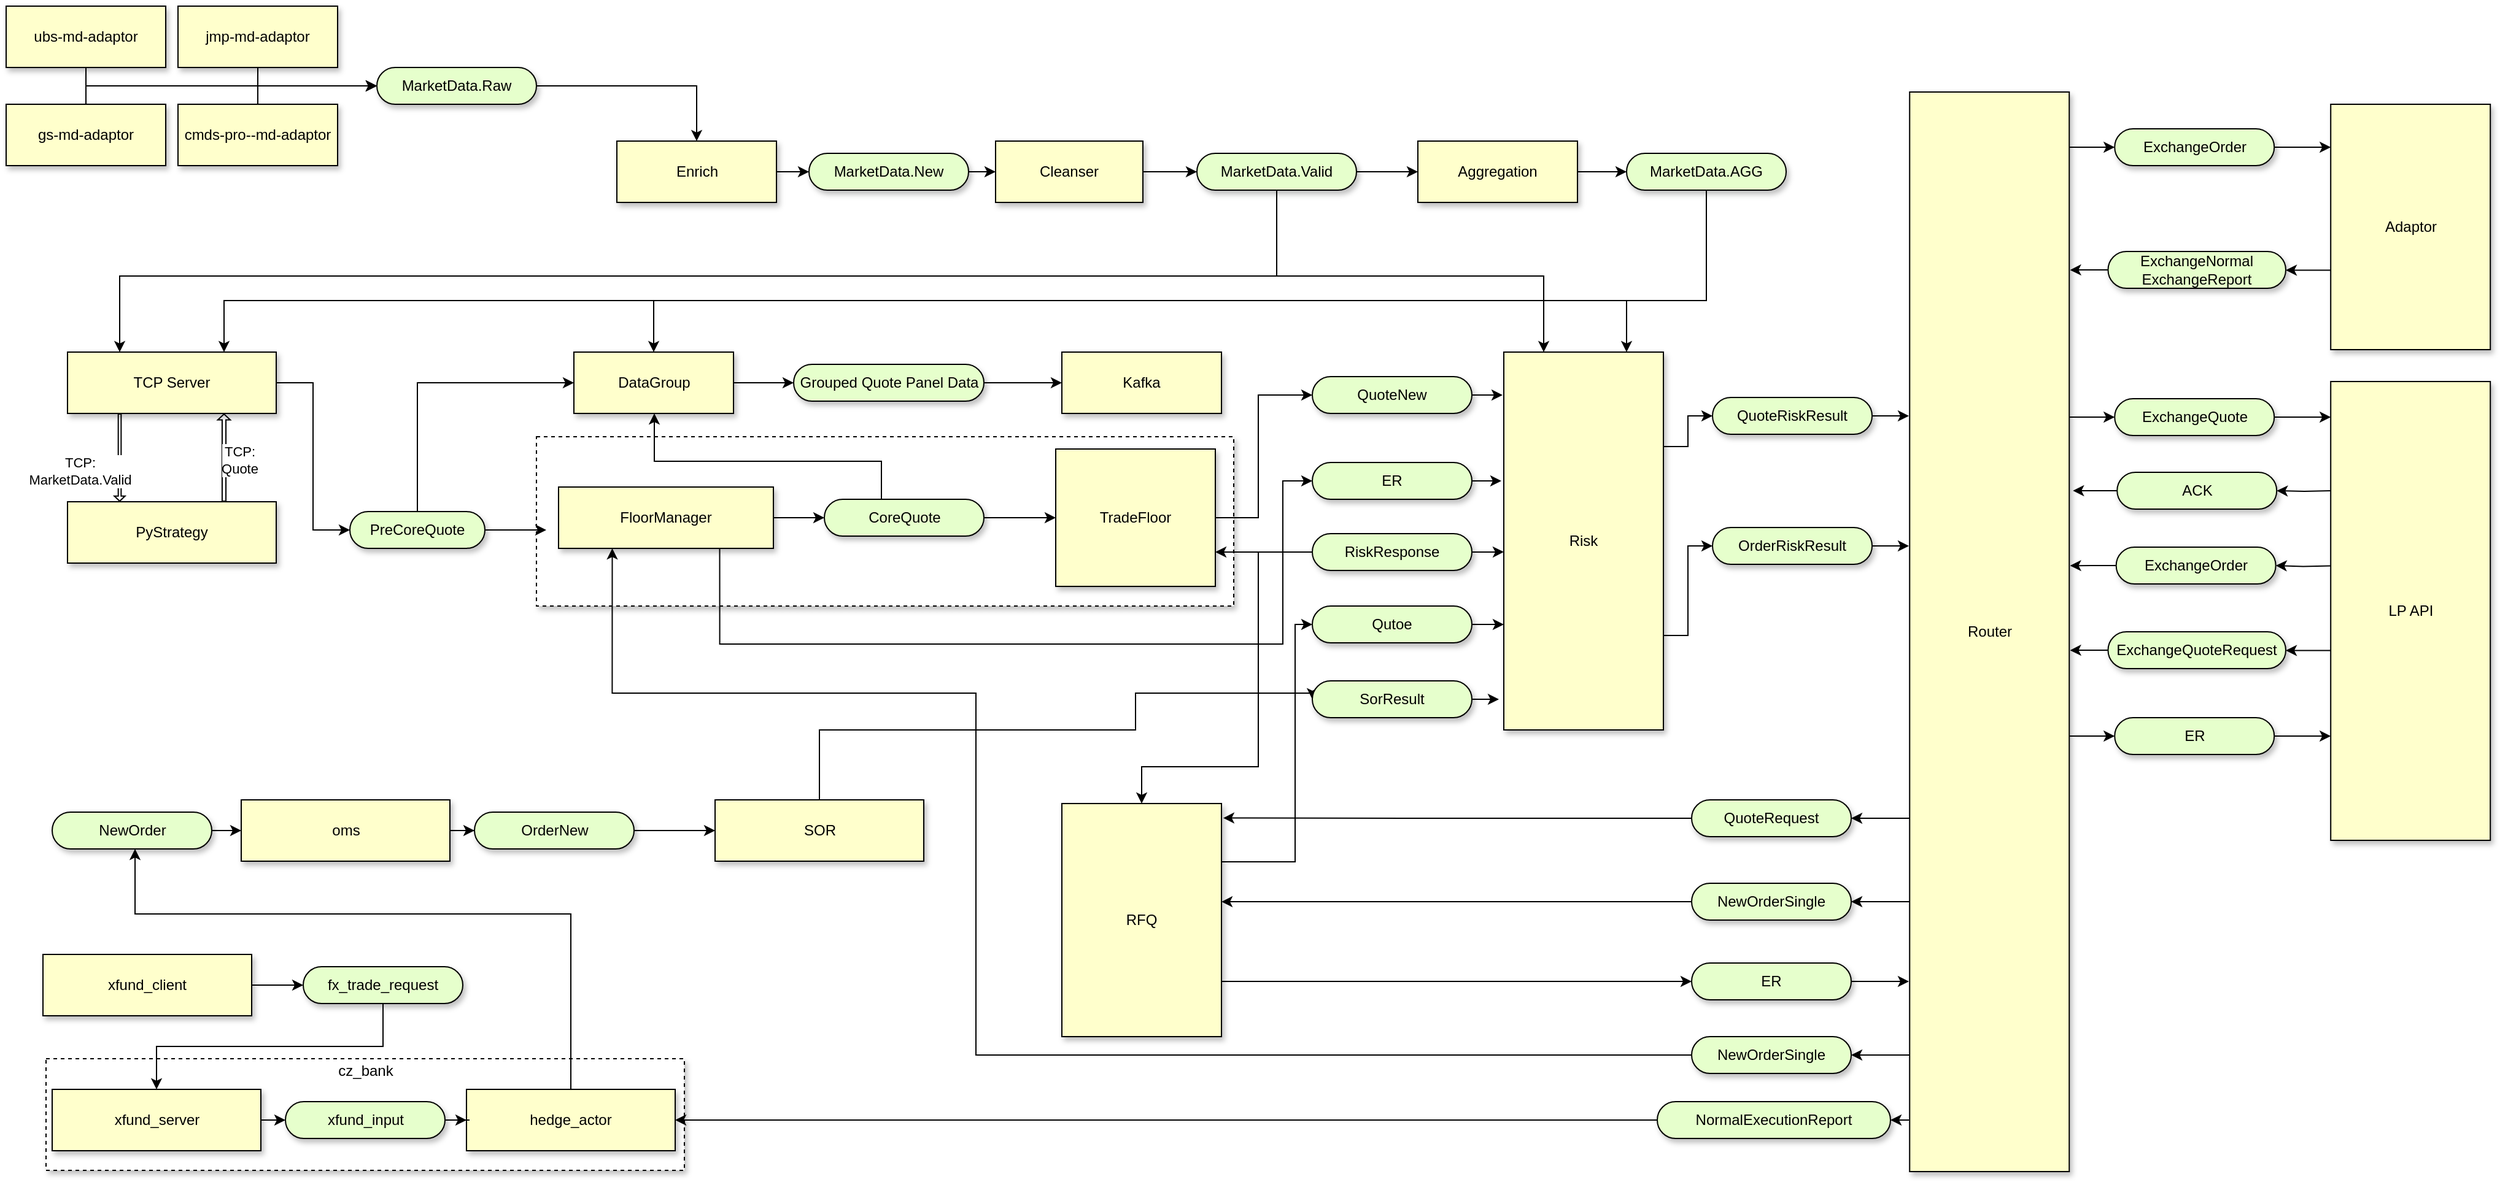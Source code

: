 <mxfile version="14.7.6" type="github" pages="8"><diagram id="7cdqucI70JMTOChthZgO" name="第 1 页"><mxGraphModel dx="946" dy="1684" grid="1" gridSize="10" guides="1" tooltips="1" connect="1" arrows="1" fold="1" page="1" pageScale="1" pageWidth="827" pageHeight="1169" math="0" shadow="0"><root><mxCell id="0"/><mxCell id="1" parent="0"/><mxCell id="JvOXnxsVkv2nwBDvT066-1" style="edgeStyle=orthogonalEdgeStyle;rounded=0;orthogonalLoop=1;jettySize=auto;html=1;entryX=1;entryY=0.5;entryDx=0;entryDy=0;" edge="1" parent="1" target="JvOXnxsVkv2nwBDvT066-79"><mxGeometry relative="1" as="geometry"><mxPoint x="2281" y="758" as="sourcePoint"/><mxPoint x="2244.0" y="643" as="targetPoint"/><Array as="points"><mxPoint x="2292" y="758"/></Array></mxGeometry></mxCell><mxCell id="JvOXnxsVkv2nwBDvT066-2" style="edgeStyle=orthogonalEdgeStyle;rounded=0;orthogonalLoop=1;jettySize=auto;html=1;exitX=0.5;exitY=1;exitDx=0;exitDy=0;" edge="1" parent="1" source="JvOXnxsVkv2nwBDvT066-3" target="JvOXnxsVkv2nwBDvT066-32"><mxGeometry relative="1" as="geometry"><Array as="points"><mxPoint x="796" y="-32"/></Array><mxPoint x="1025" y="-32" as="targetPoint"/></mxGeometry></mxCell><mxCell id="JvOXnxsVkv2nwBDvT066-3" value="ubs-md-adaptor" style="rounded=0;whiteSpace=wrap;html=1;fillColor=#FFFFCC;shadow=1;" vertex="1" parent="1"><mxGeometry x="731" y="-97" width="130" height="50" as="geometry"/></mxCell><mxCell id="JvOXnxsVkv2nwBDvT066-4" style="edgeStyle=orthogonalEdgeStyle;rounded=0;orthogonalLoop=1;jettySize=auto;html=1;exitX=0.5;exitY=1;exitDx=0;exitDy=0;" edge="1" parent="1" source="JvOXnxsVkv2nwBDvT066-5" target="JvOXnxsVkv2nwBDvT066-32"><mxGeometry relative="1" as="geometry"><Array as="points"><mxPoint x="936" y="-32"/></Array><mxPoint x="1025" y="-32" as="targetPoint"/></mxGeometry></mxCell><mxCell id="JvOXnxsVkv2nwBDvT066-5" value="jmp-md-adaptor" style="rounded=0;whiteSpace=wrap;html=1;fillColor=#FFFFCC;shadow=1;" vertex="1" parent="1"><mxGeometry x="871" y="-97" width="130" height="50" as="geometry"/></mxCell><mxCell id="JvOXnxsVkv2nwBDvT066-6" style="edgeStyle=orthogonalEdgeStyle;rounded=0;orthogonalLoop=1;jettySize=auto;html=1;exitX=0.5;exitY=0;exitDx=0;exitDy=0;" edge="1" parent="1" source="JvOXnxsVkv2nwBDvT066-7" target="JvOXnxsVkv2nwBDvT066-32"><mxGeometry relative="1" as="geometry"><Array as="points"><mxPoint x="796" y="-32"/></Array><mxPoint x="1025" y="-32" as="targetPoint"/></mxGeometry></mxCell><mxCell id="JvOXnxsVkv2nwBDvT066-7" value="gs-md-adaptor" style="rounded=0;whiteSpace=wrap;html=1;fillColor=#FFFFCC;shadow=1;" vertex="1" parent="1"><mxGeometry x="731" y="-17" width="130" height="50" as="geometry"/></mxCell><mxCell id="JvOXnxsVkv2nwBDvT066-8" style="edgeStyle=orthogonalEdgeStyle;rounded=0;orthogonalLoop=1;jettySize=auto;html=1;exitX=0.5;exitY=0;exitDx=0;exitDy=0;" edge="1" parent="1" source="JvOXnxsVkv2nwBDvT066-9" target="JvOXnxsVkv2nwBDvT066-32"><mxGeometry relative="1" as="geometry"><Array as="points"><mxPoint x="936" y="-32"/></Array><mxPoint x="1025" y="-32" as="targetPoint"/></mxGeometry></mxCell><mxCell id="JvOXnxsVkv2nwBDvT066-9" value="cmds-pro--md-adaptor" style="rounded=0;whiteSpace=wrap;html=1;fillColor=#FFFFCC;shadow=1;" vertex="1" parent="1"><mxGeometry x="871" y="-17" width="130" height="50" as="geometry"/></mxCell><mxCell id="JvOXnxsVkv2nwBDvT066-10" style="edgeStyle=orthogonalEdgeStyle;rounded=0;orthogonalLoop=1;jettySize=auto;html=1;exitX=1;exitY=0.5;exitDx=0;exitDy=0;" edge="1" parent="1" source="JvOXnxsVkv2nwBDvT066-11" target="JvOXnxsVkv2nwBDvT066-13"><mxGeometry relative="1" as="geometry"/></mxCell><mxCell id="JvOXnxsVkv2nwBDvT066-11" value="Enrich" style="rounded=0;whiteSpace=wrap;html=1;fillColor=#FFFFCC;shadow=1;" vertex="1" parent="1"><mxGeometry x="1228.5" y="13" width="130" height="50" as="geometry"/></mxCell><mxCell id="JvOXnxsVkv2nwBDvT066-12" style="edgeStyle=orthogonalEdgeStyle;rounded=0;orthogonalLoop=1;jettySize=auto;html=1;exitX=1;exitY=0.5;exitDx=0;exitDy=0;" edge="1" parent="1" source="JvOXnxsVkv2nwBDvT066-13" target="JvOXnxsVkv2nwBDvT066-15"><mxGeometry relative="1" as="geometry"/></mxCell><mxCell id="JvOXnxsVkv2nwBDvT066-13" value="MarketData.New" style="rounded=1;whiteSpace=wrap;html=1;arcSize=50;shadow=1;fillColor=#E6FFCC;" vertex="1" parent="1"><mxGeometry x="1385" y="23" width="130" height="30" as="geometry"/></mxCell><mxCell id="JvOXnxsVkv2nwBDvT066-14" style="edgeStyle=orthogonalEdgeStyle;rounded=0;orthogonalLoop=1;jettySize=auto;html=1;shadow=0;fillColor=#FFFFFF;" edge="1" parent="1" source="JvOXnxsVkv2nwBDvT066-15" target="JvOXnxsVkv2nwBDvT066-19"><mxGeometry relative="1" as="geometry"/></mxCell><mxCell id="JvOXnxsVkv2nwBDvT066-15" value="Cleanser" style="rounded=0;whiteSpace=wrap;html=1;fillColor=#FFFFCC;shadow=1;" vertex="1" parent="1"><mxGeometry x="1537" y="13" width="120" height="50" as="geometry"/></mxCell><mxCell id="JvOXnxsVkv2nwBDvT066-16" style="edgeStyle=orthogonalEdgeStyle;rounded=0;orthogonalLoop=1;jettySize=auto;html=1;shadow=0;fillColor=#FFFFFF;" edge="1" parent="1" source="JvOXnxsVkv2nwBDvT066-19" target="JvOXnxsVkv2nwBDvT066-21"><mxGeometry relative="1" as="geometry"/></mxCell><mxCell id="JvOXnxsVkv2nwBDvT066-17" style="edgeStyle=orthogonalEdgeStyle;rounded=0;orthogonalLoop=1;jettySize=auto;html=1;exitX=0.5;exitY=1;exitDx=0;exitDy=0;entryX=0.25;entryY=0;entryDx=0;entryDy=0;" edge="1" parent="1" source="JvOXnxsVkv2nwBDvT066-19" target="JvOXnxsVkv2nwBDvT066-30"><mxGeometry relative="1" as="geometry"><Array as="points"><mxPoint x="1766" y="123"/><mxPoint x="824" y="123"/></Array></mxGeometry></mxCell><mxCell id="JvOXnxsVkv2nwBDvT066-18" style="edgeStyle=orthogonalEdgeStyle;rounded=0;orthogonalLoop=1;jettySize=auto;html=1;exitX=0.5;exitY=1;exitDx=0;exitDy=0;entryX=0.25;entryY=0;entryDx=0;entryDy=0;" edge="1" parent="1" source="JvOXnxsVkv2nwBDvT066-19" target="JvOXnxsVkv2nwBDvT066-75"><mxGeometry relative="1" as="geometry"><Array as="points"><mxPoint x="1766" y="123"/><mxPoint x="1984" y="123"/></Array></mxGeometry></mxCell><mxCell id="JvOXnxsVkv2nwBDvT066-19" value="MarketData.Valid" style="rounded=1;whiteSpace=wrap;html=1;arcSize=50;shadow=1;fillColor=#E6FFCC;" vertex="1" parent="1"><mxGeometry x="1701" y="23" width="130" height="30" as="geometry"/></mxCell><mxCell id="JvOXnxsVkv2nwBDvT066-20" style="edgeStyle=orthogonalEdgeStyle;rounded=0;orthogonalLoop=1;jettySize=auto;html=1;exitX=1;exitY=0.5;exitDx=0;exitDy=0;entryX=0;entryY=0.5;entryDx=0;entryDy=0;shadow=0;fillColor=#FFFFFF;" edge="1" parent="1" source="JvOXnxsVkv2nwBDvT066-21" target="JvOXnxsVkv2nwBDvT066-25"><mxGeometry relative="1" as="geometry"/></mxCell><mxCell id="JvOXnxsVkv2nwBDvT066-21" value="Aggregation" style="rounded=0;whiteSpace=wrap;html=1;fillColor=#FFFFCC;shadow=1;" vertex="1" parent="1"><mxGeometry x="1881" y="13" width="130" height="50" as="geometry"/></mxCell><mxCell id="JvOXnxsVkv2nwBDvT066-22" style="edgeStyle=orthogonalEdgeStyle;rounded=0;orthogonalLoop=1;jettySize=auto;html=1;exitX=0.5;exitY=1;exitDx=0;exitDy=0;entryX=0.75;entryY=0;entryDx=0;entryDy=0;" edge="1" parent="1" source="JvOXnxsVkv2nwBDvT066-25" target="JvOXnxsVkv2nwBDvT066-30"><mxGeometry relative="1" as="geometry"><Array as="points"><mxPoint x="2116" y="143"/><mxPoint x="908" y="143"/></Array></mxGeometry></mxCell><mxCell id="JvOXnxsVkv2nwBDvT066-23" style="edgeStyle=orthogonalEdgeStyle;rounded=0;orthogonalLoop=1;jettySize=auto;html=1;exitX=0.5;exitY=1;exitDx=0;exitDy=0;entryX=0.5;entryY=0;entryDx=0;entryDy=0;" edge="1" parent="1" source="JvOXnxsVkv2nwBDvT066-25" target="JvOXnxsVkv2nwBDvT066-34"><mxGeometry relative="1" as="geometry"><Array as="points"><mxPoint x="2116" y="143"/><mxPoint x="1259" y="143"/></Array></mxGeometry></mxCell><mxCell id="JvOXnxsVkv2nwBDvT066-24" style="edgeStyle=orthogonalEdgeStyle;rounded=0;orthogonalLoop=1;jettySize=auto;html=1;exitX=0.5;exitY=1;exitDx=0;exitDy=0;" edge="1" parent="1" source="JvOXnxsVkv2nwBDvT066-25" target="JvOXnxsVkv2nwBDvT066-75"><mxGeometry relative="1" as="geometry"><Array as="points"><mxPoint x="2116" y="143"/><mxPoint x="2051" y="143"/></Array></mxGeometry></mxCell><mxCell id="JvOXnxsVkv2nwBDvT066-25" value="MarketData.AGG" style="rounded=1;whiteSpace=wrap;html=1;arcSize=50;shadow=1;fillColor=#E6FFCC;" vertex="1" parent="1"><mxGeometry x="2051" y="23" width="130" height="30" as="geometry"/></mxCell><mxCell id="JvOXnxsVkv2nwBDvT066-26" value="" style="edgeStyle=orthogonalEdgeStyle;rounded=0;orthogonalLoop=1;jettySize=auto;html=1;entryX=0;entryY=0.5;entryDx=0;entryDy=0;" edge="1" parent="1" source="JvOXnxsVkv2nwBDvT066-30" target="JvOXnxsVkv2nwBDvT066-41"><mxGeometry relative="1" as="geometry"><mxPoint x="1011" y="330.0" as="sourcePoint"/><mxPoint x="981" y="330.0" as="targetPoint"/></mxGeometry></mxCell><mxCell id="JvOXnxsVkv2nwBDvT066-27" value="TCP:&lt;br&gt;Quote" style="edgeStyle=orthogonalEdgeStyle;rounded=0;orthogonalLoop=1;jettySize=auto;html=1;exitX=0.75;exitY=0;exitDx=0;exitDy=0;entryX=0.75;entryY=1;entryDx=0;entryDy=0;shape=flexArrow;width=3.065;endSize=1.247;endWidth=6.119;" edge="1" parent="1" source="JvOXnxsVkv2nwBDvT066-28" target="JvOXnxsVkv2nwBDvT066-30"><mxGeometry x="-0.048" y="-12" relative="1" as="geometry"><mxPoint as="offset"/></mxGeometry></mxCell><mxCell id="JvOXnxsVkv2nwBDvT066-28" value="PyStrategy" style="rounded=0;whiteSpace=wrap;html=1;fillColor=#FFFFCC;shadow=1;" vertex="1" parent="1"><mxGeometry x="781" y="307" width="170" height="50" as="geometry"/></mxCell><mxCell id="JvOXnxsVkv2nwBDvT066-29" value="TCP:&lt;br&gt;MarketData.Valid" style="edgeStyle=orthogonalEdgeStyle;rounded=0;orthogonalLoop=1;jettySize=auto;html=1;exitX=0.25;exitY=1;exitDx=0;exitDy=0;entryX=0.25;entryY=0;entryDx=0;entryDy=0;shape=flexArrow;width=2.33;endSize=1.043;endWidth=5.373;shadow=0;fillColor=#FFFFFF;" edge="1" parent="1" source="JvOXnxsVkv2nwBDvT066-30" target="JvOXnxsVkv2nwBDvT066-28"><mxGeometry x="0.286" y="-32" relative="1" as="geometry"><mxPoint as="offset"/></mxGeometry></mxCell><mxCell id="JvOXnxsVkv2nwBDvT066-30" value="TCP Server" style="rounded=0;whiteSpace=wrap;html=1;fillColor=#FFFFCC;shadow=1;" vertex="1" parent="1"><mxGeometry x="781" y="185" width="170" height="50" as="geometry"/></mxCell><mxCell id="JvOXnxsVkv2nwBDvT066-31" value="" style="edgeStyle=orthogonalEdgeStyle;rounded=0;orthogonalLoop=1;jettySize=auto;html=1;" edge="1" parent="1" source="JvOXnxsVkv2nwBDvT066-32" target="JvOXnxsVkv2nwBDvT066-11"><mxGeometry relative="1" as="geometry"/></mxCell><mxCell id="JvOXnxsVkv2nwBDvT066-32" value="MarketData.Raw" style="rounded=1;whiteSpace=wrap;html=1;arcSize=50;shadow=1;fillColor=#E6FFCC;" vertex="1" parent="1"><mxGeometry x="1033" y="-47" width="130" height="30" as="geometry"/></mxCell><mxCell id="JvOXnxsVkv2nwBDvT066-33" value="" style="edgeStyle=orthogonalEdgeStyle;rounded=0;orthogonalLoop=1;jettySize=auto;html=1;" edge="1" parent="1" source="JvOXnxsVkv2nwBDvT066-34" target="JvOXnxsVkv2nwBDvT066-36"><mxGeometry relative="1" as="geometry"/></mxCell><mxCell id="JvOXnxsVkv2nwBDvT066-34" value="DataGroup" style="rounded=0;whiteSpace=wrap;html=1;fillColor=#FFFFCC;shadow=1;" vertex="1" parent="1"><mxGeometry x="1193.5" y="185" width="130" height="50" as="geometry"/></mxCell><mxCell id="JvOXnxsVkv2nwBDvT066-35" value="" style="edgeStyle=orthogonalEdgeStyle;rounded=0;orthogonalLoop=1;jettySize=auto;html=1;" edge="1" parent="1" source="JvOXnxsVkv2nwBDvT066-36" target="JvOXnxsVkv2nwBDvT066-37"><mxGeometry relative="1" as="geometry"><mxPoint x="1488.5" y="138" as="targetPoint"/></mxGeometry></mxCell><mxCell id="JvOXnxsVkv2nwBDvT066-36" value="Grouped Quote Panel Data" style="rounded=1;whiteSpace=wrap;html=1;arcSize=50;shadow=1;fillColor=#E6FFCC;" vertex="1" parent="1"><mxGeometry x="1372.5" y="195" width="155" height="30" as="geometry"/></mxCell><mxCell id="JvOXnxsVkv2nwBDvT066-37" value="Kafka" style="rounded=0;whiteSpace=wrap;html=1;fillColor=#FFFFCC;shadow=1;" vertex="1" parent="1"><mxGeometry x="1591" y="185" width="130" height="50" as="geometry"/></mxCell><mxCell id="JvOXnxsVkv2nwBDvT066-38" value="" style="rounded=0;whiteSpace=wrap;html=1;fillColor=#FFFFFF;shadow=1;line=dashed;dashed=1" vertex="1" parent="1"><mxGeometry x="1163" y="254" width="568" height="138" as="geometry"/></mxCell><mxCell id="JvOXnxsVkv2nwBDvT066-39" value="" style="edgeStyle=orthogonalEdgeStyle;rounded=0;orthogonalLoop=1;jettySize=auto;html=1;" edge="1" parent="1" source="JvOXnxsVkv2nwBDvT066-41"><mxGeometry relative="1" as="geometry"><mxPoint x="1171" y="330.0" as="targetPoint"/></mxGeometry></mxCell><mxCell id="JvOXnxsVkv2nwBDvT066-40" style="edgeStyle=orthogonalEdgeStyle;rounded=0;orthogonalLoop=1;jettySize=auto;html=1;exitX=0.5;exitY=0;exitDx=0;exitDy=0;entryX=0;entryY=0.5;entryDx=0;entryDy=0;" edge="1" parent="1" source="JvOXnxsVkv2nwBDvT066-41" target="JvOXnxsVkv2nwBDvT066-34"><mxGeometry relative="1" as="geometry"/></mxCell><mxCell id="JvOXnxsVkv2nwBDvT066-41" value="PreCoreQuote" style="rounded=1;whiteSpace=wrap;html=1;arcSize=50;shadow=1;fillColor=#E6FFCC;" vertex="1" parent="1"><mxGeometry x="1011" y="315" width="110" height="30" as="geometry"/></mxCell><mxCell id="JvOXnxsVkv2nwBDvT066-42" value="cz_bank&lt;br&gt;&lt;br&gt;&lt;br&gt;&lt;br&gt;&lt;br&gt;&lt;br&gt;" style="rounded=0;whiteSpace=wrap;html=1;fillColor=#FFFFFF;shadow=1;dashed=1" vertex="1" parent="1"><mxGeometry x="763.5" y="761" width="520" height="91" as="geometry"/></mxCell><mxCell id="JvOXnxsVkv2nwBDvT066-43" value="" style="edgeStyle=orthogonalEdgeStyle;rounded=0;orthogonalLoop=1;jettySize=auto;html=1;entryX=0;entryY=0.5;entryDx=0;entryDy=0;" edge="1" parent="1" source="JvOXnxsVkv2nwBDvT066-44" target="JvOXnxsVkv2nwBDvT066-48"><mxGeometry relative="1" as="geometry"/></mxCell><mxCell id="JvOXnxsVkv2nwBDvT066-44" value="xfund_client" style="rounded=0;whiteSpace=wrap;html=1;fillColor=#FFFFCC;shadow=1;" vertex="1" parent="1"><mxGeometry x="761" y="676" width="170" height="50" as="geometry"/></mxCell><mxCell id="JvOXnxsVkv2nwBDvT066-45" style="edgeStyle=orthogonalEdgeStyle;rounded=0;orthogonalLoop=1;jettySize=auto;html=1;exitX=1;exitY=0.5;exitDx=0;exitDy=0;entryX=0;entryY=0.5;entryDx=0;entryDy=0;" edge="1" parent="1" source="JvOXnxsVkv2nwBDvT066-46" target="JvOXnxsVkv2nwBDvT066-52"><mxGeometry relative="1" as="geometry"/></mxCell><mxCell id="JvOXnxsVkv2nwBDvT066-46" value="xfund_server" style="rounded=0;whiteSpace=wrap;html=1;fillColor=#FFFFCC;shadow=1;" vertex="1" parent="1"><mxGeometry x="768.5" y="786" width="170" height="50" as="geometry"/></mxCell><mxCell id="JvOXnxsVkv2nwBDvT066-47" style="edgeStyle=orthogonalEdgeStyle;rounded=0;orthogonalLoop=1;jettySize=auto;html=1;exitX=0.5;exitY=1;exitDx=0;exitDy=0;" edge="1" parent="1" source="JvOXnxsVkv2nwBDvT066-48" target="JvOXnxsVkv2nwBDvT066-46"><mxGeometry relative="1" as="geometry"/></mxCell><mxCell id="JvOXnxsVkv2nwBDvT066-48" value="fx_trade_request" style="rounded=1;whiteSpace=wrap;html=1;arcSize=50;shadow=1;fillColor=#E6FFCC;" vertex="1" parent="1"><mxGeometry x="973" y="686" width="130" height="30" as="geometry"/></mxCell><mxCell id="JvOXnxsVkv2nwBDvT066-49" style="edgeStyle=orthogonalEdgeStyle;rounded=0;orthogonalLoop=1;jettySize=auto;html=1;exitX=0.5;exitY=0;exitDx=0;exitDy=0;" edge="1" parent="1" source="JvOXnxsVkv2nwBDvT066-50" target="JvOXnxsVkv2nwBDvT066-56"><mxGeometry relative="1" as="geometry"><mxPoint x="1511" y="565" as="targetPoint"/><Array as="points"><mxPoint x="1191" y="643"/><mxPoint x="836" y="643"/></Array></mxGeometry></mxCell><mxCell id="JvOXnxsVkv2nwBDvT066-50" value="hedge_actor" style="rounded=0;whiteSpace=wrap;html=1;fillColor=#FFFFCC;shadow=1;" vertex="1" parent="1"><mxGeometry x="1106" y="786" width="170" height="50" as="geometry"/></mxCell><mxCell id="JvOXnxsVkv2nwBDvT066-51" value="" style="edgeStyle=orthogonalEdgeStyle;rounded=0;orthogonalLoop=1;jettySize=auto;html=1;" edge="1" parent="1" source="JvOXnxsVkv2nwBDvT066-52" target="JvOXnxsVkv2nwBDvT066-50"><mxGeometry relative="1" as="geometry"/></mxCell><mxCell id="JvOXnxsVkv2nwBDvT066-52" value="xfund_input" style="rounded=1;whiteSpace=wrap;html=1;arcSize=50;shadow=1;fillColor=#E6FFCC;" vertex="1" parent="1"><mxGeometry x="958.5" y="796" width="130" height="30" as="geometry"/></mxCell><mxCell id="JvOXnxsVkv2nwBDvT066-53" value="" style="edgeStyle=orthogonalEdgeStyle;rounded=0;orthogonalLoop=1;jettySize=auto;html=1;" edge="1" parent="1" source="JvOXnxsVkv2nwBDvT066-54" target="JvOXnxsVkv2nwBDvT066-60"><mxGeometry relative="1" as="geometry"/></mxCell><mxCell id="JvOXnxsVkv2nwBDvT066-54" value="oms" style="rounded=0;whiteSpace=wrap;html=1;fillColor=#FFFFCC;shadow=1;" vertex="1" parent="1"><mxGeometry x="922.5" y="550" width="170" height="50" as="geometry"/></mxCell><mxCell id="JvOXnxsVkv2nwBDvT066-55" value="" style="edgeStyle=orthogonalEdgeStyle;rounded=0;orthogonalLoop=1;jettySize=auto;html=1;" edge="1" parent="1" source="JvOXnxsVkv2nwBDvT066-56" target="JvOXnxsVkv2nwBDvT066-54"><mxGeometry relative="1" as="geometry"/></mxCell><mxCell id="JvOXnxsVkv2nwBDvT066-56" value="NewOrder" style="rounded=1;whiteSpace=wrap;html=1;arcSize=50;shadow=1;fillColor=#E6FFCC;" vertex="1" parent="1"><mxGeometry x="768.5" y="560" width="130" height="30" as="geometry"/></mxCell><mxCell id="JvOXnxsVkv2nwBDvT066-57" style="edgeStyle=orthogonalEdgeStyle;rounded=0;orthogonalLoop=1;jettySize=auto;html=1;exitX=0.5;exitY=0;exitDx=0;exitDy=0;entryX=0;entryY=0.5;entryDx=0;entryDy=0;" edge="1" parent="1" source="JvOXnxsVkv2nwBDvT066-58" target="JvOXnxsVkv2nwBDvT066-126"><mxGeometry relative="1" as="geometry"><Array as="points"><mxPoint x="1393" y="493"/><mxPoint x="1651" y="493"/><mxPoint x="1651" y="463"/><mxPoint x="1795" y="463"/></Array></mxGeometry></mxCell><mxCell id="JvOXnxsVkv2nwBDvT066-58" value="SOR" style="rounded=0;whiteSpace=wrap;html=1;fillColor=#FFFFCC;shadow=1;" vertex="1" parent="1"><mxGeometry x="1308.5" y="550" width="170" height="50" as="geometry"/></mxCell><mxCell id="JvOXnxsVkv2nwBDvT066-59" value="" style="edgeStyle=orthogonalEdgeStyle;rounded=0;orthogonalLoop=1;jettySize=auto;html=1;entryX=0;entryY=0.5;entryDx=0;entryDy=0;" edge="1" parent="1" source="JvOXnxsVkv2nwBDvT066-60" target="JvOXnxsVkv2nwBDvT066-58"><mxGeometry relative="1" as="geometry"><mxPoint x="1261.5" y="575" as="targetPoint"/></mxGeometry></mxCell><mxCell id="JvOXnxsVkv2nwBDvT066-60" value="OrderNew" style="rounded=1;whiteSpace=wrap;html=1;arcSize=50;shadow=1;fillColor=#E6FFCC;" vertex="1" parent="1"><mxGeometry x="1112.5" y="560" width="130" height="30" as="geometry"/></mxCell><mxCell id="JvOXnxsVkv2nwBDvT066-61" style="edgeStyle=orthogonalEdgeStyle;rounded=0;orthogonalLoop=1;jettySize=auto;html=1;" edge="1" parent="1" source="JvOXnxsVkv2nwBDvT066-62" target="JvOXnxsVkv2nwBDvT066-50"><mxGeometry relative="1" as="geometry"/></mxCell><mxCell id="JvOXnxsVkv2nwBDvT066-62" value="NormalExecutionReport" style="rounded=1;whiteSpace=wrap;html=1;arcSize=50;shadow=1;fillColor=#E6FFCC;" vertex="1" parent="1"><mxGeometry x="2076" y="796" width="190" height="30" as="geometry"/></mxCell><mxCell id="JvOXnxsVkv2nwBDvT066-63" value="" style="edgeStyle=orthogonalEdgeStyle;rounded=0;orthogonalLoop=1;jettySize=auto;html=1;" edge="1" parent="1" source="JvOXnxsVkv2nwBDvT066-66" target="JvOXnxsVkv2nwBDvT066-68"><mxGeometry relative="1" as="geometry"/></mxCell><mxCell id="JvOXnxsVkv2nwBDvT066-64" value="" style="edgeStyle=orthogonalEdgeStyle;rounded=0;orthogonalLoop=1;jettySize=auto;html=1;exitX=0.5;exitY=0;exitDx=0;exitDy=0;" edge="1" parent="1" source="JvOXnxsVkv2nwBDvT066-68" target="JvOXnxsVkv2nwBDvT066-34"><mxGeometry relative="1" as="geometry"><mxPoint x="1325" y="428" as="targetPoint"/><Array as="points"><mxPoint x="1444" y="274"/><mxPoint x="1259" y="274"/></Array></mxGeometry></mxCell><mxCell id="JvOXnxsVkv2nwBDvT066-65" style="edgeStyle=orthogonalEdgeStyle;rounded=0;orthogonalLoop=1;jettySize=auto;html=1;exitX=0.75;exitY=1;exitDx=0;exitDy=0;entryX=0;entryY=0.5;entryDx=0;entryDy=0;" edge="1" parent="1" source="JvOXnxsVkv2nwBDvT066-66" target="JvOXnxsVkv2nwBDvT066-81"><mxGeometry relative="1" as="geometry"><Array as="points"><mxPoint x="1312" y="423"/><mxPoint x="1771" y="423"/><mxPoint x="1771" y="290"/></Array></mxGeometry></mxCell><mxCell id="JvOXnxsVkv2nwBDvT066-66" value="FloorManager" style="rounded=0;whiteSpace=wrap;html=1;fillColor=#FFFFCC;shadow=1;" vertex="1" parent="1"><mxGeometry x="1181" y="295" width="175" height="50" as="geometry"/></mxCell><mxCell id="JvOXnxsVkv2nwBDvT066-67" value="" style="edgeStyle=orthogonalEdgeStyle;rounded=0;orthogonalLoop=1;jettySize=auto;html=1;" edge="1" parent="1" source="JvOXnxsVkv2nwBDvT066-68" target="JvOXnxsVkv2nwBDvT066-70"><mxGeometry relative="1" as="geometry"/></mxCell><mxCell id="JvOXnxsVkv2nwBDvT066-68" value="CoreQuote" style="rounded=1;whiteSpace=wrap;html=1;arcSize=50;shadow=1;fillColor=#E6FFCC;" vertex="1" parent="1"><mxGeometry x="1397.5" y="305" width="130" height="30" as="geometry"/></mxCell><mxCell id="JvOXnxsVkv2nwBDvT066-69" value="" style="edgeStyle=orthogonalEdgeStyle;rounded=0;orthogonalLoop=1;jettySize=auto;html=1;entryX=0;entryY=0.5;entryDx=0;entryDy=0;" edge="1" parent="1" source="JvOXnxsVkv2nwBDvT066-70" target="JvOXnxsVkv2nwBDvT066-72"><mxGeometry relative="1" as="geometry"><Array as="points"><mxPoint x="1751" y="320"/><mxPoint x="1751" y="220"/></Array></mxGeometry></mxCell><mxCell id="JvOXnxsVkv2nwBDvT066-70" value="TradeFloor" style="rounded=0;whiteSpace=wrap;html=1;fillColor=#FFFFCC;shadow=1;" vertex="1" parent="1"><mxGeometry x="1586" y="264" width="130" height="112" as="geometry"/></mxCell><mxCell id="JvOXnxsVkv2nwBDvT066-71" style="edgeStyle=orthogonalEdgeStyle;rounded=0;orthogonalLoop=1;jettySize=auto;html=1;exitX=1;exitY=0.5;exitDx=0;exitDy=0;entryX=-0.008;entryY=0.114;entryDx=0;entryDy=0;entryPerimeter=0;" edge="1" parent="1" source="JvOXnxsVkv2nwBDvT066-72" target="JvOXnxsVkv2nwBDvT066-75"><mxGeometry relative="1" as="geometry"/></mxCell><mxCell id="JvOXnxsVkv2nwBDvT066-72" value="QuoteNew" style="rounded=1;whiteSpace=wrap;html=1;arcSize=50;shadow=1;fillColor=#E6FFCC;" vertex="1" parent="1"><mxGeometry x="1795" y="205" width="130" height="30" as="geometry"/></mxCell><mxCell id="JvOXnxsVkv2nwBDvT066-73" style="edgeStyle=orthogonalEdgeStyle;rounded=0;orthogonalLoop=1;jettySize=auto;html=1;exitX=1;exitY=0.25;exitDx=0;exitDy=0;" edge="1" parent="1" source="JvOXnxsVkv2nwBDvT066-75" target="JvOXnxsVkv2nwBDvT066-77"><mxGeometry relative="1" as="geometry"/></mxCell><mxCell id="JvOXnxsVkv2nwBDvT066-74" style="edgeStyle=orthogonalEdgeStyle;rounded=0;orthogonalLoop=1;jettySize=auto;html=1;exitX=1;exitY=0.75;exitDx=0;exitDy=0;entryX=0;entryY=0.5;entryDx=0;entryDy=0;" edge="1" parent="1" source="JvOXnxsVkv2nwBDvT066-75" target="JvOXnxsVkv2nwBDvT066-86"><mxGeometry relative="1" as="geometry"/></mxCell><mxCell id="JvOXnxsVkv2nwBDvT066-75" value="Risk" style="rounded=0;whiteSpace=wrap;html=1;fillColor=#FFFFCC;shadow=1;" vertex="1" parent="1"><mxGeometry x="1951" y="185" width="130" height="308" as="geometry"/></mxCell><mxCell id="JvOXnxsVkv2nwBDvT066-76" style="edgeStyle=orthogonalEdgeStyle;rounded=0;orthogonalLoop=1;jettySize=auto;html=1;exitX=1;exitY=0.5;exitDx=0;exitDy=0;" edge="1" parent="1" source="JvOXnxsVkv2nwBDvT066-77"><mxGeometry relative="1" as="geometry"><mxPoint x="2281" y="237" as="targetPoint"/></mxGeometry></mxCell><mxCell id="JvOXnxsVkv2nwBDvT066-77" value="QuoteRiskResult" style="rounded=1;whiteSpace=wrap;html=1;arcSize=50;shadow=1;fillColor=#E6FFCC;" vertex="1" parent="1"><mxGeometry x="2121" y="222" width="130" height="30" as="geometry"/></mxCell><mxCell id="JvOXnxsVkv2nwBDvT066-78" style="edgeStyle=orthogonalEdgeStyle;rounded=0;orthogonalLoop=1;jettySize=auto;html=1;entryX=0.25;entryY=1;entryDx=0;entryDy=0;exitX=0;exitY=0.5;exitDx=0;exitDy=0;" edge="1" parent="1" source="JvOXnxsVkv2nwBDvT066-79" target="JvOXnxsVkv2nwBDvT066-66"><mxGeometry relative="1" as="geometry"><mxPoint x="2091" y="718" as="sourcePoint"/><Array as="points"><mxPoint x="1521" y="758"/><mxPoint x="1521" y="463"/><mxPoint x="1225" y="463"/></Array></mxGeometry></mxCell><mxCell id="JvOXnxsVkv2nwBDvT066-79" value="NewOrderSingle" style="rounded=1;whiteSpace=wrap;html=1;arcSize=50;shadow=1;fillColor=#E6FFCC;" vertex="1" parent="1"><mxGeometry x="2104" y="743" width="130" height="30" as="geometry"/></mxCell><mxCell id="JvOXnxsVkv2nwBDvT066-80" style="edgeStyle=orthogonalEdgeStyle;rounded=0;orthogonalLoop=1;jettySize=auto;html=1;" edge="1" parent="1" source="JvOXnxsVkv2nwBDvT066-81"><mxGeometry relative="1" as="geometry"><mxPoint x="1949" y="290" as="targetPoint"/></mxGeometry></mxCell><mxCell id="JvOXnxsVkv2nwBDvT066-81" value="ER" style="rounded=1;whiteSpace=wrap;html=1;arcSize=50;shadow=1;fillColor=#E6FFCC;" vertex="1" parent="1"><mxGeometry x="1795" y="275" width="130" height="30" as="geometry"/></mxCell><mxCell id="JvOXnxsVkv2nwBDvT066-82" style="edgeStyle=orthogonalEdgeStyle;rounded=0;orthogonalLoop=1;jettySize=auto;html=1;exitX=1;exitY=0.25;exitDx=0;exitDy=0;entryX=0;entryY=0.5;entryDx=0;entryDy=0;" edge="1" parent="1" source="JvOXnxsVkv2nwBDvT066-84" target="JvOXnxsVkv2nwBDvT066-115"><mxGeometry relative="1" as="geometry"><Array as="points"><mxPoint x="1781" y="600"/><mxPoint x="1781" y="407"/></Array></mxGeometry></mxCell><mxCell id="JvOXnxsVkv2nwBDvT066-83" style="edgeStyle=orthogonalEdgeStyle;rounded=0;orthogonalLoop=1;jettySize=auto;html=1;exitX=1;exitY=0.75;exitDx=0;exitDy=0;entryX=0;entryY=0.5;entryDx=0;entryDy=0;" edge="1" parent="1" source="JvOXnxsVkv2nwBDvT066-84" target="JvOXnxsVkv2nwBDvT066-119"><mxGeometry relative="1" as="geometry"><Array as="points"><mxPoint x="1721" y="698"/></Array></mxGeometry></mxCell><mxCell id="JvOXnxsVkv2nwBDvT066-84" value="RFQ" style="rounded=0;whiteSpace=wrap;html=1;fillColor=#FFFFCC;shadow=1;" vertex="1" parent="1"><mxGeometry x="1591" y="553" width="130" height="190" as="geometry"/></mxCell><mxCell id="JvOXnxsVkv2nwBDvT066-85" style="edgeStyle=orthogonalEdgeStyle;rounded=0;orthogonalLoop=1;jettySize=auto;html=1;exitX=1;exitY=0.5;exitDx=0;exitDy=0;" edge="1" parent="1" source="JvOXnxsVkv2nwBDvT066-86"><mxGeometry relative="1" as="geometry"><mxPoint x="2281" y="343" as="targetPoint"/></mxGeometry></mxCell><mxCell id="JvOXnxsVkv2nwBDvT066-86" value="OrderRiskResult" style="rounded=1;whiteSpace=wrap;html=1;arcSize=50;shadow=1;fillColor=#E6FFCC;" vertex="1" parent="1"><mxGeometry x="2121" y="328" width="130" height="30" as="geometry"/></mxCell><mxCell id="JvOXnxsVkv2nwBDvT066-87" value="" style="edgeStyle=orthogonalEdgeStyle;rounded=0;orthogonalLoop=1;jettySize=auto;html=1;" edge="1" parent="1" source="JvOXnxsVkv2nwBDvT066-111" target="JvOXnxsVkv2nwBDvT066-89"><mxGeometry relative="1" as="geometry"><Array as="points"><mxPoint x="2414.61" y="238"/><mxPoint x="2414.61" y="238"/></Array></mxGeometry></mxCell><mxCell id="JvOXnxsVkv2nwBDvT066-88" value="" style="edgeStyle=orthogonalEdgeStyle;rounded=0;orthogonalLoop=1;jettySize=auto;html=1;" edge="1" parent="1" source="JvOXnxsVkv2nwBDvT066-89"><mxGeometry relative="1" as="geometry"><mxPoint x="2624.61" y="238" as="targetPoint"/></mxGeometry></mxCell><mxCell id="JvOXnxsVkv2nwBDvT066-89" value="ExchangeQuote" style="rounded=1;whiteSpace=wrap;html=1;arcSize=50;shadow=1;fillColor=#E6FFCC;" vertex="1" parent="1"><mxGeometry x="2448.61" y="223" width="130" height="30" as="geometry"/></mxCell><mxCell id="JvOXnxsVkv2nwBDvT066-90" style="edgeStyle=orthogonalEdgeStyle;rounded=0;orthogonalLoop=1;jettySize=auto;html=1;entryX=1;entryY=0.5;entryDx=0;entryDy=0;" edge="1" parent="1" target="JvOXnxsVkv2nwBDvT066-93"><mxGeometry relative="1" as="geometry"><mxPoint x="2625.61" y="298" as="sourcePoint"/></mxGeometry></mxCell><mxCell id="JvOXnxsVkv2nwBDvT066-91" value="LP API" style="rounded=0;whiteSpace=wrap;html=1;fillColor=#FFFFCC;shadow=1;" vertex="1" parent="1"><mxGeometry x="2624.61" y="209" width="130" height="374" as="geometry"/></mxCell><mxCell id="JvOXnxsVkv2nwBDvT066-92" style="edgeStyle=orthogonalEdgeStyle;rounded=0;orthogonalLoop=1;jettySize=auto;html=1;" edge="1" parent="1" source="JvOXnxsVkv2nwBDvT066-93"><mxGeometry relative="1" as="geometry"><mxPoint x="2414.61" y="298" as="targetPoint"/></mxGeometry></mxCell><mxCell id="JvOXnxsVkv2nwBDvT066-93" value="ACK" style="rounded=1;whiteSpace=wrap;html=1;arcSize=50;shadow=1;fillColor=#E6FFCC;" vertex="1" parent="1"><mxGeometry x="2450.61" y="283" width="130" height="30" as="geometry"/></mxCell><mxCell id="JvOXnxsVkv2nwBDvT066-94" style="edgeStyle=orthogonalEdgeStyle;rounded=0;orthogonalLoop=1;jettySize=auto;html=1;exitX=0.006;exitY=0.388;exitDx=0;exitDy=0;entryX=1;entryY=0.5;entryDx=0;entryDy=0;exitPerimeter=0;" edge="1" parent="1" target="JvOXnxsVkv2nwBDvT066-96"><mxGeometry relative="1" as="geometry"><mxPoint x="2624.61" y="359.24" as="sourcePoint"/></mxGeometry></mxCell><mxCell id="JvOXnxsVkv2nwBDvT066-95" style="edgeStyle=orthogonalEdgeStyle;rounded=0;orthogonalLoop=1;jettySize=auto;html=1;entryX=1.011;entryY=0.387;entryDx=0;entryDy=0;entryPerimeter=0;" edge="1" parent="1" source="JvOXnxsVkv2nwBDvT066-96"><mxGeometry relative="1" as="geometry"><mxPoint x="2412.26" y="359.14" as="targetPoint"/></mxGeometry></mxCell><mxCell id="JvOXnxsVkv2nwBDvT066-96" value="ExchangeOrder" style="rounded=1;whiteSpace=wrap;html=1;arcSize=50;shadow=1;fillColor=#E6FFCC;" vertex="1" parent="1"><mxGeometry x="2449.83" y="344" width="130" height="30" as="geometry"/></mxCell><mxCell id="JvOXnxsVkv2nwBDvT066-97" style="edgeStyle=orthogonalEdgeStyle;rounded=0;orthogonalLoop=1;jettySize=auto;html=1;exitX=0.006;exitY=0.388;exitDx=0;exitDy=0;entryX=1;entryY=0.5;entryDx=0;entryDy=0;exitPerimeter=0;" edge="1" parent="1" target="JvOXnxsVkv2nwBDvT066-99"><mxGeometry relative="1" as="geometry"><mxPoint x="2624.61" y="428.24" as="sourcePoint"/></mxGeometry></mxCell><mxCell id="JvOXnxsVkv2nwBDvT066-98" style="edgeStyle=orthogonalEdgeStyle;rounded=0;orthogonalLoop=1;jettySize=auto;html=1;entryX=1.011;entryY=0.387;entryDx=0;entryDy=0;entryPerimeter=0;" edge="1" parent="1" source="JvOXnxsVkv2nwBDvT066-99"><mxGeometry relative="1" as="geometry"><mxPoint x="2412.26" y="428.14" as="targetPoint"/></mxGeometry></mxCell><mxCell id="JvOXnxsVkv2nwBDvT066-99" value="ExchangeQuoteRequest" style="rounded=1;whiteSpace=wrap;html=1;arcSize=50;shadow=1;fillColor=#E6FFCC;" vertex="1" parent="1"><mxGeometry x="2443.22" y="413" width="144.78" height="30" as="geometry"/></mxCell><mxCell id="JvOXnxsVkv2nwBDvT066-100" value="" style="edgeStyle=orthogonalEdgeStyle;rounded=0;orthogonalLoop=1;jettySize=auto;html=1;" edge="1" parent="1" target="JvOXnxsVkv2nwBDvT066-102"><mxGeometry relative="1" as="geometry"><mxPoint x="2411.61" y="498" as="sourcePoint"/><Array as="points"><mxPoint x="2414.61" y="498"/><mxPoint x="2414.61" y="498"/></Array></mxGeometry></mxCell><mxCell id="JvOXnxsVkv2nwBDvT066-101" value="" style="edgeStyle=orthogonalEdgeStyle;rounded=0;orthogonalLoop=1;jettySize=auto;html=1;" edge="1" parent="1" source="JvOXnxsVkv2nwBDvT066-102"><mxGeometry relative="1" as="geometry"><mxPoint x="2624.61" y="498" as="targetPoint"/></mxGeometry></mxCell><mxCell id="JvOXnxsVkv2nwBDvT066-102" value="ER" style="rounded=1;whiteSpace=wrap;html=1;arcSize=50;shadow=1;fillColor=#E6FFCC;" vertex="1" parent="1"><mxGeometry x="2448.61" y="483" width="130" height="30" as="geometry"/></mxCell><mxCell id="JvOXnxsVkv2nwBDvT066-103" value="Adaptor" style="rounded=0;whiteSpace=wrap;html=1;fillColor=#FFFFCC;shadow=1;" vertex="1" parent="1"><mxGeometry x="2624.61" y="-17" width="130" height="200" as="geometry"/></mxCell><mxCell id="JvOXnxsVkv2nwBDvT066-104" value="" style="edgeStyle=orthogonalEdgeStyle;rounded=0;orthogonalLoop=1;jettySize=auto;html=1;" edge="1" parent="1" target="JvOXnxsVkv2nwBDvT066-106"><mxGeometry relative="1" as="geometry"><mxPoint x="2411.61" y="18" as="sourcePoint"/><Array as="points"><mxPoint x="2414.61" y="18"/><mxPoint x="2414.61" y="18"/></Array></mxGeometry></mxCell><mxCell id="JvOXnxsVkv2nwBDvT066-105" value="" style="edgeStyle=orthogonalEdgeStyle;rounded=0;orthogonalLoop=1;jettySize=auto;html=1;" edge="1" parent="1" source="JvOXnxsVkv2nwBDvT066-106"><mxGeometry relative="1" as="geometry"><mxPoint x="2624.61" y="18" as="targetPoint"/></mxGeometry></mxCell><mxCell id="JvOXnxsVkv2nwBDvT066-106" value="ExchangeOrder" style="rounded=1;whiteSpace=wrap;html=1;arcSize=50;shadow=1;fillColor=#E6FFCC;" vertex="1" parent="1"><mxGeometry x="2448.61" y="3" width="130" height="30" as="geometry"/></mxCell><mxCell id="JvOXnxsVkv2nwBDvT066-107" style="edgeStyle=orthogonalEdgeStyle;rounded=0;orthogonalLoop=1;jettySize=auto;html=1;exitX=0.006;exitY=0.388;exitDx=0;exitDy=0;entryX=1;entryY=0.5;entryDx=0;entryDy=0;exitPerimeter=0;" edge="1" parent="1" target="JvOXnxsVkv2nwBDvT066-109"><mxGeometry relative="1" as="geometry"><mxPoint x="2624.61" y="118.24" as="sourcePoint"/></mxGeometry></mxCell><mxCell id="JvOXnxsVkv2nwBDvT066-108" style="edgeStyle=orthogonalEdgeStyle;rounded=0;orthogonalLoop=1;jettySize=auto;html=1;entryX=1.011;entryY=0.387;entryDx=0;entryDy=0;entryPerimeter=0;" edge="1" parent="1" source="JvOXnxsVkv2nwBDvT066-109"><mxGeometry relative="1" as="geometry"><mxPoint x="2412.26" y="118.14" as="targetPoint"/></mxGeometry></mxCell><mxCell id="JvOXnxsVkv2nwBDvT066-109" value="ExchangeNormal&lt;br&gt;ExchangeReport" style="rounded=1;whiteSpace=wrap;html=1;arcSize=50;shadow=1;fillColor=#E6FFCC;" vertex="1" parent="1"><mxGeometry x="2443.22" y="103" width="144.78" height="30" as="geometry"/></mxCell><mxCell id="JvOXnxsVkv2nwBDvT066-110" style="edgeStyle=orthogonalEdgeStyle;rounded=0;orthogonalLoop=1;jettySize=auto;html=1;entryX=1;entryY=0.5;entryDx=0;entryDy=0;" edge="1" parent="1" source="JvOXnxsVkv2nwBDvT066-111" target="JvOXnxsVkv2nwBDvT066-113"><mxGeometry relative="1" as="geometry"><Array as="points"><mxPoint x="2261" y="565"/><mxPoint x="2261" y="565"/></Array></mxGeometry></mxCell><mxCell id="JvOXnxsVkv2nwBDvT066-111" value="Router" style="rounded=0;whiteSpace=wrap;html=1;fillColor=#FFFFCC;shadow=1;" vertex="1" parent="1"><mxGeometry x="2281.61" y="-27" width="130" height="880" as="geometry"/></mxCell><mxCell id="JvOXnxsVkv2nwBDvT066-112" style="edgeStyle=orthogonalEdgeStyle;rounded=0;orthogonalLoop=1;jettySize=auto;html=1;entryX=1.011;entryY=0.062;entryDx=0;entryDy=0;entryPerimeter=0;" edge="1" parent="1" source="JvOXnxsVkv2nwBDvT066-113" target="JvOXnxsVkv2nwBDvT066-84"><mxGeometry relative="1" as="geometry"/></mxCell><mxCell id="JvOXnxsVkv2nwBDvT066-113" value="QuoteRequest" style="rounded=1;whiteSpace=wrap;html=1;arcSize=50;shadow=1;fillColor=#E6FFCC;" vertex="1" parent="1"><mxGeometry x="2104" y="550" width="130" height="30" as="geometry"/></mxCell><mxCell id="JvOXnxsVkv2nwBDvT066-114" style="edgeStyle=orthogonalEdgeStyle;rounded=0;orthogonalLoop=1;jettySize=auto;html=1;exitX=1;exitY=0.5;exitDx=0;exitDy=0;entryX=0;entryY=0.721;entryDx=0;entryDy=0;entryPerimeter=0;" edge="1" parent="1" source="JvOXnxsVkv2nwBDvT066-115" target="JvOXnxsVkv2nwBDvT066-75"><mxGeometry relative="1" as="geometry"/></mxCell><mxCell id="JvOXnxsVkv2nwBDvT066-115" value="Qutoe" style="rounded=1;whiteSpace=wrap;html=1;arcSize=50;shadow=1;fillColor=#E6FFCC;" vertex="1" parent="1"><mxGeometry x="1795" y="392" width="130" height="30" as="geometry"/></mxCell><mxCell id="JvOXnxsVkv2nwBDvT066-116" style="edgeStyle=orthogonalEdgeStyle;rounded=0;orthogonalLoop=1;jettySize=auto;html=1;entryX=1;entryY=0.395;entryDx=0;entryDy=0;entryPerimeter=0;" edge="1" parent="1" source="JvOXnxsVkv2nwBDvT066-117"><mxGeometry relative="1" as="geometry"><mxPoint x="1721" y="633.05" as="targetPoint"/></mxGeometry></mxCell><mxCell id="JvOXnxsVkv2nwBDvT066-117" value="NewOrderSingle" style="rounded=1;whiteSpace=wrap;html=1;arcSize=50;shadow=1;fillColor=#E6FFCC;" vertex="1" parent="1"><mxGeometry x="2104" y="618" width="130" height="30" as="geometry"/></mxCell><mxCell id="JvOXnxsVkv2nwBDvT066-118" style="edgeStyle=orthogonalEdgeStyle;rounded=0;orthogonalLoop=1;jettySize=auto;html=1;" edge="1" parent="1" source="JvOXnxsVkv2nwBDvT066-119"><mxGeometry relative="1" as="geometry"><mxPoint x="2281" y="698" as="targetPoint"/></mxGeometry></mxCell><mxCell id="JvOXnxsVkv2nwBDvT066-119" value="ER" style="rounded=1;whiteSpace=wrap;html=1;arcSize=50;shadow=1;fillColor=#E6FFCC;" vertex="1" parent="1"><mxGeometry x="2104" y="683" width="130" height="30" as="geometry"/></mxCell><mxCell id="JvOXnxsVkv2nwBDvT066-120" value="" style="endArrow=classic;html=1;entryX=1;entryY=0.5;entryDx=0;entryDy=0;" edge="1" parent="1" target="JvOXnxsVkv2nwBDvT066-62"><mxGeometry width="50" height="50" relative="1" as="geometry"><mxPoint x="2281" y="811" as="sourcePoint"/><mxPoint x="2104" y="707.5" as="targetPoint"/></mxGeometry></mxCell><mxCell id="JvOXnxsVkv2nwBDvT066-121" style="edgeStyle=orthogonalEdgeStyle;rounded=0;orthogonalLoop=1;jettySize=auto;html=1;entryX=1;entryY=0.75;entryDx=0;entryDy=0;" edge="1" parent="1" source="JvOXnxsVkv2nwBDvT066-124" target="JvOXnxsVkv2nwBDvT066-70"><mxGeometry relative="1" as="geometry"/></mxCell><mxCell id="JvOXnxsVkv2nwBDvT066-122" value="" style="edgeStyle=orthogonalEdgeStyle;rounded=0;orthogonalLoop=1;jettySize=auto;html=1;entryX=0;entryY=0.529;entryDx=0;entryDy=0;entryPerimeter=0;" edge="1" parent="1" source="JvOXnxsVkv2nwBDvT066-124" target="JvOXnxsVkv2nwBDvT066-75"><mxGeometry relative="1" as="geometry"><mxPoint x="1945" y="348" as="targetPoint"/></mxGeometry></mxCell><mxCell id="JvOXnxsVkv2nwBDvT066-123" style="edgeStyle=orthogonalEdgeStyle;rounded=0;orthogonalLoop=1;jettySize=auto;html=1;exitX=0;exitY=0.5;exitDx=0;exitDy=0;" edge="1" parent="1" source="JvOXnxsVkv2nwBDvT066-124" target="JvOXnxsVkv2nwBDvT066-84"><mxGeometry relative="1" as="geometry"><Array as="points"><mxPoint x="1751" y="348"/><mxPoint x="1751" y="523"/><mxPoint x="1656" y="523"/></Array></mxGeometry></mxCell><mxCell id="JvOXnxsVkv2nwBDvT066-124" value="RiskResponse" style="rounded=1;whiteSpace=wrap;html=1;arcSize=50;shadow=1;fillColor=#E6FFCC;" vertex="1" parent="1"><mxGeometry x="1795" y="333" width="130" height="30" as="geometry"/></mxCell><mxCell id="JvOXnxsVkv2nwBDvT066-125" style="edgeStyle=orthogonalEdgeStyle;rounded=0;orthogonalLoop=1;jettySize=auto;html=1;exitX=1;exitY=0.5;exitDx=0;exitDy=0;entryX=-0.031;entryY=0.92;entryDx=0;entryDy=0;entryPerimeter=0;" edge="1" parent="1" source="JvOXnxsVkv2nwBDvT066-126" target="JvOXnxsVkv2nwBDvT066-75"><mxGeometry relative="1" as="geometry"/></mxCell><mxCell id="JvOXnxsVkv2nwBDvT066-126" value="SorResult" style="rounded=1;whiteSpace=wrap;html=1;arcSize=50;shadow=1;fillColor=#E6FFCC;" vertex="1" parent="1"><mxGeometry x="1795" y="453" width="130" height="30" as="geometry"/></mxCell><mxCell id="JvOXnxsVkv2nwBDvT066-127" style="edgeStyle=orthogonalEdgeStyle;rounded=0;orthogonalLoop=1;jettySize=auto;html=1;entryX=1;entryY=0.5;entryDx=0;entryDy=0;exitX=0;exitY=0.75;exitDx=0;exitDy=0;" edge="1" parent="1" source="JvOXnxsVkv2nwBDvT066-111" target="JvOXnxsVkv2nwBDvT066-117"><mxGeometry relative="1" as="geometry"><mxPoint x="2291.61" y="574.941" as="sourcePoint"/><mxPoint x="2244.0" y="575.0" as="targetPoint"/><Array as="points"/></mxGeometry></mxCell></root></mxGraphModel></diagram><diagram name="Page-5" id="kik6TF2BvX0nFZ8Apslv"><mxGraphModel dx="1106" dy="777" grid="1" gridSize="10" guides="1" tooltips="1" connect="1" arrows="1" fold="1" page="1" pageScale="1" pageWidth="827" pageHeight="1169" math="0" shadow="0"><root><mxCell id="Qd08RJVhksjowroQmKby-0"/><mxCell id="Qd08RJVhksjowroQmKby-1" parent="Qd08RJVhksjowroQmKby-0"/><mxCell id="Qd08RJVhksjowroQmKby-2" value="UI" style="rounded=0;whiteSpace=wrap;html=1;fillColor=#FF6666;shadow=1;" parent="Qd08RJVhksjowroQmKby-1" vertex="1"><mxGeometry x="252.5" y="2830" width="175" height="50" as="geometry"/></mxCell><mxCell id="Qd08RJVhksjowroQmKby-3" style="edgeStyle=orthogonalEdgeStyle;rounded=0;orthogonalLoop=1;jettySize=auto;html=1;entryX=1;entryY=0.5;entryDx=0;entryDy=0;" parent="Qd08RJVhksjowroQmKby-1" target="Qd08RJVhksjowroQmKby-81" edge="1"><mxGeometry relative="1" as="geometry"><mxPoint x="1750" y="905" as="sourcePoint"/><mxPoint x="1713.0" y="790" as="targetPoint"/><Array as="points"><mxPoint x="1761" y="905"/></Array></mxGeometry></mxCell><mxCell id="Qd08RJVhksjowroQmKby-4" style="edgeStyle=orthogonalEdgeStyle;rounded=0;orthogonalLoop=1;jettySize=auto;html=1;exitX=0.5;exitY=1;exitDx=0;exitDy=0;entryX=0;entryY=0.5;entryDx=0;entryDy=0;" parent="Qd08RJVhksjowroQmKby-1" source="Qd08RJVhksjowroQmKby-5" target="Qd08RJVhksjowroQmKby-34" edge="1"><mxGeometry relative="1" as="geometry"><Array as="points"><mxPoint x="315" y="185"/></Array></mxGeometry></mxCell><mxCell id="Qd08RJVhksjowroQmKby-5" value="ubs-md-adaptor" style="rounded=0;whiteSpace=wrap;html=1;fillColor=#FFFFCC;shadow=1;" parent="Qd08RJVhksjowroQmKby-1" vertex="1"><mxGeometry x="250" y="120" width="130" height="50" as="geometry"/></mxCell><mxCell id="Qd08RJVhksjowroQmKby-6" style="edgeStyle=orthogonalEdgeStyle;rounded=0;orthogonalLoop=1;jettySize=auto;html=1;exitX=0.5;exitY=1;exitDx=0;exitDy=0;entryX=0;entryY=0.5;entryDx=0;entryDy=0;" parent="Qd08RJVhksjowroQmKby-1" source="Qd08RJVhksjowroQmKby-7" target="Qd08RJVhksjowroQmKby-34" edge="1"><mxGeometry relative="1" as="geometry"><Array as="points"><mxPoint x="455" y="185"/></Array></mxGeometry></mxCell><mxCell id="Qd08RJVhksjowroQmKby-7" value="jmp-md-adaptor" style="rounded=0;whiteSpace=wrap;html=1;fillColor=#FFFFCC;shadow=1;" parent="Qd08RJVhksjowroQmKby-1" vertex="1"><mxGeometry x="390" y="120" width="130" height="50" as="geometry"/></mxCell><mxCell id="Qd08RJVhksjowroQmKby-8" style="edgeStyle=orthogonalEdgeStyle;rounded=0;orthogonalLoop=1;jettySize=auto;html=1;exitX=0.5;exitY=0;exitDx=0;exitDy=0;" parent="Qd08RJVhksjowroQmKby-1" source="Qd08RJVhksjowroQmKby-9" target="Qd08RJVhksjowroQmKby-34" edge="1"><mxGeometry relative="1" as="geometry"><Array as="points"><mxPoint x="315" y="185"/></Array></mxGeometry></mxCell><mxCell id="Qd08RJVhksjowroQmKby-9" value="gs-md-adaptor" style="rounded=0;whiteSpace=wrap;html=1;fillColor=#FFFFCC;shadow=1;" parent="Qd08RJVhksjowroQmKby-1" vertex="1"><mxGeometry x="250" y="200" width="130" height="50" as="geometry"/></mxCell><mxCell id="Qd08RJVhksjowroQmKby-10" style="edgeStyle=orthogonalEdgeStyle;rounded=0;orthogonalLoop=1;jettySize=auto;html=1;exitX=0.5;exitY=0;exitDx=0;exitDy=0;" parent="Qd08RJVhksjowroQmKby-1" source="Qd08RJVhksjowroQmKby-11" target="Qd08RJVhksjowroQmKby-34" edge="1"><mxGeometry relative="1" as="geometry"><Array as="points"><mxPoint x="455" y="185"/></Array></mxGeometry></mxCell><mxCell id="Qd08RJVhksjowroQmKby-11" value="cmds-pro--md-adaptor" style="rounded=0;whiteSpace=wrap;html=1;fillColor=#FFFFCC;shadow=1;" parent="Qd08RJVhksjowroQmKby-1" vertex="1"><mxGeometry x="390" y="200" width="130" height="50" as="geometry"/></mxCell><mxCell id="Qd08RJVhksjowroQmKby-12" style="edgeStyle=orthogonalEdgeStyle;rounded=0;orthogonalLoop=1;jettySize=auto;html=1;exitX=1;exitY=0.5;exitDx=0;exitDy=0;" parent="Qd08RJVhksjowroQmKby-1" source="Qd08RJVhksjowroQmKby-13" target="Qd08RJVhksjowroQmKby-15" edge="1"><mxGeometry relative="1" as="geometry"/></mxCell><mxCell id="Qd08RJVhksjowroQmKby-13" value="Enrich" style="rounded=0;whiteSpace=wrap;html=1;fillColor=#FFFFCC;shadow=1;" parent="Qd08RJVhksjowroQmKby-1" vertex="1"><mxGeometry x="697.5" y="160" width="130" height="50" as="geometry"/></mxCell><mxCell id="Qd08RJVhksjowroQmKby-14" style="edgeStyle=orthogonalEdgeStyle;rounded=0;orthogonalLoop=1;jettySize=auto;html=1;exitX=1;exitY=0.5;exitDx=0;exitDy=0;" parent="Qd08RJVhksjowroQmKby-1" source="Qd08RJVhksjowroQmKby-15" target="Qd08RJVhksjowroQmKby-17" edge="1"><mxGeometry relative="1" as="geometry"/></mxCell><mxCell id="Qd08RJVhksjowroQmKby-15" value="MarketData.New" style="rounded=1;whiteSpace=wrap;html=1;arcSize=50;shadow=1;fillColor=#E6FFCC;" parent="Qd08RJVhksjowroQmKby-1" vertex="1"><mxGeometry x="854" y="170" width="130" height="30" as="geometry"/></mxCell><mxCell id="Qd08RJVhksjowroQmKby-16" style="edgeStyle=orthogonalEdgeStyle;rounded=0;orthogonalLoop=1;jettySize=auto;html=1;shadow=0;fillColor=#FFFFFF;" parent="Qd08RJVhksjowroQmKby-1" source="Qd08RJVhksjowroQmKby-17" target="Qd08RJVhksjowroQmKby-21" edge="1"><mxGeometry relative="1" as="geometry"/></mxCell><mxCell id="Qd08RJVhksjowroQmKby-17" value="Cleanser" style="rounded=0;whiteSpace=wrap;html=1;fillColor=#FFFFCC;shadow=1;" parent="Qd08RJVhksjowroQmKby-1" vertex="1"><mxGeometry x="1006" y="160" width="120" height="50" as="geometry"/></mxCell><mxCell id="Qd08RJVhksjowroQmKby-18" style="edgeStyle=orthogonalEdgeStyle;rounded=0;orthogonalLoop=1;jettySize=auto;html=1;shadow=0;fillColor=#FFFFFF;" parent="Qd08RJVhksjowroQmKby-1" source="Qd08RJVhksjowroQmKby-21" target="Qd08RJVhksjowroQmKby-23" edge="1"><mxGeometry relative="1" as="geometry"/></mxCell><mxCell id="Qd08RJVhksjowroQmKby-19" style="edgeStyle=orthogonalEdgeStyle;rounded=0;orthogonalLoop=1;jettySize=auto;html=1;exitX=0.5;exitY=1;exitDx=0;exitDy=0;entryX=0.25;entryY=0;entryDx=0;entryDy=0;" parent="Qd08RJVhksjowroQmKby-1" source="Qd08RJVhksjowroQmKby-21" target="Qd08RJVhksjowroQmKby-32" edge="1"><mxGeometry relative="1" as="geometry"><Array as="points"><mxPoint x="1235" y="270"/><mxPoint x="293" y="270"/></Array></mxGeometry></mxCell><mxCell id="Qd08RJVhksjowroQmKby-20" style="edgeStyle=orthogonalEdgeStyle;rounded=0;orthogonalLoop=1;jettySize=auto;html=1;exitX=0.5;exitY=1;exitDx=0;exitDy=0;entryX=0.25;entryY=0;entryDx=0;entryDy=0;" parent="Qd08RJVhksjowroQmKby-1" source="Qd08RJVhksjowroQmKby-21" target="Qd08RJVhksjowroQmKby-77" edge="1"><mxGeometry relative="1" as="geometry"><Array as="points"><mxPoint x="1235" y="270"/><mxPoint x="1453" y="270"/></Array></mxGeometry></mxCell><mxCell id="Qd08RJVhksjowroQmKby-21" value="MarketData.Valid" style="rounded=1;whiteSpace=wrap;html=1;arcSize=50;shadow=1;fillColor=#E6FFCC;" parent="Qd08RJVhksjowroQmKby-1" vertex="1"><mxGeometry x="1170" y="170" width="130" height="30" as="geometry"/></mxCell><mxCell id="Qd08RJVhksjowroQmKby-22" style="edgeStyle=orthogonalEdgeStyle;rounded=0;orthogonalLoop=1;jettySize=auto;html=1;exitX=1;exitY=0.5;exitDx=0;exitDy=0;entryX=0;entryY=0.5;entryDx=0;entryDy=0;shadow=0;fillColor=#FFFFFF;" parent="Qd08RJVhksjowroQmKby-1" source="Qd08RJVhksjowroQmKby-23" target="Qd08RJVhksjowroQmKby-27" edge="1"><mxGeometry relative="1" as="geometry"/></mxCell><mxCell id="Qd08RJVhksjowroQmKby-23" value="Aggregation" style="rounded=0;whiteSpace=wrap;html=1;fillColor=#FFFFCC;shadow=1;" parent="Qd08RJVhksjowroQmKby-1" vertex="1"><mxGeometry x="1350" y="160" width="130" height="50" as="geometry"/></mxCell><mxCell id="Qd08RJVhksjowroQmKby-24" style="edgeStyle=orthogonalEdgeStyle;rounded=0;orthogonalLoop=1;jettySize=auto;html=1;exitX=0.5;exitY=1;exitDx=0;exitDy=0;entryX=0.75;entryY=0;entryDx=0;entryDy=0;" parent="Qd08RJVhksjowroQmKby-1" source="Qd08RJVhksjowroQmKby-27" target="Qd08RJVhksjowroQmKby-32" edge="1"><mxGeometry relative="1" as="geometry"><Array as="points"><mxPoint x="1585" y="290"/><mxPoint x="377" y="290"/></Array></mxGeometry></mxCell><mxCell id="Qd08RJVhksjowroQmKby-25" style="edgeStyle=orthogonalEdgeStyle;rounded=0;orthogonalLoop=1;jettySize=auto;html=1;exitX=0.5;exitY=1;exitDx=0;exitDy=0;entryX=0.5;entryY=0;entryDx=0;entryDy=0;" parent="Qd08RJVhksjowroQmKby-1" source="Qd08RJVhksjowroQmKby-27" target="Qd08RJVhksjowroQmKby-36" edge="1"><mxGeometry relative="1" as="geometry"><Array as="points"><mxPoint x="1585" y="290"/><mxPoint x="728" y="290"/></Array></mxGeometry></mxCell><mxCell id="Qd08RJVhksjowroQmKby-26" style="edgeStyle=orthogonalEdgeStyle;rounded=0;orthogonalLoop=1;jettySize=auto;html=1;exitX=0.5;exitY=1;exitDx=0;exitDy=0;" parent="Qd08RJVhksjowroQmKby-1" source="Qd08RJVhksjowroQmKby-27" target="Qd08RJVhksjowroQmKby-77" edge="1"><mxGeometry relative="1" as="geometry"><Array as="points"><mxPoint x="1585" y="290"/><mxPoint x="1520" y="290"/></Array></mxGeometry></mxCell><mxCell id="Qd08RJVhksjowroQmKby-27" value="MarketData.AGG" style="rounded=1;whiteSpace=wrap;html=1;arcSize=50;shadow=1;fillColor=#E6FFCC;" parent="Qd08RJVhksjowroQmKby-1" vertex="1"><mxGeometry x="1520" y="170" width="130" height="30" as="geometry"/></mxCell><mxCell id="Qd08RJVhksjowroQmKby-28" value="" style="edgeStyle=orthogonalEdgeStyle;rounded=0;orthogonalLoop=1;jettySize=auto;html=1;entryX=0;entryY=0.5;entryDx=0;entryDy=0;" parent="Qd08RJVhksjowroQmKby-1" source="Qd08RJVhksjowroQmKby-32" target="Qd08RJVhksjowroQmKby-43" edge="1"><mxGeometry relative="1" as="geometry"><mxPoint x="480" y="477.0" as="sourcePoint"/><mxPoint x="450" y="477.0" as="targetPoint"/></mxGeometry></mxCell><mxCell id="Qd08RJVhksjowroQmKby-29" value="TCP:&lt;br&gt;Quote" style="edgeStyle=orthogonalEdgeStyle;rounded=0;orthogonalLoop=1;jettySize=auto;html=1;exitX=0.75;exitY=0;exitDx=0;exitDy=0;entryX=0.75;entryY=1;entryDx=0;entryDy=0;shape=flexArrow;width=3.065;endSize=1.247;endWidth=6.119;" parent="Qd08RJVhksjowroQmKby-1" source="Qd08RJVhksjowroQmKby-30" target="Qd08RJVhksjowroQmKby-32" edge="1"><mxGeometry x="-0.048" y="-12" relative="1" as="geometry"><mxPoint as="offset"/></mxGeometry></mxCell><mxCell id="Qd08RJVhksjowroQmKby-30" value="PyStrategy" style="rounded=0;whiteSpace=wrap;html=1;fillColor=#FFFFCC;shadow=1;" parent="Qd08RJVhksjowroQmKby-1" vertex="1"><mxGeometry x="250" y="454" width="170" height="50" as="geometry"/></mxCell><mxCell id="Qd08RJVhksjowroQmKby-31" value="TCP:&lt;br&gt;MarketData.Valid" style="edgeStyle=orthogonalEdgeStyle;rounded=0;orthogonalLoop=1;jettySize=auto;html=1;exitX=0.25;exitY=1;exitDx=0;exitDy=0;entryX=0.25;entryY=0;entryDx=0;entryDy=0;shape=flexArrow;width=2.33;endSize=1.043;endWidth=5.373;shadow=0;fillColor=#FFFFFF;" parent="Qd08RJVhksjowroQmKby-1" source="Qd08RJVhksjowroQmKby-32" target="Qd08RJVhksjowroQmKby-30" edge="1"><mxGeometry x="0.286" y="-32" relative="1" as="geometry"><mxPoint as="offset"/></mxGeometry></mxCell><mxCell id="Qd08RJVhksjowroQmKby-32" value="TCP Server" style="rounded=0;whiteSpace=wrap;html=1;fillColor=#FFFFCC;shadow=1;" parent="Qd08RJVhksjowroQmKby-1" vertex="1"><mxGeometry x="250" y="332" width="170" height="50" as="geometry"/></mxCell><mxCell id="Qd08RJVhksjowroQmKby-33" value="" style="edgeStyle=orthogonalEdgeStyle;rounded=0;orthogonalLoop=1;jettySize=auto;html=1;" parent="Qd08RJVhksjowroQmKby-1" source="Qd08RJVhksjowroQmKby-34" target="Qd08RJVhksjowroQmKby-13" edge="1"><mxGeometry relative="1" as="geometry"/></mxCell><mxCell id="Qd08RJVhksjowroQmKby-34" value="MarketData.Raw" style="rounded=1;whiteSpace=wrap;html=1;arcSize=50;shadow=1;fillColor=#E6FFCC;" parent="Qd08RJVhksjowroQmKby-1" vertex="1"><mxGeometry x="544" y="170" width="130" height="30" as="geometry"/></mxCell><mxCell id="Qd08RJVhksjowroQmKby-35" value="" style="edgeStyle=orthogonalEdgeStyle;rounded=0;orthogonalLoop=1;jettySize=auto;html=1;" parent="Qd08RJVhksjowroQmKby-1" source="Qd08RJVhksjowroQmKby-36" target="Qd08RJVhksjowroQmKby-38" edge="1"><mxGeometry relative="1" as="geometry"/></mxCell><mxCell id="Qd08RJVhksjowroQmKby-36" value="DataGroup" style="rounded=0;whiteSpace=wrap;html=1;fillColor=#FFFFCC;shadow=1;" parent="Qd08RJVhksjowroQmKby-1" vertex="1"><mxGeometry x="662.5" y="332" width="130" height="50" as="geometry"/></mxCell><mxCell id="Qd08RJVhksjowroQmKby-37" value="" style="edgeStyle=orthogonalEdgeStyle;rounded=0;orthogonalLoop=1;jettySize=auto;html=1;" parent="Qd08RJVhksjowroQmKby-1" source="Qd08RJVhksjowroQmKby-38" target="Qd08RJVhksjowroQmKby-39" edge="1"><mxGeometry relative="1" as="geometry"><mxPoint x="957.5" y="285" as="targetPoint"/></mxGeometry></mxCell><mxCell id="Qd08RJVhksjowroQmKby-38" value="Grouped Quote Panel Data" style="rounded=1;whiteSpace=wrap;html=1;arcSize=50;shadow=1;fillColor=#E6FFCC;" parent="Qd08RJVhksjowroQmKby-1" vertex="1"><mxGeometry x="841.5" y="342" width="155" height="30" as="geometry"/></mxCell><mxCell id="Qd08RJVhksjowroQmKby-39" value="Kafka" style="rounded=0;whiteSpace=wrap;html=1;fillColor=#FFFFCC;shadow=1;" parent="Qd08RJVhksjowroQmKby-1" vertex="1"><mxGeometry x="1060" y="332" width="130" height="50" as="geometry"/></mxCell><mxCell id="Qd08RJVhksjowroQmKby-40" value="" style="rounded=0;whiteSpace=wrap;html=1;fillColor=#FFFFFF;shadow=1;line=dashed;dashed=1" parent="Qd08RJVhksjowroQmKby-1" vertex="1"><mxGeometry x="632" y="401" width="568" height="138" as="geometry"/></mxCell><mxCell id="Qd08RJVhksjowroQmKby-41" value="" style="edgeStyle=orthogonalEdgeStyle;rounded=0;orthogonalLoop=1;jettySize=auto;html=1;" parent="Qd08RJVhksjowroQmKby-1" source="Qd08RJVhksjowroQmKby-43" edge="1"><mxGeometry relative="1" as="geometry"><mxPoint x="640" y="477" as="targetPoint"/></mxGeometry></mxCell><mxCell id="Qd08RJVhksjowroQmKby-42" style="edgeStyle=orthogonalEdgeStyle;rounded=0;orthogonalLoop=1;jettySize=auto;html=1;exitX=0.5;exitY=0;exitDx=0;exitDy=0;entryX=0;entryY=0.5;entryDx=0;entryDy=0;" parent="Qd08RJVhksjowroQmKby-1" source="Qd08RJVhksjowroQmKby-43" target="Qd08RJVhksjowroQmKby-36" edge="1"><mxGeometry relative="1" as="geometry"/></mxCell><mxCell id="Qd08RJVhksjowroQmKby-43" value="PreCoreQuote" style="rounded=1;whiteSpace=wrap;html=1;arcSize=50;shadow=1;fillColor=#E6FFCC;" parent="Qd08RJVhksjowroQmKby-1" vertex="1"><mxGeometry x="480" y="462" width="110" height="30" as="geometry"/></mxCell><mxCell id="Qd08RJVhksjowroQmKby-44" value="cz_bank&lt;br&gt;&lt;br&gt;&lt;br&gt;&lt;br&gt;&lt;br&gt;&lt;br&gt;" style="rounded=0;whiteSpace=wrap;html=1;fillColor=#FFFFFF;shadow=1;dashed=1" parent="Qd08RJVhksjowroQmKby-1" vertex="1"><mxGeometry x="232.5" y="908" width="520" height="91" as="geometry"/></mxCell><mxCell id="Qd08RJVhksjowroQmKby-45" value="" style="edgeStyle=orthogonalEdgeStyle;rounded=0;orthogonalLoop=1;jettySize=auto;html=1;entryX=0;entryY=0.5;entryDx=0;entryDy=0;" parent="Qd08RJVhksjowroQmKby-1" source="Qd08RJVhksjowroQmKby-46" target="Qd08RJVhksjowroQmKby-50" edge="1"><mxGeometry relative="1" as="geometry"/></mxCell><mxCell id="Qd08RJVhksjowroQmKby-46" value="xfund_client" style="rounded=0;whiteSpace=wrap;html=1;fillColor=#FFFFCC;shadow=1;" parent="Qd08RJVhksjowroQmKby-1" vertex="1"><mxGeometry x="230" y="823" width="170" height="50" as="geometry"/></mxCell><mxCell id="Qd08RJVhksjowroQmKby-47" style="edgeStyle=orthogonalEdgeStyle;rounded=0;orthogonalLoop=1;jettySize=auto;html=1;exitX=1;exitY=0.5;exitDx=0;exitDy=0;entryX=0;entryY=0.5;entryDx=0;entryDy=0;" parent="Qd08RJVhksjowroQmKby-1" source="Qd08RJVhksjowroQmKby-48" target="Qd08RJVhksjowroQmKby-54" edge="1"><mxGeometry relative="1" as="geometry"/></mxCell><mxCell id="Qd08RJVhksjowroQmKby-48" value="xfund_server" style="rounded=0;whiteSpace=wrap;html=1;fillColor=#FFFFCC;shadow=1;" parent="Qd08RJVhksjowroQmKby-1" vertex="1"><mxGeometry x="237.5" y="933" width="170" height="50" as="geometry"/></mxCell><mxCell id="Qd08RJVhksjowroQmKby-49" style="edgeStyle=orthogonalEdgeStyle;rounded=0;orthogonalLoop=1;jettySize=auto;html=1;exitX=0.5;exitY=1;exitDx=0;exitDy=0;" parent="Qd08RJVhksjowroQmKby-1" source="Qd08RJVhksjowroQmKby-50" target="Qd08RJVhksjowroQmKby-48" edge="1"><mxGeometry relative="1" as="geometry"/></mxCell><mxCell id="Qd08RJVhksjowroQmKby-50" value="fx_trade_request" style="rounded=1;whiteSpace=wrap;html=1;arcSize=50;shadow=1;fillColor=#E6FFCC;" parent="Qd08RJVhksjowroQmKby-1" vertex="1"><mxGeometry x="442" y="833" width="130" height="30" as="geometry"/></mxCell><mxCell id="Qd08RJVhksjowroQmKby-51" style="edgeStyle=orthogonalEdgeStyle;rounded=0;orthogonalLoop=1;jettySize=auto;html=1;exitX=0.5;exitY=0;exitDx=0;exitDy=0;" parent="Qd08RJVhksjowroQmKby-1" source="Qd08RJVhksjowroQmKby-52" target="Qd08RJVhksjowroQmKby-58" edge="1"><mxGeometry relative="1" as="geometry"><mxPoint x="980" y="712" as="targetPoint"/><Array as="points"><mxPoint x="660" y="790"/><mxPoint x="305" y="790"/></Array></mxGeometry></mxCell><mxCell id="Qd08RJVhksjowroQmKby-52" value="hedge_actor" style="rounded=0;whiteSpace=wrap;html=1;fillColor=#FFFFCC;shadow=1;" parent="Qd08RJVhksjowroQmKby-1" vertex="1"><mxGeometry x="575" y="933" width="170" height="50" as="geometry"/></mxCell><mxCell id="Qd08RJVhksjowroQmKby-53" value="" style="edgeStyle=orthogonalEdgeStyle;rounded=0;orthogonalLoop=1;jettySize=auto;html=1;" parent="Qd08RJVhksjowroQmKby-1" source="Qd08RJVhksjowroQmKby-54" target="Qd08RJVhksjowroQmKby-52" edge="1"><mxGeometry relative="1" as="geometry"/></mxCell><mxCell id="Qd08RJVhksjowroQmKby-54" value="xfund_input" style="rounded=1;whiteSpace=wrap;html=1;arcSize=50;shadow=1;fillColor=#E6FFCC;" parent="Qd08RJVhksjowroQmKby-1" vertex="1"><mxGeometry x="427.5" y="943" width="130" height="30" as="geometry"/></mxCell><mxCell id="Qd08RJVhksjowroQmKby-55" value="" style="edgeStyle=orthogonalEdgeStyle;rounded=0;orthogonalLoop=1;jettySize=auto;html=1;" parent="Qd08RJVhksjowroQmKby-1" source="Qd08RJVhksjowroQmKby-56" target="Qd08RJVhksjowroQmKby-62" edge="1"><mxGeometry relative="1" as="geometry"/></mxCell><mxCell id="Qd08RJVhksjowroQmKby-56" value="OMS" style="rounded=0;whiteSpace=wrap;html=1;fillColor=#FFFFCC;shadow=1;" parent="Qd08RJVhksjowroQmKby-1" vertex="1"><mxGeometry x="391.5" y="697" width="170" height="50" as="geometry"/></mxCell><mxCell id="Qd08RJVhksjowroQmKby-57" value="" style="edgeStyle=orthogonalEdgeStyle;rounded=0;orthogonalLoop=1;jettySize=auto;html=1;" parent="Qd08RJVhksjowroQmKby-1" source="Qd08RJVhksjowroQmKby-58" target="Qd08RJVhksjowroQmKby-56" edge="1"><mxGeometry relative="1" as="geometry"/></mxCell><mxCell id="Qd08RJVhksjowroQmKby-58" value="NewOrder" style="rounded=1;whiteSpace=wrap;html=1;arcSize=50;shadow=1;fillColor=#E6FFCC;" parent="Qd08RJVhksjowroQmKby-1" vertex="1"><mxGeometry x="237.5" y="707" width="130" height="30" as="geometry"/></mxCell><mxCell id="Qd08RJVhksjowroQmKby-59" style="edgeStyle=orthogonalEdgeStyle;rounded=0;orthogonalLoop=1;jettySize=auto;html=1;exitX=0.5;exitY=0;exitDx=0;exitDy=0;entryX=0;entryY=0.5;entryDx=0;entryDy=0;" parent="Qd08RJVhksjowroQmKby-1" source="Qd08RJVhksjowroQmKby-60" target="Qd08RJVhksjowroQmKby-128" edge="1"><mxGeometry relative="1" as="geometry"><Array as="points"><mxPoint x="862" y="640"/><mxPoint x="1120" y="640"/><mxPoint x="1120" y="610"/><mxPoint x="1264" y="610"/></Array></mxGeometry></mxCell><mxCell id="Qd08RJVhksjowroQmKby-60" value="SOR" style="rounded=0;whiteSpace=wrap;html=1;fillColor=#FFFFCC;shadow=1;" parent="Qd08RJVhksjowroQmKby-1" vertex="1"><mxGeometry x="777.5" y="697" width="170" height="50" as="geometry"/></mxCell><mxCell id="Qd08RJVhksjowroQmKby-61" value="" style="edgeStyle=orthogonalEdgeStyle;rounded=0;orthogonalLoop=1;jettySize=auto;html=1;entryX=0;entryY=0.5;entryDx=0;entryDy=0;" parent="Qd08RJVhksjowroQmKby-1" source="Qd08RJVhksjowroQmKby-62" target="Qd08RJVhksjowroQmKby-60" edge="1"><mxGeometry relative="1" as="geometry"><mxPoint x="730.5" y="722" as="targetPoint"/></mxGeometry></mxCell><mxCell id="Qd08RJVhksjowroQmKby-62" value="OrderNew" style="rounded=1;whiteSpace=wrap;html=1;arcSize=50;shadow=1;fillColor=#E6FFCC;" parent="Qd08RJVhksjowroQmKby-1" vertex="1"><mxGeometry x="581.5" y="707" width="130" height="30" as="geometry"/></mxCell><mxCell id="Qd08RJVhksjowroQmKby-63" style="edgeStyle=orthogonalEdgeStyle;rounded=0;orthogonalLoop=1;jettySize=auto;html=1;" parent="Qd08RJVhksjowroQmKby-1" source="Qd08RJVhksjowroQmKby-64" target="Qd08RJVhksjowroQmKby-52" edge="1"><mxGeometry relative="1" as="geometry"/></mxCell><mxCell id="Qd08RJVhksjowroQmKby-64" value="NormalExecutionReport" style="rounded=1;whiteSpace=wrap;html=1;arcSize=50;shadow=1;fillColor=#E6FFCC;" parent="Qd08RJVhksjowroQmKby-1" vertex="1"><mxGeometry x="1545" y="943" width="190" height="30" as="geometry"/></mxCell><mxCell id="Qd08RJVhksjowroQmKby-65" value="" style="edgeStyle=orthogonalEdgeStyle;rounded=0;orthogonalLoop=1;jettySize=auto;html=1;" parent="Qd08RJVhksjowroQmKby-1" source="Qd08RJVhksjowroQmKby-68" target="Qd08RJVhksjowroQmKby-70" edge="1"><mxGeometry relative="1" as="geometry"/></mxCell><mxCell id="Qd08RJVhksjowroQmKby-66" value="" style="edgeStyle=orthogonalEdgeStyle;rounded=0;orthogonalLoop=1;jettySize=auto;html=1;exitX=0.5;exitY=0;exitDx=0;exitDy=0;" parent="Qd08RJVhksjowroQmKby-1" source="Qd08RJVhksjowroQmKby-70" target="Qd08RJVhksjowroQmKby-36" edge="1"><mxGeometry relative="1" as="geometry"><mxPoint x="794" y="575" as="targetPoint"/><Array as="points"><mxPoint x="913" y="421"/><mxPoint x="728" y="421"/></Array></mxGeometry></mxCell><mxCell id="Qd08RJVhksjowroQmKby-67" style="edgeStyle=orthogonalEdgeStyle;rounded=0;orthogonalLoop=1;jettySize=auto;html=1;exitX=0.75;exitY=1;exitDx=0;exitDy=0;entryX=0;entryY=0.5;entryDx=0;entryDy=0;" parent="Qd08RJVhksjowroQmKby-1" source="Qd08RJVhksjowroQmKby-68" target="Qd08RJVhksjowroQmKby-83" edge="1"><mxGeometry relative="1" as="geometry"><Array as="points"><mxPoint x="781" y="570"/><mxPoint x="1240" y="570"/><mxPoint x="1240" y="437"/></Array></mxGeometry></mxCell><mxCell id="Qd08RJVhksjowroQmKby-68" value="FloorManager" style="rounded=0;whiteSpace=wrap;html=1;fillColor=#FFFFCC;shadow=1;" parent="Qd08RJVhksjowroQmKby-1" vertex="1"><mxGeometry x="650" y="442" width="175" height="50" as="geometry"/></mxCell><mxCell id="Qd08RJVhksjowroQmKby-69" value="" style="edgeStyle=orthogonalEdgeStyle;rounded=0;orthogonalLoop=1;jettySize=auto;html=1;" parent="Qd08RJVhksjowroQmKby-1" source="Qd08RJVhksjowroQmKby-70" target="Qd08RJVhksjowroQmKby-72" edge="1"><mxGeometry relative="1" as="geometry"/></mxCell><mxCell id="Qd08RJVhksjowroQmKby-70" value="CoreQuote" style="rounded=1;whiteSpace=wrap;html=1;arcSize=50;shadow=1;fillColor=#E6FFCC;" parent="Qd08RJVhksjowroQmKby-1" vertex="1"><mxGeometry x="866.5" y="452" width="130" height="30" as="geometry"/></mxCell><mxCell id="Qd08RJVhksjowroQmKby-71" value="" style="edgeStyle=orthogonalEdgeStyle;rounded=0;orthogonalLoop=1;jettySize=auto;html=1;entryX=0;entryY=0.5;entryDx=0;entryDy=0;" parent="Qd08RJVhksjowroQmKby-1" source="Qd08RJVhksjowroQmKby-72" target="Qd08RJVhksjowroQmKby-74" edge="1"><mxGeometry relative="1" as="geometry"><Array as="points"><mxPoint x="1220" y="467"/><mxPoint x="1220" y="367"/></Array></mxGeometry></mxCell><mxCell id="Qd08RJVhksjowroQmKby-72" value="TradeFloor" style="rounded=0;whiteSpace=wrap;html=1;fillColor=#FFFFCC;shadow=1;" parent="Qd08RJVhksjowroQmKby-1" vertex="1"><mxGeometry x="1055" y="411" width="130" height="112" as="geometry"/></mxCell><mxCell id="Qd08RJVhksjowroQmKby-73" style="edgeStyle=orthogonalEdgeStyle;rounded=0;orthogonalLoop=1;jettySize=auto;html=1;exitX=1;exitY=0.5;exitDx=0;exitDy=0;entryX=-0.008;entryY=0.114;entryDx=0;entryDy=0;entryPerimeter=0;" parent="Qd08RJVhksjowroQmKby-1" source="Qd08RJVhksjowroQmKby-74" target="Qd08RJVhksjowroQmKby-77" edge="1"><mxGeometry relative="1" as="geometry"/></mxCell><mxCell id="Qd08RJVhksjowroQmKby-74" value="QuoteNew" style="rounded=1;whiteSpace=wrap;html=1;arcSize=50;shadow=1;fillColor=#E6FFCC;" parent="Qd08RJVhksjowroQmKby-1" vertex="1"><mxGeometry x="1264" y="352" width="130" height="30" as="geometry"/></mxCell><mxCell id="Qd08RJVhksjowroQmKby-75" style="edgeStyle=orthogonalEdgeStyle;rounded=0;orthogonalLoop=1;jettySize=auto;html=1;exitX=1;exitY=0.25;exitDx=0;exitDy=0;" parent="Qd08RJVhksjowroQmKby-1" source="Qd08RJVhksjowroQmKby-77" target="Qd08RJVhksjowroQmKby-79" edge="1"><mxGeometry relative="1" as="geometry"/></mxCell><mxCell id="Qd08RJVhksjowroQmKby-76" style="edgeStyle=orthogonalEdgeStyle;rounded=0;orthogonalLoop=1;jettySize=auto;html=1;exitX=1;exitY=0.75;exitDx=0;exitDy=0;entryX=0;entryY=0.5;entryDx=0;entryDy=0;" parent="Qd08RJVhksjowroQmKby-1" source="Qd08RJVhksjowroQmKby-77" target="Qd08RJVhksjowroQmKby-88" edge="1"><mxGeometry relative="1" as="geometry"/></mxCell><mxCell id="Qd08RJVhksjowroQmKby-77" value="Risk" style="rounded=0;whiteSpace=wrap;html=1;fillColor=#FFFFCC;shadow=1;" parent="Qd08RJVhksjowroQmKby-1" vertex="1"><mxGeometry x="1420" y="332" width="130" height="308" as="geometry"/></mxCell><mxCell id="Qd08RJVhksjowroQmKby-78" style="edgeStyle=orthogonalEdgeStyle;rounded=0;orthogonalLoop=1;jettySize=auto;html=1;exitX=1;exitY=0.5;exitDx=0;exitDy=0;" parent="Qd08RJVhksjowroQmKby-1" source="Qd08RJVhksjowroQmKby-79" edge="1"><mxGeometry relative="1" as="geometry"><mxPoint x="1750" y="384" as="targetPoint"/></mxGeometry></mxCell><mxCell id="Qd08RJVhksjowroQmKby-79" value="QuoteRiskResult" style="rounded=1;whiteSpace=wrap;html=1;arcSize=50;shadow=1;fillColor=#E6FFCC;" parent="Qd08RJVhksjowroQmKby-1" vertex="1"><mxGeometry x="1590" y="369" width="130" height="30" as="geometry"/></mxCell><mxCell id="Qd08RJVhksjowroQmKby-80" style="edgeStyle=orthogonalEdgeStyle;rounded=0;orthogonalLoop=1;jettySize=auto;html=1;entryX=0.25;entryY=1;entryDx=0;entryDy=0;exitX=0;exitY=0.5;exitDx=0;exitDy=0;" parent="Qd08RJVhksjowroQmKby-1" source="Qd08RJVhksjowroQmKby-81" target="Qd08RJVhksjowroQmKby-68" edge="1"><mxGeometry relative="1" as="geometry"><mxPoint x="1560" y="865" as="sourcePoint"/><Array as="points"><mxPoint x="990" y="905"/><mxPoint x="990" y="610"/><mxPoint x="694" y="610"/></Array></mxGeometry></mxCell><mxCell id="Qd08RJVhksjowroQmKby-81" value="NewOrderSingle" style="rounded=1;whiteSpace=wrap;html=1;arcSize=50;shadow=1;fillColor=#E6FFCC;" parent="Qd08RJVhksjowroQmKby-1" vertex="1"><mxGeometry x="1573" y="890" width="130" height="30" as="geometry"/></mxCell><mxCell id="Qd08RJVhksjowroQmKby-82" style="edgeStyle=orthogonalEdgeStyle;rounded=0;orthogonalLoop=1;jettySize=auto;html=1;" parent="Qd08RJVhksjowroQmKby-1" source="Qd08RJVhksjowroQmKby-83" edge="1"><mxGeometry relative="1" as="geometry"><mxPoint x="1418" y="437" as="targetPoint"/></mxGeometry></mxCell><mxCell id="Qd08RJVhksjowroQmKby-83" value="ER" style="rounded=1;whiteSpace=wrap;html=1;arcSize=50;shadow=1;fillColor=#E6FFCC;" parent="Qd08RJVhksjowroQmKby-1" vertex="1"><mxGeometry x="1264" y="422" width="130" height="30" as="geometry"/></mxCell><mxCell id="Qd08RJVhksjowroQmKby-84" style="edgeStyle=orthogonalEdgeStyle;rounded=0;orthogonalLoop=1;jettySize=auto;html=1;exitX=1;exitY=0.25;exitDx=0;exitDy=0;entryX=0;entryY=0.5;entryDx=0;entryDy=0;" parent="Qd08RJVhksjowroQmKby-1" source="Qd08RJVhksjowroQmKby-86" target="Qd08RJVhksjowroQmKby-117" edge="1"><mxGeometry relative="1" as="geometry"><Array as="points"><mxPoint x="1250" y="747"/><mxPoint x="1250" y="554"/></Array></mxGeometry></mxCell><mxCell id="Qd08RJVhksjowroQmKby-85" style="edgeStyle=orthogonalEdgeStyle;rounded=0;orthogonalLoop=1;jettySize=auto;html=1;exitX=1;exitY=0.75;exitDx=0;exitDy=0;entryX=0;entryY=0.5;entryDx=0;entryDy=0;" parent="Qd08RJVhksjowroQmKby-1" source="Qd08RJVhksjowroQmKby-86" target="Qd08RJVhksjowroQmKby-121" edge="1"><mxGeometry relative="1" as="geometry"><Array as="points"><mxPoint x="1190" y="845"/></Array></mxGeometry></mxCell><mxCell id="Qd08RJVhksjowroQmKby-86" value="RFQ" style="rounded=0;whiteSpace=wrap;html=1;fillColor=#FFFFCC;shadow=1;" parent="Qd08RJVhksjowroQmKby-1" vertex="1"><mxGeometry x="1060" y="700" width="130" height="190" as="geometry"/></mxCell><mxCell id="Qd08RJVhksjowroQmKby-87" style="edgeStyle=orthogonalEdgeStyle;rounded=0;orthogonalLoop=1;jettySize=auto;html=1;exitX=1;exitY=0.5;exitDx=0;exitDy=0;" parent="Qd08RJVhksjowroQmKby-1" source="Qd08RJVhksjowroQmKby-88" edge="1"><mxGeometry relative="1" as="geometry"><mxPoint x="1750" y="490" as="targetPoint"/></mxGeometry></mxCell><mxCell id="Qd08RJVhksjowroQmKby-88" value="OrderRiskResult" style="rounded=1;whiteSpace=wrap;html=1;arcSize=50;shadow=1;fillColor=#E6FFCC;" parent="Qd08RJVhksjowroQmKby-1" vertex="1"><mxGeometry x="1590" y="475" width="130" height="30" as="geometry"/></mxCell><mxCell id="Qd08RJVhksjowroQmKby-89" value="" style="edgeStyle=orthogonalEdgeStyle;rounded=0;orthogonalLoop=1;jettySize=auto;html=1;" parent="Qd08RJVhksjowroQmKby-1" source="Qd08RJVhksjowroQmKby-113" target="Qd08RJVhksjowroQmKby-91" edge="1"><mxGeometry relative="1" as="geometry"><Array as="points"><mxPoint x="1883.61" y="385"/><mxPoint x="1883.61" y="385"/></Array></mxGeometry></mxCell><mxCell id="Qd08RJVhksjowroQmKby-90" value="" style="edgeStyle=orthogonalEdgeStyle;rounded=0;orthogonalLoop=1;jettySize=auto;html=1;" parent="Qd08RJVhksjowroQmKby-1" source="Qd08RJVhksjowroQmKby-91" edge="1"><mxGeometry relative="1" as="geometry"><mxPoint x="2093.61" y="385" as="targetPoint"/></mxGeometry></mxCell><mxCell id="Qd08RJVhksjowroQmKby-91" value="ExchangeQuote" style="rounded=1;whiteSpace=wrap;html=1;arcSize=50;shadow=1;fillColor=#E6FFCC;" parent="Qd08RJVhksjowroQmKby-1" vertex="1"><mxGeometry x="1917.61" y="370" width="130" height="30" as="geometry"/></mxCell><mxCell id="Qd08RJVhksjowroQmKby-92" style="edgeStyle=orthogonalEdgeStyle;rounded=0;orthogonalLoop=1;jettySize=auto;html=1;entryX=1;entryY=0.5;entryDx=0;entryDy=0;" parent="Qd08RJVhksjowroQmKby-1" target="Qd08RJVhksjowroQmKby-95" edge="1"><mxGeometry relative="1" as="geometry"><mxPoint x="2094.61" y="445" as="sourcePoint"/></mxGeometry></mxCell><mxCell id="Qd08RJVhksjowroQmKby-93" value="LP API" style="rounded=0;whiteSpace=wrap;html=1;fillColor=#FFFFCC;shadow=1;" parent="Qd08RJVhksjowroQmKby-1" vertex="1"><mxGeometry x="2093.61" y="356" width="130" height="374" as="geometry"/></mxCell><mxCell id="Qd08RJVhksjowroQmKby-94" style="edgeStyle=orthogonalEdgeStyle;rounded=0;orthogonalLoop=1;jettySize=auto;html=1;" parent="Qd08RJVhksjowroQmKby-1" source="Qd08RJVhksjowroQmKby-95" edge="1"><mxGeometry relative="1" as="geometry"><mxPoint x="1883.61" y="445" as="targetPoint"/></mxGeometry></mxCell><mxCell id="Qd08RJVhksjowroQmKby-95" value="ACK" style="rounded=1;whiteSpace=wrap;html=1;arcSize=50;shadow=1;fillColor=#E6FFCC;" parent="Qd08RJVhksjowroQmKby-1" vertex="1"><mxGeometry x="1919.61" y="430" width="130" height="30" as="geometry"/></mxCell><mxCell id="Qd08RJVhksjowroQmKby-96" style="edgeStyle=orthogonalEdgeStyle;rounded=0;orthogonalLoop=1;jettySize=auto;html=1;exitX=0.006;exitY=0.388;exitDx=0;exitDy=0;entryX=1;entryY=0.5;entryDx=0;entryDy=0;exitPerimeter=0;" parent="Qd08RJVhksjowroQmKby-1" target="Qd08RJVhksjowroQmKby-98" edge="1"><mxGeometry relative="1" as="geometry"><mxPoint x="2093.61" y="506.24" as="sourcePoint"/></mxGeometry></mxCell><mxCell id="Qd08RJVhksjowroQmKby-97" style="edgeStyle=orthogonalEdgeStyle;rounded=0;orthogonalLoop=1;jettySize=auto;html=1;entryX=1.011;entryY=0.387;entryDx=0;entryDy=0;entryPerimeter=0;" parent="Qd08RJVhksjowroQmKby-1" source="Qd08RJVhksjowroQmKby-98" edge="1"><mxGeometry relative="1" as="geometry"><mxPoint x="1881.26" y="506.14" as="targetPoint"/></mxGeometry></mxCell><mxCell id="Qd08RJVhksjowroQmKby-98" value="ExchangeOrder" style="rounded=1;whiteSpace=wrap;html=1;arcSize=50;shadow=1;fillColor=#E6FFCC;" parent="Qd08RJVhksjowroQmKby-1" vertex="1"><mxGeometry x="1918.83" y="491" width="130" height="30" as="geometry"/></mxCell><mxCell id="Qd08RJVhksjowroQmKby-99" style="edgeStyle=orthogonalEdgeStyle;rounded=0;orthogonalLoop=1;jettySize=auto;html=1;exitX=0.006;exitY=0.388;exitDx=0;exitDy=0;entryX=1;entryY=0.5;entryDx=0;entryDy=0;exitPerimeter=0;" parent="Qd08RJVhksjowroQmKby-1" target="Qd08RJVhksjowroQmKby-101" edge="1"><mxGeometry relative="1" as="geometry"><mxPoint x="2093.61" y="575.24" as="sourcePoint"/></mxGeometry></mxCell><mxCell id="Qd08RJVhksjowroQmKby-100" style="edgeStyle=orthogonalEdgeStyle;rounded=0;orthogonalLoop=1;jettySize=auto;html=1;entryX=1.011;entryY=0.387;entryDx=0;entryDy=0;entryPerimeter=0;" parent="Qd08RJVhksjowroQmKby-1" source="Qd08RJVhksjowroQmKby-101" edge="1"><mxGeometry relative="1" as="geometry"><mxPoint x="1881.26" y="575.14" as="targetPoint"/></mxGeometry></mxCell><mxCell id="Qd08RJVhksjowroQmKby-101" value="ExchangeQuoteRequest" style="rounded=1;whiteSpace=wrap;html=1;arcSize=50;shadow=1;fillColor=#E6FFCC;" parent="Qd08RJVhksjowroQmKby-1" vertex="1"><mxGeometry x="1912.22" y="560" width="144.78" height="30" as="geometry"/></mxCell><mxCell id="Qd08RJVhksjowroQmKby-102" value="" style="edgeStyle=orthogonalEdgeStyle;rounded=0;orthogonalLoop=1;jettySize=auto;html=1;" parent="Qd08RJVhksjowroQmKby-1" target="Qd08RJVhksjowroQmKby-104" edge="1"><mxGeometry relative="1" as="geometry"><mxPoint x="1880.61" y="645" as="sourcePoint"/><Array as="points"><mxPoint x="1883.61" y="645"/><mxPoint x="1883.61" y="645"/></Array></mxGeometry></mxCell><mxCell id="Qd08RJVhksjowroQmKby-103" value="" style="edgeStyle=orthogonalEdgeStyle;rounded=0;orthogonalLoop=1;jettySize=auto;html=1;" parent="Qd08RJVhksjowroQmKby-1" source="Qd08RJVhksjowroQmKby-104" edge="1"><mxGeometry relative="1" as="geometry"><mxPoint x="2093.61" y="645" as="targetPoint"/></mxGeometry></mxCell><mxCell id="Qd08RJVhksjowroQmKby-104" value="ER" style="rounded=1;whiteSpace=wrap;html=1;arcSize=50;shadow=1;fillColor=#E6FFCC;" parent="Qd08RJVhksjowroQmKby-1" vertex="1"><mxGeometry x="1917.61" y="630" width="130" height="30" as="geometry"/></mxCell><mxCell id="Qd08RJVhksjowroQmKby-105" value="Adaptor" style="rounded=0;whiteSpace=wrap;html=1;fillColor=#FFFFCC;shadow=1;" parent="Qd08RJVhksjowroQmKby-1" vertex="1"><mxGeometry x="2093.61" y="130" width="130" height="200" as="geometry"/></mxCell><mxCell id="Qd08RJVhksjowroQmKby-106" value="" style="edgeStyle=orthogonalEdgeStyle;rounded=0;orthogonalLoop=1;jettySize=auto;html=1;" parent="Qd08RJVhksjowroQmKby-1" target="Qd08RJVhksjowroQmKby-108" edge="1"><mxGeometry relative="1" as="geometry"><mxPoint x="1880.61" y="165" as="sourcePoint"/><Array as="points"><mxPoint x="1883.61" y="165"/><mxPoint x="1883.61" y="165"/></Array></mxGeometry></mxCell><mxCell id="Qd08RJVhksjowroQmKby-107" value="" style="edgeStyle=orthogonalEdgeStyle;rounded=0;orthogonalLoop=1;jettySize=auto;html=1;" parent="Qd08RJVhksjowroQmKby-1" source="Qd08RJVhksjowroQmKby-108" edge="1"><mxGeometry relative="1" as="geometry"><mxPoint x="2093.61" y="165" as="targetPoint"/></mxGeometry></mxCell><mxCell id="Qd08RJVhksjowroQmKby-108" value="ExchangeOrder" style="rounded=1;whiteSpace=wrap;html=1;arcSize=50;shadow=1;fillColor=#E6FFCC;" parent="Qd08RJVhksjowroQmKby-1" vertex="1"><mxGeometry x="1917.61" y="150" width="130" height="30" as="geometry"/></mxCell><mxCell id="Qd08RJVhksjowroQmKby-109" style="edgeStyle=orthogonalEdgeStyle;rounded=0;orthogonalLoop=1;jettySize=auto;html=1;exitX=0.006;exitY=0.388;exitDx=0;exitDy=0;entryX=1;entryY=0.5;entryDx=0;entryDy=0;exitPerimeter=0;" parent="Qd08RJVhksjowroQmKby-1" target="Qd08RJVhksjowroQmKby-111" edge="1"><mxGeometry relative="1" as="geometry"><mxPoint x="2093.61" y="265.24" as="sourcePoint"/></mxGeometry></mxCell><mxCell id="Qd08RJVhksjowroQmKby-110" style="edgeStyle=orthogonalEdgeStyle;rounded=0;orthogonalLoop=1;jettySize=auto;html=1;entryX=1.011;entryY=0.387;entryDx=0;entryDy=0;entryPerimeter=0;" parent="Qd08RJVhksjowroQmKby-1" source="Qd08RJVhksjowroQmKby-111" edge="1"><mxGeometry relative="1" as="geometry"><mxPoint x="1881.26" y="265.14" as="targetPoint"/></mxGeometry></mxCell><mxCell id="Qd08RJVhksjowroQmKby-111" value="ExchangeNormal&lt;br&gt;ExchangeReport" style="rounded=1;whiteSpace=wrap;html=1;arcSize=50;shadow=1;fillColor=#E6FFCC;" parent="Qd08RJVhksjowroQmKby-1" vertex="1"><mxGeometry x="1912.22" y="250" width="144.78" height="30" as="geometry"/></mxCell><mxCell id="Qd08RJVhksjowroQmKby-112" style="edgeStyle=orthogonalEdgeStyle;rounded=0;orthogonalLoop=1;jettySize=auto;html=1;entryX=1;entryY=0.5;entryDx=0;entryDy=0;" parent="Qd08RJVhksjowroQmKby-1" source="Qd08RJVhksjowroQmKby-113" target="Qd08RJVhksjowroQmKby-115" edge="1"><mxGeometry relative="1" as="geometry"><Array as="points"><mxPoint x="1730" y="712"/><mxPoint x="1730" y="712"/></Array></mxGeometry></mxCell><mxCell id="Qd08RJVhksjowroQmKby-113" value="Router" style="rounded=0;whiteSpace=wrap;html=1;fillColor=#FFFFCC;shadow=1;" parent="Qd08RJVhksjowroQmKby-1" vertex="1"><mxGeometry x="1750.61" y="120" width="130" height="880" as="geometry"/></mxCell><mxCell id="Qd08RJVhksjowroQmKby-114" style="edgeStyle=orthogonalEdgeStyle;rounded=0;orthogonalLoop=1;jettySize=auto;html=1;entryX=1.011;entryY=0.062;entryDx=0;entryDy=0;entryPerimeter=0;" parent="Qd08RJVhksjowroQmKby-1" source="Qd08RJVhksjowroQmKby-115" target="Qd08RJVhksjowroQmKby-86" edge="1"><mxGeometry relative="1" as="geometry"/></mxCell><mxCell id="Qd08RJVhksjowroQmKby-115" value="QuoteRequest" style="rounded=1;whiteSpace=wrap;html=1;arcSize=50;shadow=1;fillColor=#E6FFCC;" parent="Qd08RJVhksjowroQmKby-1" vertex="1"><mxGeometry x="1573" y="697" width="130" height="30" as="geometry"/></mxCell><mxCell id="Qd08RJVhksjowroQmKby-116" style="edgeStyle=orthogonalEdgeStyle;rounded=0;orthogonalLoop=1;jettySize=auto;html=1;exitX=1;exitY=0.5;exitDx=0;exitDy=0;entryX=0;entryY=0.721;entryDx=0;entryDy=0;entryPerimeter=0;" parent="Qd08RJVhksjowroQmKby-1" source="Qd08RJVhksjowroQmKby-117" target="Qd08RJVhksjowroQmKby-77" edge="1"><mxGeometry relative="1" as="geometry"/></mxCell><mxCell id="Qd08RJVhksjowroQmKby-117" value="Qutoe" style="rounded=1;whiteSpace=wrap;html=1;arcSize=50;shadow=1;fillColor=#E6FFCC;" parent="Qd08RJVhksjowroQmKby-1" vertex="1"><mxGeometry x="1264" y="539" width="130" height="30" as="geometry"/></mxCell><mxCell id="Qd08RJVhksjowroQmKby-118" style="edgeStyle=orthogonalEdgeStyle;rounded=0;orthogonalLoop=1;jettySize=auto;html=1;entryX=1;entryY=0.395;entryDx=0;entryDy=0;entryPerimeter=0;" parent="Qd08RJVhksjowroQmKby-1" source="Qd08RJVhksjowroQmKby-119" edge="1"><mxGeometry relative="1" as="geometry"><mxPoint x="1190" y="780.05" as="targetPoint"/></mxGeometry></mxCell><mxCell id="Qd08RJVhksjowroQmKby-119" value="NewOrderSingle" style="rounded=1;whiteSpace=wrap;html=1;arcSize=50;shadow=1;fillColor=#E6FFCC;" parent="Qd08RJVhksjowroQmKby-1" vertex="1"><mxGeometry x="1573" y="765" width="130" height="30" as="geometry"/></mxCell><mxCell id="Qd08RJVhksjowroQmKby-120" style="edgeStyle=orthogonalEdgeStyle;rounded=0;orthogonalLoop=1;jettySize=auto;html=1;" parent="Qd08RJVhksjowroQmKby-1" source="Qd08RJVhksjowroQmKby-121" edge="1"><mxGeometry relative="1" as="geometry"><mxPoint x="1750" y="845" as="targetPoint"/></mxGeometry></mxCell><mxCell id="Qd08RJVhksjowroQmKby-121" value="ER" style="rounded=1;whiteSpace=wrap;html=1;arcSize=50;shadow=1;fillColor=#E6FFCC;" parent="Qd08RJVhksjowroQmKby-1" vertex="1"><mxGeometry x="1573" y="830" width="130" height="30" as="geometry"/></mxCell><mxCell id="Qd08RJVhksjowroQmKby-122" value="" style="endArrow=classic;html=1;entryX=1;entryY=0.5;entryDx=0;entryDy=0;" parent="Qd08RJVhksjowroQmKby-1" target="Qd08RJVhksjowroQmKby-64" edge="1"><mxGeometry width="50" height="50" relative="1" as="geometry"><mxPoint x="1750" y="958" as="sourcePoint"/><mxPoint x="1573" y="854.5" as="targetPoint"/></mxGeometry></mxCell><mxCell id="Qd08RJVhksjowroQmKby-123" style="edgeStyle=orthogonalEdgeStyle;rounded=0;orthogonalLoop=1;jettySize=auto;html=1;entryX=1;entryY=0.75;entryDx=0;entryDy=0;" parent="Qd08RJVhksjowroQmKby-1" source="Qd08RJVhksjowroQmKby-126" target="Qd08RJVhksjowroQmKby-72" edge="1"><mxGeometry relative="1" as="geometry"/></mxCell><mxCell id="Qd08RJVhksjowroQmKby-124" value="" style="edgeStyle=orthogonalEdgeStyle;rounded=0;orthogonalLoop=1;jettySize=auto;html=1;entryX=0;entryY=0.529;entryDx=0;entryDy=0;entryPerimeter=0;" parent="Qd08RJVhksjowroQmKby-1" source="Qd08RJVhksjowroQmKby-126" target="Qd08RJVhksjowroQmKby-77" edge="1"><mxGeometry relative="1" as="geometry"><mxPoint x="1414" y="495" as="targetPoint"/></mxGeometry></mxCell><mxCell id="Qd08RJVhksjowroQmKby-125" style="edgeStyle=orthogonalEdgeStyle;rounded=0;orthogonalLoop=1;jettySize=auto;html=1;exitX=0;exitY=0.5;exitDx=0;exitDy=0;" parent="Qd08RJVhksjowroQmKby-1" source="Qd08RJVhksjowroQmKby-126" target="Qd08RJVhksjowroQmKby-86" edge="1"><mxGeometry relative="1" as="geometry"><Array as="points"><mxPoint x="1220" y="495"/><mxPoint x="1220" y="670"/><mxPoint x="1125" y="670"/></Array></mxGeometry></mxCell><mxCell id="Qd08RJVhksjowroQmKby-126" value="RiskResponse" style="rounded=1;whiteSpace=wrap;html=1;arcSize=50;shadow=1;fillColor=#E6FFCC;" parent="Qd08RJVhksjowroQmKby-1" vertex="1"><mxGeometry x="1264" y="480" width="130" height="30" as="geometry"/></mxCell><mxCell id="Qd08RJVhksjowroQmKby-127" style="edgeStyle=orthogonalEdgeStyle;rounded=0;orthogonalLoop=1;jettySize=auto;html=1;exitX=1;exitY=0.5;exitDx=0;exitDy=0;entryX=-0.031;entryY=0.92;entryDx=0;entryDy=0;entryPerimeter=0;" parent="Qd08RJVhksjowroQmKby-1" source="Qd08RJVhksjowroQmKby-128" target="Qd08RJVhksjowroQmKby-77" edge="1"><mxGeometry relative="1" as="geometry"/></mxCell><mxCell id="Qd08RJVhksjowroQmKby-128" value="SorResult" style="rounded=1;whiteSpace=wrap;html=1;arcSize=50;shadow=1;fillColor=#E6FFCC;" parent="Qd08RJVhksjowroQmKby-1" vertex="1"><mxGeometry x="1264" y="600" width="130" height="30" as="geometry"/></mxCell><mxCell id="Qd08RJVhksjowroQmKby-129" style="edgeStyle=orthogonalEdgeStyle;rounded=0;orthogonalLoop=1;jettySize=auto;html=1;entryX=1;entryY=0.5;entryDx=0;entryDy=0;exitX=0;exitY=0.75;exitDx=0;exitDy=0;" parent="Qd08RJVhksjowroQmKby-1" source="Qd08RJVhksjowroQmKby-113" target="Qd08RJVhksjowroQmKby-119" edge="1"><mxGeometry relative="1" as="geometry"><mxPoint x="1760.61" y="721.941" as="sourcePoint"/><mxPoint x="1713.0" y="722.0" as="targetPoint"/><Array as="points"/></mxGeometry></mxCell><mxCell id="Qd08RJVhksjowroQmKby-130" value="QMS" style="rounded=0;whiteSpace=wrap;html=1;fillColor=#FF6666;shadow=1;" parent="Qd08RJVhksjowroQmKby-1" vertex="1"><mxGeometry x="243" y="1300" width="170" height="50" as="geometry"/></mxCell><mxCell id="Qd08RJVhksjowroQmKby-131" value="Enrich" style="rounded=0;whiteSpace=wrap;html=1;fillColor=#FFFFCC;shadow=1;" parent="Qd08RJVhksjowroQmKby-1" vertex="1"><mxGeometry x="263" y="1415" width="130" height="50" as="geometry"/></mxCell><mxCell id="Qd08RJVhksjowroQmKby-132" value="Enrich中针对每个接口的处理的方式，因为每个接口收到行情接口不同？&lt;br&gt;1. CMDS BBO&lt;br&gt;2. CMDS TRADE&lt;br&gt;3. CMDSPro DEPTH&lt;br&gt;4. UBS MD&lt;br&gt;5. JPMC MD&lt;br&gt;6. GS MD" style="text;html=1;resizable=0;points=[];autosize=1;align=left;verticalAlign=top;spacingTop=-4;" parent="Qd08RJVhksjowroQmKby-1" vertex="1"><mxGeometry x="482" y="1390" width="400" height="100" as="geometry"/></mxCell><mxCell id="Qd08RJVhksjowroQmKby-133" value="OMS中的目前的状态的完整状态机情况：&lt;br&gt;1. LC Order&lt;br&gt;2. LC QuoteRequest&lt;br&gt;3. LP NOS&lt;br&gt;4. LP Quote&lt;br&gt;5. 收到的ER结构" style="text;html=1;resizable=0;points=[];autosize=1;align=left;verticalAlign=top;spacingTop=-4;" parent="Qd08RJVhksjowroQmKby-1" vertex="1"><mxGeometry x="478" y="1191" width="230" height="90" as="geometry"/></mxCell><mxCell id="Qd08RJVhksjowroQmKby-134" value="QMS中目前的状态机情况：&lt;br&gt;1. LC Order&lt;br&gt;2. LC QuoteRequest&lt;br&gt;3. LP NOS&lt;br&gt;4. LP Quote(ESP&amp;amp;RFQ)&lt;br&gt;5.收的的ER结构" style="text;html=1;resizable=0;points=[];autosize=1;align=left;verticalAlign=top;spacingTop=-4;" parent="Qd08RJVhksjowroQmKby-1" vertex="1"><mxGeometry x="482" y="1285" width="160" height="90" as="geometry"/></mxCell><mxCell id="Qd08RJVhksjowroQmKby-135" value="ubs-md-adaptor" style="rounded=0;whiteSpace=wrap;html=1;fillColor=#FFFFCC;shadow=1;" parent="Qd08RJVhksjowroQmKby-1" vertex="1"><mxGeometry x="975" y="1211" width="130" height="50" as="geometry"/></mxCell><mxCell id="Qd08RJVhksjowroQmKby-136" value="jmp-md-adaptor" style="rounded=0;whiteSpace=wrap;html=1;fillColor=#FFFFCC;shadow=1;" parent="Qd08RJVhksjowroQmKby-1" vertex="1"><mxGeometry x="1285" y="1211" width="130" height="50" as="geometry"/></mxCell><mxCell id="Qd08RJVhksjowroQmKby-137" value="gs-md-adaptor" style="rounded=0;whiteSpace=wrap;html=1;fillColor=#FFFFCC;shadow=1;" parent="Qd08RJVhksjowroQmKby-1" vertex="1"><mxGeometry x="1135" y="1211" width="130" height="50" as="geometry"/></mxCell><mxCell id="Qd08RJVhksjowroQmKby-138" value="cmds--md-adaptor" style="rounded=0;whiteSpace=wrap;html=1;fillColor=#FFFFCC;shadow=1;fontStyle=1" parent="Qd08RJVhksjowroQmKby-1" vertex="1"><mxGeometry x="975" y="1285" width="130" height="50" as="geometry"/></mxCell><mxCell id="Qd08RJVhksjowroQmKby-139" value="cmds-pro--md-adaptor" style="rounded=0;whiteSpace=wrap;html=1;fillColor=#FFFFCC;shadow=1;" parent="Qd08RJVhksjowroQmKby-1" vertex="1"><mxGeometry x="1135" y="1285" width="130" height="50" as="geometry"/></mxCell><mxCell id="Qd08RJVhksjowroQmKby-140" value="cswap-md-adaptor" style="rounded=0;whiteSpace=wrap;html=1;fillColor=#FFFFCC;shadow=1;" parent="Qd08RJVhksjowroQmKby-1" vertex="1"><mxGeometry x="975" y="1355" width="130" height="50" as="geometry"/></mxCell><mxCell id="Qd08RJVhksjowroQmKby-141" value="ubs-trade-adaptor" style="rounded=0;whiteSpace=wrap;html=1;fillColor=#FFFFCC;shadow=1;" parent="Qd08RJVhksjowroQmKby-1" vertex="1"><mxGeometry x="975" y="1450" width="130" height="50" as="geometry"/></mxCell><mxCell id="Qd08RJVhksjowroQmKby-142" value="jmp-trade-adaptor" style="rounded=0;whiteSpace=wrap;html=1;fillColor=#FFFFCC;shadow=1;" parent="Qd08RJVhksjowroQmKby-1" vertex="1"><mxGeometry x="1285" y="1450" width="130" height="50" as="geometry"/></mxCell><mxCell id="Qd08RJVhksjowroQmKby-143" value="gs-trade-adaptor" style="rounded=0;whiteSpace=wrap;html=1;fillColor=#FFFFCC;shadow=1;" parent="Qd08RJVhksjowroQmKby-1" vertex="1"><mxGeometry x="1135" y="1450" width="130" height="50" as="geometry"/></mxCell><mxCell id="Qd08RJVhksjowroQmKby-144" value="cmds-pro--trade-adaptor" style="rounded=0;whiteSpace=wrap;html=1;fillColor=#FFFFCC;shadow=1;" parent="Qd08RJVhksjowroQmKby-1" vertex="1"><mxGeometry x="1135" y="1524" width="130" height="50" as="geometry"/></mxCell><mxCell id="Qd08RJVhksjowroQmKby-145" value="cswap-trade-adaptor" style="rounded=0;whiteSpace=wrap;html=1;fillColor=#FFFFCC;shadow=1;" parent="Qd08RJVhksjowroQmKby-1" vertex="1"><mxGeometry x="975" y="1524" width="130" height="50" as="geometry"/></mxCell><mxCell id="Qd08RJVhksjowroQmKby-146" value="Cleanser" style="rounded=0;whiteSpace=wrap;html=1;fillColor=#FFFFCC;shadow=1;" parent="Qd08RJVhksjowroQmKby-1" vertex="1"><mxGeometry x="260" y="1520" width="130" height="50" as="geometry"/></mxCell><mxCell id="Qd08RJVhksjowroQmKby-147" value="Cleanser目前处理的规则现在目前貌似根据即期、远期以及掉期进行不同的逻辑&lt;br&gt;1. 主要需要列出输入cleanesr的即期数据结构&lt;br&gt;2. 远期结构以及掉期数据结构&lt;br&gt;3. 输出的即期结构&lt;br&gt;4. 输出的掉期与远期结构&lt;br&gt;5. 具体的使用规则以及标签tag的枚举值" style="text;html=1;resizable=0;points=[];autosize=1;align=left;verticalAlign=top;spacingTop=-4;" parent="Qd08RJVhksjowroQmKby-1" vertex="1"><mxGeometry x="482" y="1520" width="440" height="90" as="geometry"/></mxCell><mxCell id="Qd08RJVhksjowroQmKby-148" value="Aggregation" style="rounded=0;whiteSpace=wrap;html=1;fillColor=#FFFFCC;shadow=1;" parent="Qd08RJVhksjowroQmKby-1" vertex="1"><mxGeometry x="260" y="1640" width="130" height="50" as="geometry"/></mxCell><mxCell id="Qd08RJVhksjowroQmKby-149" value="目前行情好像有两条线路进入系统：一条通过融合模块，一条不通过融合模块&lt;br&gt;1. 需要列出通过融合模块的数据结构（输入结构与输出结构）&lt;br&gt;2. 直接经过融合模块的数据结构（IND-CMDSBBO）&lt;br&gt;3. 以及融合支持的资产类型（目前应该即期，远掉期缺字段）&lt;br&gt;" style="text;html=1;resizable=0;points=[];autosize=1;align=left;verticalAlign=top;spacingTop=-4;" parent="Qd08RJVhksjowroQmKby-1" vertex="1"><mxGeometry x="477.5" y="1640" width="420" height="60" as="geometry"/></mxCell><mxCell id="Qd08RJVhksjowroQmKby-150" value="TCP Server" style="rounded=0;whiteSpace=wrap;html=1;fillColor=#FFFFCC;shadow=1;" parent="Qd08RJVhksjowroQmKby-1" vertex="1"><mxGeometry x="250" y="1760" width="170" height="50" as="geometry"/></mxCell><mxCell id="Qd08RJVhksjowroQmKby-151" value="TCP Server涉及前后台串联：&lt;br&gt;1. 有哪些数据请求时通过TCP对接&lt;br&gt;2. 对应的接口主处理了什么业务功能（比如ESP成交的记录查询，策略启停、内部做市LC点击成交等）&lt;br&gt;3. TCP接口压力情况以及延时" style="text;html=1;resizable=0;points=[];autosize=1;align=left;verticalAlign=top;spacingTop=-4;" parent="Qd08RJVhksjowroQmKby-1" vertex="1"><mxGeometry x="476.5" y="1760" width="560" height="60" as="geometry"/></mxCell><mxCell id="Qd08RJVhksjowroQmKby-152" value="DataGroup" style="rounded=0;whiteSpace=wrap;html=1;fillColor=#FFFFCC;shadow=1;" parent="Qd08RJVhksjowroQmKby-1" vertex="1"><mxGeometry x="260" y="1880" width="130" height="50" as="geometry"/></mxCell><mxCell id="Qd08RJVhksjowroQmKby-153" value="DataGroup的数据结构：&lt;br&gt;1. 即期远期掉期DataGroup的数据结构&lt;br&gt;2. DataGroup与前端PricingPanel的更新逻辑&lt;br&gt;3. DataGroup更新频率&lt;br&gt;4. 有哪些数据正确性检查（倒挂检查等）" style="text;html=1;resizable=0;points=[];autosize=1;align=left;verticalAlign=top;spacingTop=-4;" parent="Qd08RJVhksjowroQmKby-1" vertex="1"><mxGeometry x="478" y="1875" width="250" height="70" as="geometry"/></mxCell><mxCell id="Qd08RJVhksjowroQmKby-154" value="Kafka" style="rounded=0;whiteSpace=wrap;html=1;fillColor=#FFFFCC;shadow=1;" parent="Qd08RJVhksjowroQmKby-1" vertex="1"><mxGeometry x="260" y="1980" width="130" height="50" as="geometry"/></mxCell><mxCell id="Qd08RJVhksjowroQmKby-155" value="Kafka中的数据结构：&lt;br&gt;1. 有哪些Topic分别对应哪些功能&lt;br&gt;2. 哪些topic使用到了partition&lt;br&gt;3. 目前环境Kafka吞吐量" style="text;html=1;resizable=0;points=[];autosize=1;align=left;verticalAlign=top;spacingTop=-4;" parent="Qd08RJVhksjowroQmKby-1" vertex="1"><mxGeometry x="480" y="1980" width="190" height="60" as="geometry"/></mxCell><mxCell id="Qd08RJVhksjowroQmKby-156" value="PyStrategy" style="rounded=0;whiteSpace=wrap;html=1;fillColor=#FFFFCC;shadow=1;" parent="Qd08RJVhksjowroQmKby-1" vertex="1"><mxGeometry x="250" y="2070" width="170" height="50" as="geometry"/></mxCell><mxCell id="Qd08RJVhksjowroQmKby-157" value="PyStrategy&lt;br&gt;1. 哪些接口已经对接了策略（get_inventory等）&lt;br&gt;2. 哪些回调已经对接（on_receive_marketdata等）&lt;br&gt;3. 策略停止与启动的逻辑&lt;br&gt;4. 策略自身数据是否保持&lt;br&gt;5. 策略输出的数据结构（Quote/Order等）" style="text;html=1;resizable=0;points=[];autosize=1;align=left;verticalAlign=top;spacingTop=-4;" parent="Qd08RJVhksjowroQmKby-1" vertex="1"><mxGeometry x="482" y="2070" width="290" height="90" as="geometry"/></mxCell><mxCell id="Qd08RJVhksjowroQmKby-158" value="FloorManager" style="rounded=0;whiteSpace=wrap;html=1;fillColor=#FF6666;shadow=1;" parent="Qd08RJVhksjowroQmKby-1" vertex="1"><mxGeometry x="250" y="2210" width="175" height="50" as="geometry"/></mxCell><mxCell id="Qd08RJVhksjowroQmKby-159" value="FloorMananger&lt;br&gt;1. 包括哪些模块(ESP、RFQ、IND、ODM管理)&lt;br&gt;2. Throttle控制模块与Floor关系&lt;br&gt;3. FloorManager与接口中SessionID如何关联&lt;br&gt;4. 处理ER的方式&lt;br&gt;5. RFQ自动回价逻辑" style="text;html=1;resizable=0;points=[];autosize=1;align=left;verticalAlign=top;spacingTop=-4;" parent="Qd08RJVhksjowroQmKby-1" vertex="1"><mxGeometry x="480" y="2210" width="270" height="90" as="geometry"/></mxCell><mxCell id="Qd08RJVhksjowroQmKby-160" value="Throttle" style="rounded=0;whiteSpace=wrap;html=1;fillColor=#FF6666;shadow=1;" parent="Qd08RJVhksjowroQmKby-1" vertex="1"><mxGeometry x="250" y="2312" width="175" height="50" as="geometry"/></mxCell><mxCell id="Qd08RJVhksjowroQmKby-161" value="Risk" style="rounded=0;whiteSpace=wrap;html=1;fillColor=#FFFFCC;shadow=1;" parent="Qd08RJVhksjowroQmKby-1" vertex="1"><mxGeometry x="250" y="2414" width="175" height="50" as="geometry"/></mxCell><mxCell id="Qd08RJVhksjowroQmKby-162" value="Risk&lt;br&gt;1. Risk触发逻辑，根据哪些要素判断触发逻辑&lt;br&gt;2. Risk模块的缓存哪些数据，更新逻辑如何&lt;br&gt;3. 触发响应后，哪些规则触发消息哪些自己处理（强规则与软规则）&lt;br&gt;4. 输出的响应的消息结构&lt;br&gt;5. 处理ER的方式" style="text;html=1;resizable=0;points=[];autosize=1;align=left;verticalAlign=top;spacingTop=-4;" parent="Qd08RJVhksjowroQmKby-1" vertex="1"><mxGeometry x="474" y="2409" width="380" height="90" as="geometry"/></mxCell><mxCell id="Qd08RJVhksjowroQmKby-163" value="Throttle&lt;br&gt;1. 在各个floor上的处理逻辑(ESP、RFQ、IND、ODM)&lt;br&gt;2. 如何定义滑动窗口&lt;br&gt;3. 如何处理被阻止的报价与定价，标记后继续下发还是直接丢弃" style="text;html=1;resizable=0;points=[];autosize=1;align=left;verticalAlign=top;spacingTop=-4;" parent="Qd08RJVhksjowroQmKby-1" vertex="1"><mxGeometry x="476.5" y="2312" width="350" height="60" as="geometry"/></mxCell><mxCell id="Qd08RJVhksjowroQmKby-164" value="Router" style="rounded=0;whiteSpace=wrap;html=1;fillColor=#FFFFCC;shadow=1;" parent="Qd08RJVhksjowroQmKby-1" vertex="1"><mxGeometry x="252.5" y="2510" width="175" height="50" as="geometry"/></mxCell><mxCell id="Qd08RJVhksjowroQmKby-165" value="Router&lt;br&gt;1. Router与Risk的关系，以及如何运作（比如有些订单是需要通过Router才知道最终的接口）&lt;br&gt;2. Router针对代客平盘选择价格逻辑&lt;br&gt;3. 如何调用接口&lt;br&gt;4. 处理ER的方式" style="text;html=1;resizable=0;points=[];autosize=1;align=left;verticalAlign=top;spacingTop=-4;" parent="Qd08RJVhksjowroQmKby-1" vertex="1"><mxGeometry x="470" y="2510" width="510" height="70" as="geometry"/></mxCell><mxCell id="Qd08RJVhksjowroQmKby-166" value="OMS" style="rounded=0;whiteSpace=wrap;html=1;fillColor=#FFFFCC;shadow=1;" parent="Qd08RJVhksjowroQmKby-1" vertex="1"><mxGeometry x="243" y="1205" width="170" height="50" as="geometry"/></mxCell><mxCell id="Qd08RJVhksjowroQmKby-167" value="SOR" style="rounded=0;whiteSpace=wrap;html=1;fillColor=#FFFFCC;shadow=1;" parent="Qd08RJVhksjowroQmKby-1" vertex="1"><mxGeometry x="252.5" y="2610" width="175" height="50" as="geometry"/></mxCell><mxCell id="Qd08RJVhksjowroQmKby-168" value="SOR&lt;br&gt;1. SOR、RISK、Router之间数据流以及逻辑关系&lt;br&gt;2. 输入消息格式&lt;br&gt;3. 输出消息格式&lt;br&gt;4. 处理ER的方式" style="text;html=1;resizable=0;points=[];autosize=1;align=left;verticalAlign=top;spacingTop=-4;" parent="Qd08RJVhksjowroQmKby-1" vertex="1"><mxGeometry x="470" y="2610" width="270" height="70" as="geometry"/></mxCell><mxCell id="Qd08RJVhksjowroQmKby-169" value="Message" style="rounded=0;whiteSpace=wrap;html=1;fillColor=#FF6666;shadow=1;" parent="Qd08RJVhksjowroQmKby-1" vertex="1"><mxGeometry x="250" y="2710" width="175" height="50" as="geometry"/></mxCell><mxCell id="Qd08RJVhksjowroQmKby-170" value="Message&lt;br&gt;1. 与DataGroup的关系&lt;br&gt;2. 成交消息推送流&lt;br&gt;3. 风控消息推送流&lt;br&gt;4. 接口消息推送流&lt;br&gt;5. 是否由ER触发" style="text;html=1;resizable=0;points=[];autosize=1;align=left;verticalAlign=top;spacingTop=-4;" parent="Qd08RJVhksjowroQmKby-1" vertex="1"><mxGeometry x="467.5" y="2710" width="140" height="90" as="geometry"/></mxCell><mxCell id="Qd08RJVhksjowroQmKby-171" value="UI&lt;br&gt;1. 前端直接调用接口以及对应的相关功能模块&lt;br&gt;2. 调用请求数据流&lt;br&gt;3. 用户登录时的权限验证流&lt;br&gt;4. 各个组件订阅的数据推送列表&lt;br&gt;" style="text;html=1;resizable=0;points=[];autosize=1;align=left;verticalAlign=top;spacingTop=-4;" parent="Qd08RJVhksjowroQmKby-1" vertex="1"><mxGeometry x="465" y="2830" width="260" height="70" as="geometry"/></mxCell></root></mxGraphModel></diagram><diagram name="Page-2" id="Hf3_D5uBdLaQHcPrNFzs"><mxGraphModel dx="1106" dy="1946" grid="1" gridSize="10" guides="1" tooltips="1" connect="1" arrows="1" fold="1" page="1" pageScale="1" pageWidth="827" pageHeight="1169" math="0" shadow="0"><root><mxCell id="KFy5EUlPCnn9QU4WAlD4-0"/><mxCell id="GplJfTuuoWfhH9575oKn-0" value="Communication Layer" parent="KFy5EUlPCnn9QU4WAlD4-0"/><mxCell id="GplJfTuuoWfhH9575oKn-1" value="TCP Server" style="rounded=0;whiteSpace=wrap;html=1;shadow=0;glass=0;sketch=0;fillColor=#e1d5e7;strokeColor=#9673a6;" parent="GplJfTuuoWfhH9575oKn-0" vertex="1"><mxGeometry x="200" y="140" width="3170" height="30" as="geometry"/></mxCell><mxCell id="A_B1gP99LIM0J0kL3G0M-45" style="edgeStyle=elbowEdgeStyle;rounded=0;orthogonalLoop=1;jettySize=auto;html=1;startArrow=none;startFill=0;" parent="GplJfTuuoWfhH9575oKn-0" source="u2EEUgYFoejcN9ORehV2-0" target="A_B1gP99LIM0J0kL3G0M-43" edge="1"><mxGeometry relative="1" as="geometry"/></mxCell><mxCell id="A_B1gP99LIM0J0kL3G0M-130" style="edgeStyle=elbowEdgeStyle;rounded=0;orthogonalLoop=1;jettySize=auto;html=1;startArrow=none;startFill=0;" parent="GplJfTuuoWfhH9575oKn-0" source="u2EEUgYFoejcN9ORehV2-0" target="A_B1gP99LIM0J0kL3G0M-116" edge="1"><mxGeometry relative="1" as="geometry"/></mxCell><mxCell id="A_B1gP99LIM0J0kL3G0M-135" style="edgeStyle=elbowEdgeStyle;rounded=0;orthogonalLoop=1;jettySize=auto;html=1;startArrow=none;startFill=0;" parent="GplJfTuuoWfhH9575oKn-0" source="u2EEUgYFoejcN9ORehV2-0" target="A_B1gP99LIM0J0kL3G0M-118" edge="1"><mxGeometry relative="1" as="geometry"/></mxCell><mxCell id="A_B1gP99LIM0J0kL3G0M-136" style="edgeStyle=elbowEdgeStyle;rounded=0;orthogonalLoop=1;jettySize=auto;html=1;startArrow=none;startFill=0;" parent="GplJfTuuoWfhH9575oKn-0" source="u2EEUgYFoejcN9ORehV2-0" target="A_B1gP99LIM0J0kL3G0M-117" edge="1"><mxGeometry relative="1" as="geometry"/></mxCell><mxCell id="A_B1gP99LIM0J0kL3G0M-141" style="edgeStyle=elbowEdgeStyle;rounded=0;orthogonalLoop=1;jettySize=auto;html=1;startArrow=none;startFill=0;" parent="GplJfTuuoWfhH9575oKn-0" source="u2EEUgYFoejcN9ORehV2-0" target="A_B1gP99LIM0J0kL3G0M-119" edge="1"><mxGeometry relative="1" as="geometry"/></mxCell><mxCell id="A_B1gP99LIM0J0kL3G0M-150" style="edgeStyle=elbowEdgeStyle;rounded=0;orthogonalLoop=1;jettySize=auto;html=1;startArrow=none;startFill=0;" parent="GplJfTuuoWfhH9575oKn-0" source="u2EEUgYFoejcN9ORehV2-0" target="A_B1gP99LIM0J0kL3G0M-149" edge="1"><mxGeometry relative="1" as="geometry"/></mxCell><mxCell id="A_B1gP99LIM0J0kL3G0M-156" style="edgeStyle=elbowEdgeStyle;rounded=0;orthogonalLoop=1;jettySize=auto;html=1;startArrow=none;startFill=0;" parent="GplJfTuuoWfhH9575oKn-0" source="u2EEUgYFoejcN9ORehV2-0" target="A_B1gP99LIM0J0kL3G0M-155" edge="1"><mxGeometry relative="1" as="geometry"/></mxCell><mxCell id="A_B1gP99LIM0J0kL3G0M-163" style="edgeStyle=elbowEdgeStyle;rounded=0;orthogonalLoop=1;jettySize=auto;html=1;startArrow=none;startFill=0;" parent="GplJfTuuoWfhH9575oKn-0" source="u2EEUgYFoejcN9ORehV2-0" target="A_B1gP99LIM0J0kL3G0M-161" edge="1"><mxGeometry relative="1" as="geometry"/></mxCell><mxCell id="A_B1gP99LIM0J0kL3G0M-164" style="edgeStyle=elbowEdgeStyle;rounded=0;orthogonalLoop=1;jettySize=auto;html=1;startArrow=none;startFill=0;" parent="GplJfTuuoWfhH9575oKn-0" source="u2EEUgYFoejcN9ORehV2-0" target="A_B1gP99LIM0J0kL3G0M-160" edge="1"><mxGeometry relative="1" as="geometry"/></mxCell><mxCell id="u2EEUgYFoejcN9ORehV2-0" value="高速总线" style="rounded=0;whiteSpace=wrap;html=1;shadow=0;glass=0;sketch=0;fillColor=#d5e8d4;strokeColor=#82b366;" parent="GplJfTuuoWfhH9575oKn-0" vertex="1"><mxGeometry x="200" y="850" width="4250" height="30" as="geometry"/></mxCell><mxCell id="u2EEUgYFoejcN9ORehV2-2" value="TCP Server" style="rounded=0;whiteSpace=wrap;html=1;shadow=0;glass=0;sketch=0;fillColor=#e1d5e7;strokeColor=#9673a6;" parent="GplJfTuuoWfhH9575oKn-0" vertex="1"><mxGeometry x="200" y="1320" width="1096" height="30" as="geometry"/></mxCell><mxCell id="A_B1gP99LIM0J0kL3G0M-30" style="edgeStyle=elbowEdgeStyle;rounded=0;orthogonalLoop=1;jettySize=auto;html=1;startArrow=none;startFill=0;" parent="GplJfTuuoWfhH9575oKn-0" source="A_B1gP99LIM0J0kL3G0M-14" target="u2EEUgYFoejcN9ORehV2-0" edge="1"><mxGeometry relative="1" as="geometry"/></mxCell><mxCell id="A_B1gP99LIM0J0kL3G0M-31" style="edgeStyle=elbowEdgeStyle;rounded=0;orthogonalLoop=1;jettySize=auto;html=1;startArrow=none;startFill=0;" parent="GplJfTuuoWfhH9575oKn-0" source="A_B1gP99LIM0J0kL3G0M-18" target="u2EEUgYFoejcN9ORehV2-0" edge="1"><mxGeometry relative="1" as="geometry"/></mxCell><mxCell id="A_B1gP99LIM0J0kL3G0M-32" style="edgeStyle=elbowEdgeStyle;rounded=0;orthogonalLoop=1;jettySize=auto;html=1;startArrow=none;startFill=0;" parent="GplJfTuuoWfhH9575oKn-0" source="A_B1gP99LIM0J0kL3G0M-22" target="u2EEUgYFoejcN9ORehV2-0" edge="1"><mxGeometry relative="1" as="geometry"/></mxCell><mxCell id="A_B1gP99LIM0J0kL3G0M-34" style="edgeStyle=elbowEdgeStyle;rounded=0;orthogonalLoop=1;jettySize=auto;html=1;startArrow=none;startFill=0;" parent="GplJfTuuoWfhH9575oKn-0" source="SjqVGdGMNBt9OLM12C07-0" target="iCSa8kwq5AjcKL2yHT8O-0" edge="1"><mxGeometry relative="1" as="geometry"/></mxCell><mxCell id="A_B1gP99LIM0J0kL3G0M-37" style="edgeStyle=elbowEdgeStyle;rounded=0;orthogonalLoop=1;jettySize=auto;html=1;startArrow=none;startFill=0;" parent="GplJfTuuoWfhH9575oKn-0" source="SjqVGdGMNBt9OLM12C07-0" target="A_B1gP99LIM0J0kL3G0M-36" edge="1"><mxGeometry relative="1" as="geometry"><Array as="points"><mxPoint x="1080" y="1560"/></Array></mxGeometry></mxCell><mxCell id="A_B1gP99LIM0J0kL3G0M-38" style="edgeStyle=elbowEdgeStyle;rounded=0;orthogonalLoop=1;jettySize=auto;html=1;startArrow=none;startFill=0;" parent="GplJfTuuoWfhH9575oKn-0" source="A_B1gP99LIM0J0kL3G0M-36" target="A_B1gP99LIM0J0kL3G0M-35" edge="1"><mxGeometry relative="1" as="geometry"><Array as="points"><mxPoint x="1080" y="1660"/></Array></mxGeometry></mxCell><mxCell id="A_B1gP99LIM0J0kL3G0M-40" style="edgeStyle=elbowEdgeStyle;rounded=0;orthogonalLoop=1;jettySize=auto;html=1;startArrow=none;startFill=0;" parent="GplJfTuuoWfhH9575oKn-0" source="A_B1gP99LIM0J0kL3G0M-35" target="A_B1gP99LIM0J0kL3G0M-36" edge="1"><mxGeometry relative="1" as="geometry"/></mxCell><mxCell id="A_B1gP99LIM0J0kL3G0M-41" style="edgeStyle=elbowEdgeStyle;rounded=0;orthogonalLoop=1;jettySize=auto;html=1;startArrow=none;startFill=0;" parent="GplJfTuuoWfhH9575oKn-0" source="A_B1gP99LIM0J0kL3G0M-36" target="SjqVGdGMNBt9OLM12C07-0" edge="1"><mxGeometry relative="1" as="geometry"/></mxCell><mxCell id="A_B1gP99LIM0J0kL3G0M-42" style="edgeStyle=elbowEdgeStyle;rounded=0;orthogonalLoop=1;jettySize=auto;html=1;startArrow=none;startFill=0;" parent="GplJfTuuoWfhH9575oKn-0" source="iCSa8kwq5AjcKL2yHT8O-0" target="u2EEUgYFoejcN9ORehV2-0" edge="1"><mxGeometry relative="1" as="geometry"><mxPoint x="1180.0" y="1080.0" as="targetPoint"/></mxGeometry></mxCell><mxCell id="A_B1gP99LIM0J0kL3G0M-47" style="edgeStyle=elbowEdgeStyle;rounded=0;orthogonalLoop=1;jettySize=auto;html=1;startArrow=none;startFill=0;" parent="GplJfTuuoWfhH9575oKn-0" source="A_B1gP99LIM0J0kL3G0M-43" target="A_B1gP99LIM0J0kL3G0M-46" edge="1"><mxGeometry relative="1" as="geometry"><Array as="points"><mxPoint x="1120" y="490"/></Array></mxGeometry></mxCell><mxCell id="A_B1gP99LIM0J0kL3G0M-50" style="edgeStyle=elbowEdgeStyle;rounded=0;orthogonalLoop=1;jettySize=auto;html=1;startArrow=none;startFill=0;" parent="GplJfTuuoWfhH9575oKn-0" source="A_B1gP99LIM0J0kL3G0M-46" target="A_B1gP99LIM0J0kL3G0M-49" edge="1"><mxGeometry relative="1" as="geometry"/></mxCell><mxCell id="A_B1gP99LIM0J0kL3G0M-51" style="edgeStyle=elbowEdgeStyle;rounded=0;orthogonalLoop=1;jettySize=auto;html=1;startArrow=none;startFill=0;" parent="GplJfTuuoWfhH9575oKn-0" source="A_B1gP99LIM0J0kL3G0M-49" target="A_B1gP99LIM0J0kL3G0M-48" edge="1"><mxGeometry relative="1" as="geometry"/></mxCell><mxCell id="A_B1gP99LIM0J0kL3G0M-53" style="edgeStyle=elbowEdgeStyle;rounded=0;orthogonalLoop=1;jettySize=auto;html=1;startArrow=none;startFill=0;" parent="GplJfTuuoWfhH9575oKn-0" source="A_B1gP99LIM0J0kL3G0M-48" target="A_B1gP99LIM0J0kL3G0M-55" edge="1"><mxGeometry relative="1" as="geometry"><mxPoint x="1314.941" y="450" as="targetPoint"/></mxGeometry></mxCell><mxCell id="A_B1gP99LIM0J0kL3G0M-54" style="edgeStyle=elbowEdgeStyle;rounded=0;orthogonalLoop=1;jettySize=auto;html=1;startArrow=none;startFill=0;" parent="GplJfTuuoWfhH9575oKn-0" source="A_B1gP99LIM0J0kL3G0M-55" target="A_B1gP99LIM0J0kL3G0M-46" edge="1"><mxGeometry relative="1" as="geometry"><mxPoint x="1314.941" y="420" as="sourcePoint"/><Array as="points"><mxPoint x="1320" y="410"/></Array></mxGeometry></mxCell><mxCell id="A_B1gP99LIM0J0kL3G0M-57" style="edgeStyle=elbowEdgeStyle;rounded=0;orthogonalLoop=1;jettySize=auto;html=1;startArrow=none;startFill=0;" parent="GplJfTuuoWfhH9575oKn-0" source="A_B1gP99LIM0J0kL3G0M-55" target="u2EEUgYFoejcN9ORehV2-0" edge="1"><mxGeometry relative="1" as="geometry"><Array as="points"><mxPoint x="1420" y="600"/></Array></mxGeometry></mxCell><mxCell id="A_B1gP99LIM0J0kL3G0M-121" style="edgeStyle=elbowEdgeStyle;rounded=0;orthogonalLoop=1;jettySize=auto;html=1;startArrow=none;startFill=0;" parent="GplJfTuuoWfhH9575oKn-0" source="A_B1gP99LIM0J0kL3G0M-59" target="A_B1gP99LIM0J0kL3G0M-120" edge="1"><mxGeometry relative="1" as="geometry"/></mxCell><mxCell id="A_B1gP99LIM0J0kL3G0M-122" style="edgeStyle=elbowEdgeStyle;rounded=0;orthogonalLoop=1;jettySize=auto;html=1;startArrow=none;startFill=0;" parent="GplJfTuuoWfhH9575oKn-0" source="A_B1gP99LIM0J0kL3G0M-120" target="u2EEUgYFoejcN9ORehV2-0" edge="1"><mxGeometry relative="1" as="geometry"/></mxCell><mxCell id="A_B1gP99LIM0J0kL3G0M-127" style="edgeStyle=elbowEdgeStyle;rounded=0;orthogonalLoop=1;jettySize=auto;html=1;startArrow=none;startFill=0;" parent="GplJfTuuoWfhH9575oKn-0" source="A_B1gP99LIM0J0kL3G0M-123" target="A_B1gP99LIM0J0kL3G0M-126" edge="1"><mxGeometry relative="1" as="geometry"/></mxCell><mxCell id="A_B1gP99LIM0J0kL3G0M-128" style="edgeStyle=elbowEdgeStyle;rounded=0;orthogonalLoop=1;jettySize=auto;html=1;startArrow=none;startFill=0;" parent="GplJfTuuoWfhH9575oKn-0" source="A_B1gP99LIM0J0kL3G0M-123" target="A_B1gP99LIM0J0kL3G0M-125" edge="1"><mxGeometry relative="1" as="geometry"/></mxCell><mxCell id="A_B1gP99LIM0J0kL3G0M-129" style="edgeStyle=elbowEdgeStyle;rounded=0;orthogonalLoop=1;jettySize=auto;html=1;startArrow=none;startFill=0;" parent="GplJfTuuoWfhH9575oKn-0" source="A_B1gP99LIM0J0kL3G0M-116" target="A_B1gP99LIM0J0kL3G0M-123" edge="1"><mxGeometry relative="1" as="geometry"/></mxCell><mxCell id="A_B1gP99LIM0J0kL3G0M-131" style="edgeStyle=elbowEdgeStyle;rounded=0;orthogonalLoop=1;jettySize=auto;html=1;startArrow=none;startFill=0;" parent="GplJfTuuoWfhH9575oKn-0" source="A_B1gP99LIM0J0kL3G0M-126" target="u2EEUgYFoejcN9ORehV2-0" edge="1"><mxGeometry relative="1" as="geometry"/></mxCell><mxCell id="A_B1gP99LIM0J0kL3G0M-132" style="edgeStyle=elbowEdgeStyle;rounded=0;orthogonalLoop=1;jettySize=auto;html=1;startArrow=none;startFill=0;" parent="GplJfTuuoWfhH9575oKn-0" source="A_B1gP99LIM0J0kL3G0M-125" target="u2EEUgYFoejcN9ORehV2-0" edge="1"><mxGeometry relative="1" as="geometry"/></mxCell><mxCell id="A_B1gP99LIM0J0kL3G0M-134" style="edgeStyle=elbowEdgeStyle;rounded=0;orthogonalLoop=1;jettySize=auto;html=1;startArrow=none;startFill=0;" parent="GplJfTuuoWfhH9575oKn-0" source="A_B1gP99LIM0J0kL3G0M-118" target="A_B1gP99LIM0J0kL3G0M-59" edge="1"><mxGeometry relative="1" as="geometry"/></mxCell><mxCell id="A_B1gP99LIM0J0kL3G0M-137" style="edgeStyle=elbowEdgeStyle;rounded=0;orthogonalLoop=1;jettySize=auto;html=1;startArrow=none;startFill=0;" parent="GplJfTuuoWfhH9575oKn-0" source="A_B1gP99LIM0J0kL3G0M-117" target="A_B1gP99LIM0J0kL3G0M-59" edge="1"><mxGeometry relative="1" as="geometry"/></mxCell><mxCell id="A_B1gP99LIM0J0kL3G0M-140" style="edgeStyle=elbowEdgeStyle;rounded=0;orthogonalLoop=1;jettySize=auto;html=1;startArrow=none;startFill=0;" parent="GplJfTuuoWfhH9575oKn-0" source="A_B1gP99LIM0J0kL3G0M-119" target="A_B1gP99LIM0J0kL3G0M-59" edge="1"><mxGeometry relative="1" as="geometry"/></mxCell><mxCell id="A_B1gP99LIM0J0kL3G0M-143" style="edgeStyle=elbowEdgeStyle;rounded=0;orthogonalLoop=1;jettySize=auto;html=1;startArrow=none;startFill=0;" parent="GplJfTuuoWfhH9575oKn-0" source="A_B1gP99LIM0J0kL3G0M-123" target="A_B1gP99LIM0J0kL3G0M-142" edge="1"><mxGeometry relative="1" as="geometry"/></mxCell><mxCell id="A_B1gP99LIM0J0kL3G0M-144" style="edgeStyle=elbowEdgeStyle;rounded=0;orthogonalLoop=1;jettySize=auto;html=1;startArrow=none;startFill=0;" parent="GplJfTuuoWfhH9575oKn-0" source="A_B1gP99LIM0J0kL3G0M-142" target="u2EEUgYFoejcN9ORehV2-0" edge="1"><mxGeometry relative="1" as="geometry"/></mxCell><mxCell id="A_B1gP99LIM0J0kL3G0M-147" style="edgeStyle=elbowEdgeStyle;rounded=0;orthogonalLoop=1;jettySize=auto;html=1;startArrow=none;startFill=0;" parent="GplJfTuuoWfhH9575oKn-0" source="A_B1gP99LIM0J0kL3G0M-145" target="u2EEUgYFoejcN9ORehV2-0" edge="1"><mxGeometry relative="1" as="geometry"/></mxCell><mxCell id="A_B1gP99LIM0J0kL3G0M-148" style="edgeStyle=elbowEdgeStyle;rounded=0;orthogonalLoop=1;jettySize=auto;html=1;startArrow=none;startFill=0;" parent="GplJfTuuoWfhH9575oKn-0" source="A_B1gP99LIM0J0kL3G0M-123" target="A_B1gP99LIM0J0kL3G0M-145" edge="1"><mxGeometry relative="1" as="geometry"><Array as="points"><mxPoint x="2840" y="1060"/><mxPoint x="2440" y="1060"/><mxPoint x="2390" y="1060"/></Array></mxGeometry></mxCell><mxCell id="A_B1gP99LIM0J0kL3G0M-151" style="edgeStyle=elbowEdgeStyle;rounded=0;orthogonalLoop=1;jettySize=auto;html=1;startArrow=none;startFill=0;" parent="GplJfTuuoWfhH9575oKn-0" source="A_B1gP99LIM0J0kL3G0M-149" target="A_B1gP99LIM0J0kL3G0M-124" edge="1"><mxGeometry relative="1" as="geometry"/></mxCell><mxCell id="A_B1gP99LIM0J0kL3G0M-153" style="edgeStyle=elbowEdgeStyle;rounded=0;orthogonalLoop=1;jettySize=auto;html=1;startArrow=none;startFill=0;" parent="GplJfTuuoWfhH9575oKn-0" source="A_B1gP99LIM0J0kL3G0M-124" target="A_B1gP99LIM0J0kL3G0M-152" edge="1"><mxGeometry relative="1" as="geometry"/></mxCell><mxCell id="A_B1gP99LIM0J0kL3G0M-154" style="edgeStyle=elbowEdgeStyle;rounded=0;orthogonalLoop=1;jettySize=auto;html=1;startArrow=none;startFill=0;" parent="GplJfTuuoWfhH9575oKn-0" source="A_B1gP99LIM0J0kL3G0M-152" target="u2EEUgYFoejcN9ORehV2-0" edge="1"><mxGeometry relative="1" as="geometry"/></mxCell><mxCell id="A_B1gP99LIM0J0kL3G0M-157" style="edgeStyle=elbowEdgeStyle;rounded=0;orthogonalLoop=1;jettySize=auto;html=1;startArrow=none;startFill=0;" parent="GplJfTuuoWfhH9575oKn-0" source="A_B1gP99LIM0J0kL3G0M-155" target="A_B1gP99LIM0J0kL3G0M-77" edge="1"><mxGeometry relative="1" as="geometry"/></mxCell><mxCell id="A_B1gP99LIM0J0kL3G0M-165" style="edgeStyle=elbowEdgeStyle;rounded=0;orthogonalLoop=1;jettySize=auto;html=1;startArrow=none;startFill=0;" parent="GplJfTuuoWfhH9575oKn-0" source="A_B1gP99LIM0J0kL3G0M-160" target="A_B1gP99LIM0J0kL3G0M-123" edge="1"><mxGeometry relative="1" as="geometry"/></mxCell><mxCell id="A_B1gP99LIM0J0kL3G0M-166" style="edgeStyle=elbowEdgeStyle;rounded=0;orthogonalLoop=1;jettySize=auto;html=1;startArrow=none;startFill=0;" parent="GplJfTuuoWfhH9575oKn-0" source="A_B1gP99LIM0J0kL3G0M-161" target="A_B1gP99LIM0J0kL3G0M-123" edge="1"><mxGeometry relative="1" as="geometry"/></mxCell><mxCell id="A_B1gP99LIM0J0kL3G0M-167" style="edgeStyle=elbowEdgeStyle;rounded=0;orthogonalLoop=1;jettySize=auto;html=1;startArrow=none;startFill=0;" parent="GplJfTuuoWfhH9575oKn-0" source="A_B1gP99LIM0J0kL3G0M-77" target="A_B1gP99LIM0J0kL3G0M-159" edge="1"><mxGeometry relative="1" as="geometry"/></mxCell><mxCell id="A_B1gP99LIM0J0kL3G0M-168" style="edgeStyle=elbowEdgeStyle;rounded=0;orthogonalLoop=1;jettySize=auto;html=1;startArrow=none;startFill=0;" parent="GplJfTuuoWfhH9575oKn-0" source="A_B1gP99LIM0J0kL3G0M-159" target="u2EEUgYFoejcN9ORehV2-3" edge="1"><mxGeometry relative="1" as="geometry"><mxPoint x="1160" y="110" as="targetPoint"/><Array as="points"><mxPoint x="3130" y="100"/><mxPoint x="2590" y="130"/></Array></mxGeometry></mxCell><mxCell id="u2EEUgYFoejcN9ORehV2-8" value="Module Layer" parent="KFy5EUlPCnn9QU4WAlD4-0"/><mxCell id="u2EEUgYFoejcN9ORehV2-3" value="Exchange" style="rounded=0;whiteSpace=wrap;html=1;fillColor=#FFFFCC;shadow=1;" parent="u2EEUgYFoejcN9ORehV2-8" vertex="1"><mxGeometry x="190" y="70" width="130" height="50" as="geometry"/></mxCell><mxCell id="FRvdySqLBsqs7xQZbRo7-9" value="finone.aggregation" style="rounded=0;whiteSpace=wrap;html=1;fillColor=#FFFFCC;shadow=1;" parent="u2EEUgYFoejcN9ORehV2-8" vertex="1"><mxGeometry x="840" y="450" width="170" height="50" as="geometry"/></mxCell><mxCell id="A_B1gP99LIM0J0kL3G0M-23" style="edgeStyle=elbowEdgeStyle;rounded=0;orthogonalLoop=1;jettySize=auto;html=1;startArrow=none;startFill=0;" parent="u2EEUgYFoejcN9ORehV2-8" source="FRvdySqLBsqs7xQZbRo7-5" target="A_B1gP99LIM0J0kL3G0M-22" edge="1"><mxGeometry relative="1" as="geometry"/></mxCell><mxCell id="FRvdySqLBsqs7xQZbRo7-5" value="finone.md.Cleanser" style="rounded=0;whiteSpace=wrap;html=1;fillColor=#FFFFCC;shadow=1;" parent="u2EEUgYFoejcN9ORehV2-8" vertex="1"><mxGeometry x="590" y="450" width="190" height="50" as="geometry"/></mxCell><mxCell id="A_B1gP99LIM0J0kL3G0M-19" style="edgeStyle=elbowEdgeStyle;rounded=0;orthogonalLoop=1;jettySize=auto;html=1;startArrow=none;startFill=0;" parent="u2EEUgYFoejcN9ORehV2-8" source="FRvdySqLBsqs7xQZbRo7-1" target="A_B1gP99LIM0J0kL3G0M-18" edge="1"><mxGeometry relative="1" as="geometry"><Array as="points"><mxPoint x="480" y="550"/><mxPoint x="500" y="650"/></Array></mxGeometry></mxCell><mxCell id="FRvdySqLBsqs7xQZbRo7-1" value="finone.md.Enrich" style="rounded=0;whiteSpace=wrap;html=1;fillColor=#FFFFCC;shadow=1;" parent="u2EEUgYFoejcN9ORehV2-8" vertex="1"><mxGeometry x="320" y="450" width="200" height="50" as="geometry"/></mxCell><mxCell id="SjqVGdGMNBt9OLM12C07-0" value="python-strategy" style="rounded=0;whiteSpace=wrap;html=1;fillColor=#FFFFCC;shadow=1;" parent="u2EEUgYFoejcN9ORehV2-8" vertex="1"><mxGeometry x="1010" y="1490" width="170" height="50" as="geometry"/></mxCell><mxCell id="A_B1gP99LIM0J0kL3G0M-17" style="edgeStyle=elbowEdgeStyle;rounded=0;orthogonalLoop=1;jettySize=auto;html=1;startArrow=none;startFill=0;" parent="u2EEUgYFoejcN9ORehV2-8" source="A_B1gP99LIM0J0kL3G0M-14" target="FRvdySqLBsqs7xQZbRo7-1" edge="1"><mxGeometry relative="1" as="geometry"/></mxCell><mxCell id="A_B1gP99LIM0J0kL3G0M-21" style="edgeStyle=elbowEdgeStyle;rounded=0;orthogonalLoop=1;jettySize=auto;html=1;startArrow=none;startFill=0;" parent="u2EEUgYFoejcN9ORehV2-8" source="A_B1gP99LIM0J0kL3G0M-18" target="FRvdySqLBsqs7xQZbRo7-5" edge="1"><mxGeometry relative="1" as="geometry"/></mxCell><mxCell id="A_B1gP99LIM0J0kL3G0M-25" style="edgeStyle=elbowEdgeStyle;rounded=0;orthogonalLoop=1;jettySize=auto;html=1;startArrow=none;startFill=0;" parent="u2EEUgYFoejcN9ORehV2-8" source="A_B1gP99LIM0J0kL3G0M-22" target="FRvdySqLBsqs7xQZbRo7-9" edge="1"><mxGeometry relative="1" as="geometry"/></mxCell><mxCell id="A_B1gP99LIM0J0kL3G0M-27" style="edgeStyle=elbowEdgeStyle;rounded=0;orthogonalLoop=1;jettySize=auto;html=1;startArrow=none;startFill=0;" parent="u2EEUgYFoejcN9ORehV2-8" source="u2EEUgYFoejcN9ORehV2-0" target="A_B1gP99LIM0J0kL3G0M-26" edge="1"><mxGeometry relative="1" as="geometry"/></mxCell><mxCell id="A_B1gP99LIM0J0kL3G0M-28" style="edgeStyle=elbowEdgeStyle;rounded=0;orthogonalLoop=1;jettySize=auto;html=1;startArrow=none;startFill=0;" parent="u2EEUgYFoejcN9ORehV2-8" source="A_B1gP99LIM0J0kL3G0M-26" target="SjqVGdGMNBt9OLM12C07-0" edge="1"><mxGeometry relative="1" as="geometry"/></mxCell><mxCell id="A_B1gP99LIM0J0kL3G0M-35" value="FinoneLib:Strategy" style="rounded=0;whiteSpace=wrap;html=1;fillColor=#ffe6cc;shadow=1;strokeColor=#d79b00;" parent="u2EEUgYFoejcN9ORehV2-8" vertex="1"><mxGeometry x="1010" y="1690" width="170" height="50" as="geometry"/></mxCell><mxCell id="A_B1gP99LIM0J0kL3G0M-46" value="finone.qms.TradingFloorManage" style="rounded=0;whiteSpace=wrap;html=1;fillColor=#FFFFCC;shadow=1;" parent="u2EEUgYFoejcN9ORehV2-8" vertex="1"><mxGeometry x="1096" y="330" width="934" height="50" as="geometry"/></mxCell><mxCell id="A_B1gP99LIM0J0kL3G0M-48" value="finone.qms.esp.ESPCoreFloor" style="rounded=0;whiteSpace=wrap;html=1;fillColor=#FFFFCC;shadow=1;" parent="u2EEUgYFoejcN9ORehV2-8" vertex="1"><mxGeometry x="1140" y="490" width="230" height="50" as="geometry"/></mxCell><mxCell id="A_B1gP99LIM0J0kL3G0M-68" value="Relay" style="rounded=0;whiteSpace=wrap;html=1;fillColor=#FFFFCC;shadow=1;" parent="u2EEUgYFoejcN9ORehV2-8" vertex="1"><mxGeometry x="1260" y="1090" width="490" height="50" as="geometry"/></mxCell><mxCell id="A_B1gP99LIM0J0kL3G0M-123" value="Risk" style="rounded=0;whiteSpace=wrap;html=1;fillColor=#FFFFCC;shadow=1;" parent="u2EEUgYFoejcN9ORehV2-8" vertex="1"><mxGeometry x="1950" y="1080" width="950" height="50" as="geometry"/></mxCell><mxCell id="A_B1gP99LIM0J0kL3G0M-124" value="throttle" style="rounded=0;whiteSpace=wrap;html=1;fillColor=#FFFFCC;shadow=1;" parent="u2EEUgYFoejcN9ORehV2-8" vertex="1"><mxGeometry x="3200" y="1070" width="330" height="50" as="geometry"/></mxCell><mxCell id="KFy5EUlPCnn9QU4WAlD4-1" value="Message Layer" style="" parent="KFy5EUlPCnn9QU4WAlD4-0"/><mxCell id="y1Nxsr6KrbVbUAInYZz7-1" value="ubs-md-adaptor" style="rounded=0;whiteSpace=wrap;html=1;fillColor=#FFFFCC;shadow=1;" parent="KFy5EUlPCnn9QU4WAlD4-1" vertex="1"><mxGeometry x="190" y="-80" width="130" height="50" as="geometry"/></mxCell><mxCell id="y1Nxsr6KrbVbUAInYZz7-3" value="jmp-md-adaptor" style="rounded=0;whiteSpace=wrap;html=1;fillColor=#FFFFCC;shadow=1;" parent="KFy5EUlPCnn9QU4WAlD4-1" vertex="1"><mxGeometry x="330" y="-80" width="130" height="50" as="geometry"/></mxCell><mxCell id="y1Nxsr6KrbVbUAInYZz7-5" value="gs-md-adaptor" style="rounded=0;whiteSpace=wrap;html=1;fillColor=#FFFFCC;shadow=1;" parent="KFy5EUlPCnn9QU4WAlD4-1" vertex="1"><mxGeometry x="190" width="130" height="50" as="geometry"/></mxCell><mxCell id="y1Nxsr6KrbVbUAInYZz7-7" value="cmds-pro--md-adaptor" style="rounded=0;whiteSpace=wrap;html=1;fillColor=#FFFFCC;shadow=1;" parent="KFy5EUlPCnn9QU4WAlD4-1" vertex="1"><mxGeometry x="330" width="130" height="50" as="geometry"/></mxCell><mxCell id="A_B1gP99LIM0J0kL3G0M-10" style="edgeStyle=elbowEdgeStyle;rounded=0;orthogonalLoop=1;jettySize=auto;html=1;startArrow=none;startFill=0;" parent="KFy5EUlPCnn9QU4WAlD4-1" source="FRvdySqLBsqs7xQZbRo7-10" target="u2EEUgYFoejcN9ORehV2-0" edge="1"><mxGeometry relative="1" as="geometry"><Array as="points"><mxPoint x="970" y="770"/><mxPoint x="980" y="790"/><mxPoint x="980" y="820"/></Array></mxGeometry></mxCell><mxCell id="A_B1gP99LIM0J0kL3G0M-66" style="edgeStyle=elbowEdgeStyle;rounded=0;orthogonalLoop=1;jettySize=auto;html=1;startArrow=none;startFill=0;" parent="KFy5EUlPCnn9QU4WAlD4-1" source="FRvdySqLBsqs7xQZbRo7-10" target="A_B1gP99LIM0J0kL3G0M-59" edge="1"><mxGeometry relative="1" as="geometry"/></mxCell><mxCell id="FRvdySqLBsqs7xQZbRo7-10" value="AggMarketData" style="rounded=1;whiteSpace=wrap;html=1;arcSize=50;shadow=1;fillColor=#E6FFCC;" parent="KFy5EUlPCnn9QU4WAlD4-1" vertex="1"><mxGeometry x="920" y="680" width="380" height="30" as="geometry"/></mxCell><mxCell id="A_B1gP99LIM0J0kL3G0M-6" style="edgeStyle=elbowEdgeStyle;rounded=0;orthogonalLoop=1;jettySize=auto;html=1;startArrow=none;startFill=0;" parent="KFy5EUlPCnn9QU4WAlD4-1" source="FRvdySqLBsqs7xQZbRo7-18" target="u2EEUgYFoejcN9ORehV2-0" edge="1"><mxGeometry relative="1" as="geometry"/></mxCell><mxCell id="A_B1gP99LIM0J0kL3G0M-7" style="edgeStyle=elbowEdgeStyle;rounded=0;orthogonalLoop=1;jettySize=auto;html=1;startArrow=none;startFill=0;" parent="KFy5EUlPCnn9QU4WAlD4-1" source="FRvdySqLBsqs7xQZbRo7-18" target="FRvdySqLBsqs7xQZbRo7-9" edge="1"><mxGeometry relative="1" as="geometry"/></mxCell><mxCell id="FRvdySqLBsqs7xQZbRo7-18" value="&lt;p&gt;MarketData&lt;br&gt;[&lt;span style=&quot;font-family: &amp;#34;jetbrains mono&amp;#34; , monospace ; font-size: 9.8pt&quot;&gt;cleaningState &lt;/span&gt;&lt;span style=&quot;font-family: &amp;#34;jetbrains mono&amp;#34; , monospace ; font-size: 9.8pt&quot;&gt;=&amp;nbsp;&lt;i&gt;VALID&lt;/i&gt;&lt;/span&gt;]&lt;/p&gt;" style="rounded=1;whiteSpace=wrap;html=1;arcSize=50;shadow=1;fillColor=#E6FFCC;" parent="KFy5EUlPCnn9QU4WAlD4-1" vertex="1"><mxGeometry x="720" y="585" width="180" height="50" as="geometry"/></mxCell><mxCell id="A_B1gP99LIM0J0kL3G0M-2" style="edgeStyle=elbowEdgeStyle;rounded=0;orthogonalLoop=1;jettySize=auto;html=1;startArrow=none;startFill=0;" parent="KFy5EUlPCnn9QU4WAlD4-1" source="FRvdySqLBsqs7xQZbRo7-15" target="u2EEUgYFoejcN9ORehV2-0" edge="1"><mxGeometry relative="1" as="geometry"/></mxCell><mxCell id="A_B1gP99LIM0J0kL3G0M-3" style="edgeStyle=elbowEdgeStyle;rounded=0;orthogonalLoop=1;jettySize=auto;html=1;startArrow=none;startFill=0;" parent="KFy5EUlPCnn9QU4WAlD4-1" source="FRvdySqLBsqs7xQZbRo7-15" target="FRvdySqLBsqs7xQZbRo7-5" edge="1"><mxGeometry relative="1" as="geometry"/></mxCell><mxCell id="FRvdySqLBsqs7xQZbRo7-15" value="MarketData&lt;span&gt;&lt;br&gt;[&lt;/span&gt;&lt;span style=&quot;font-family: &amp;#34;jetbrains mono&amp;#34; , monospace ; font-size: 9.8pt&quot;&gt;cleaningState &lt;/span&gt;&lt;span style=&quot;font-family: &amp;#34;jetbrains mono&amp;#34; , monospace ; font-size: 9.8pt&quot;&gt;=&amp;nbsp;&lt;/span&gt;&lt;span style=&quot;font-family: &amp;#34;jetbrains mono&amp;#34; , monospace ; font-size: 9.8pt ; font-style: italic&quot;&gt;NEW&lt;/span&gt;&lt;span&gt;]&lt;/span&gt;" style="rounded=1;whiteSpace=wrap;html=1;arcSize=50;shadow=1;fillColor=#E6FFCC;" parent="KFy5EUlPCnn9QU4WAlD4-1" vertex="1"><mxGeometry x="480" y="585" width="180" height="50" as="geometry"/></mxCell><mxCell id="u2EEUgYFoejcN9ORehV2-10" style="edgeStyle=elbowEdgeStyle;rounded=0;orthogonalLoop=1;jettySize=auto;html=1;startArrow=none;startFill=0;" parent="KFy5EUlPCnn9QU4WAlD4-1" source="FRvdySqLBsqs7xQZbRo7-12" target="u2EEUgYFoejcN9ORehV2-0" edge="1"><mxGeometry relative="1" as="geometry"/></mxCell><mxCell id="A_B1gP99LIM0J0kL3G0M-0" style="edgeStyle=elbowEdgeStyle;rounded=0;orthogonalLoop=1;jettySize=auto;html=1;startArrow=none;startFill=0;" parent="KFy5EUlPCnn9QU4WAlD4-1" source="FRvdySqLBsqs7xQZbRo7-12" target="FRvdySqLBsqs7xQZbRo7-1" edge="1"><mxGeometry relative="1" as="geometry"/></mxCell><mxCell id="FRvdySqLBsqs7xQZbRo7-12" value="&lt;p&gt;MarketData&lt;br&gt;[&lt;span style=&quot;font-family: &amp;#34;jetbrains mono&amp;#34; , monospace ; font-size: 9.8pt&quot;&gt;cleaningState &lt;/span&gt;&lt;span style=&quot;font-family: &amp;#34;jetbrains mono&amp;#34; , monospace ; font-size: 9.8pt&quot;&gt;= &lt;/span&gt;&lt;span style=&quot;font-family: &amp;#34;jetbrains mono&amp;#34; , monospace ; font-size: 9.8pt ; font-style: italic&quot;&gt;RAW&lt;/span&gt;&lt;span&gt;]&lt;/span&gt;&lt;/p&gt;" style="rounded=1;whiteSpace=wrap;html=1;arcSize=50;shadow=1;fillColor=#E6FFCC;" parent="KFy5EUlPCnn9QU4WAlD4-1" vertex="1"><mxGeometry x="220" y="585" width="180" height="50" as="geometry"/></mxCell><mxCell id="iCSa8kwq5AjcKL2yHT8O-0" value="PreCoreQuote" style="rounded=1;whiteSpace=wrap;html=1;arcSize=50;shadow=1;fillColor=#E6FFCC;" parent="KFy5EUlPCnn9QU4WAlD4-1" vertex="1"><mxGeometry x="1080" y="1400" width="130" height="30" as="geometry"/></mxCell><mxCell id="u2EEUgYFoejcN9ORehV2-9" style="edgeStyle=elbowEdgeStyle;rounded=0;orthogonalLoop=1;jettySize=auto;html=1;startArrow=none;startFill=0;" parent="KFy5EUlPCnn9QU4WAlD4-1" source="A_B1gP99LIM0J0kL3G0M-77" target="FRvdySqLBsqs7xQZbRo7-12" edge="1"><mxGeometry relative="1" as="geometry"/></mxCell><mxCell id="A_B1gP99LIM0J0kL3G0M-1" style="edgeStyle=elbowEdgeStyle;rounded=0;orthogonalLoop=1;jettySize=auto;html=1;startArrow=none;startFill=0;" parent="KFy5EUlPCnn9QU4WAlD4-1" source="FRvdySqLBsqs7xQZbRo7-1" target="FRvdySqLBsqs7xQZbRo7-15" edge="1"><mxGeometry relative="1" as="geometry"/></mxCell><mxCell id="A_B1gP99LIM0J0kL3G0M-5" style="edgeStyle=elbowEdgeStyle;rounded=0;orthogonalLoop=1;jettySize=auto;html=1;startArrow=none;startFill=0;" parent="KFy5EUlPCnn9QU4WAlD4-1" source="FRvdySqLBsqs7xQZbRo7-5" target="FRvdySqLBsqs7xQZbRo7-18" edge="1"><mxGeometry relative="1" as="geometry"/></mxCell><mxCell id="A_B1gP99LIM0J0kL3G0M-8" style="edgeStyle=elbowEdgeStyle;rounded=0;orthogonalLoop=1;jettySize=auto;html=1;startArrow=none;startFill=0;" parent="KFy5EUlPCnn9QU4WAlD4-1" source="FRvdySqLBsqs7xQZbRo7-9" target="FRvdySqLBsqs7xQZbRo7-10" edge="1"><mxGeometry relative="1" as="geometry"/></mxCell><mxCell id="A_B1gP99LIM0J0kL3G0M-14" value="&lt;p&gt;SwapPointMarketData&lt;br&gt;[&lt;span style=&quot;font-family: &amp;#34;jetbrains mono&amp;#34; , monospace ; font-size: 9.8pt&quot;&gt;cleaningState &lt;/span&gt;&lt;span style=&quot;font-family: &amp;#34;jetbrains mono&amp;#34; , monospace ; font-size: 9.8pt&quot;&gt;= &lt;/span&gt;&lt;span style=&quot;font-family: &amp;#34;jetbrains mono&amp;#34; , monospace ; font-size: 9.8pt ; font-style: italic&quot;&gt;RAW&lt;/span&gt;&lt;span&gt;]&lt;/span&gt;&lt;/p&gt;" style="rounded=1;whiteSpace=wrap;html=1;arcSize=50;shadow=1;fillColor=#E6FFCC;" parent="KFy5EUlPCnn9QU4WAlD4-1" vertex="1"><mxGeometry x="190" y="680" width="180" height="50" as="geometry"/></mxCell><mxCell id="A_B1gP99LIM0J0kL3G0M-18" value="SwapPointMarketData&lt;span&gt;&lt;br&gt;[&lt;/span&gt;&lt;span style=&quot;font-family: &amp;#34;jetbrains mono&amp;#34; , monospace ; font-size: 9.8pt&quot;&gt;cleaningState &lt;/span&gt;&lt;span style=&quot;font-family: &amp;#34;jetbrains mono&amp;#34; , monospace ; font-size: 9.8pt&quot;&gt;=&amp;nbsp;&lt;/span&gt;&lt;span style=&quot;font-family: &amp;#34;jetbrains mono&amp;#34; , monospace ; font-size: 9.8pt ; font-style: italic&quot;&gt;NEW&lt;/span&gt;&lt;span&gt;]&lt;/span&gt;" style="rounded=1;whiteSpace=wrap;html=1;arcSize=50;shadow=1;fillColor=#E6FFCC;" parent="KFy5EUlPCnn9QU4WAlD4-1" vertex="1"><mxGeometry x="440" y="680" width="180" height="50" as="geometry"/></mxCell><mxCell id="A_B1gP99LIM0J0kL3G0M-22" value="SwapPointMarketData&lt;span&gt;&lt;br&gt;[&lt;/span&gt;&lt;span style=&quot;font-family: &amp;#34;jetbrains mono&amp;#34; , monospace ; font-size: 9.8pt&quot;&gt;cleaningState &lt;/span&gt;&lt;span style=&quot;font-family: &amp;#34;jetbrains mono&amp;#34; , monospace ; font-size: 9.8pt&quot;&gt;=&amp;nbsp;&lt;/span&gt;&lt;span style=&quot;font-family: &amp;#34;jetbrains mono&amp;#34; , monospace ; font-size: 9.8pt ; font-style: italic&quot;&gt;VALID&lt;/span&gt;&lt;span&gt;]&lt;/span&gt;" style="rounded=1;whiteSpace=wrap;html=1;arcSize=50;shadow=1;fillColor=#E6FFCC;" parent="KFy5EUlPCnn9QU4WAlD4-1" vertex="1"><mxGeometry x="670" y="680" width="180" height="50" as="geometry"/></mxCell><mxCell id="A_B1gP99LIM0J0kL3G0M-26" value="AggMarketData" style="rounded=1;whiteSpace=wrap;html=1;arcSize=50;shadow=1;fillColor=#E6FFCC;" parent="KFy5EUlPCnn9QU4WAlD4-1" vertex="1"><mxGeometry x="920" y="1000" width="210" height="30" as="geometry"/></mxCell><mxCell id="A_B1gP99LIM0J0kL3G0M-36" value="FinoneLib: Marketdata" style="rounded=1;whiteSpace=wrap;html=1;arcSize=50;shadow=1;fillColor=#ffe6cc;strokeColor=#d79b00;" parent="KFy5EUlPCnn9QU4WAlD4-1" vertex="1"><mxGeometry x="1040" y="1600" width="130" height="30" as="geometry"/></mxCell><mxCell id="A_B1gP99LIM0J0kL3G0M-43" value="PreCoreQuote" style="rounded=1;whiteSpace=wrap;html=1;arcSize=50;shadow=1;fillColor=#E6FFCC;" parent="KFy5EUlPCnn9QU4WAlD4-1" vertex="1"><mxGeometry x="1090" y="760" width="130" height="30" as="geometry"/></mxCell><mxCell id="A_B1gP99LIM0J0kL3G0M-49" value="PreCoreQuote" style="rounded=1;whiteSpace=wrap;html=1;arcSize=50;shadow=1;fillColor=#E6FFCC;" parent="KFy5EUlPCnn9QU4WAlD4-1" vertex="1"><mxGeometry x="1140" y="420" width="110" height="30" as="geometry"/></mxCell><mxCell id="A_B1gP99LIM0J0kL3G0M-65" style="edgeStyle=elbowEdgeStyle;rounded=0;orthogonalLoop=1;jettySize=auto;html=1;startArrow=none;startFill=0;" parent="KFy5EUlPCnn9QU4WAlD4-1" source="A_B1gP99LIM0J0kL3G0M-55" target="A_B1gP99LIM0J0kL3G0M-59" edge="1"><mxGeometry relative="1" as="geometry"/></mxCell><mxCell id="A_B1gP99LIM0J0kL3G0M-55" value="CoreQuote" style="rounded=1;whiteSpace=wrap;html=1;arcSize=50;shadow=1;fillColor=#E6FFCC;" parent="KFy5EUlPCnn9QU4WAlD4-1" vertex="1"><mxGeometry x="1270" y="420" width="760" height="30" as="geometry"/></mxCell><mxCell id="A_B1gP99LIM0J0kL3G0M-64" style="edgeStyle=elbowEdgeStyle;rounded=0;orthogonalLoop=1;jettySize=auto;html=1;startArrow=none;startFill=0;" parent="KFy5EUlPCnn9QU4WAlD4-1" source="A_B1gP99LIM0J0kL3G0M-46" target="A_B1gP99LIM0J0kL3G0M-55" edge="1"><mxGeometry relative="1" as="geometry"><Array as="points"><mxPoint x="1630" y="400"/></Array></mxGeometry></mxCell><mxCell id="A_B1gP99LIM0J0kL3G0M-70" style="edgeStyle=elbowEdgeStyle;rounded=0;orthogonalLoop=1;jettySize=auto;html=1;startArrow=none;startFill=0;" parent="KFy5EUlPCnn9QU4WAlD4-1" source="A_B1gP99LIM0J0kL3G0M-67" target="A_B1gP99LIM0J0kL3G0M-68" edge="1"><mxGeometry relative="1" as="geometry"/></mxCell><mxCell id="A_B1gP99LIM0J0kL3G0M-67" value="FloorQuote" style="rounded=1;whiteSpace=wrap;html=1;arcSize=50;shadow=1;fillColor=#E6FFCC;" parent="KFy5EUlPCnn9QU4WAlD4-1" vertex="1"><mxGeometry x="1320" y="950" width="130" height="30" as="geometry"/></mxCell><mxCell id="A_B1gP99LIM0J0kL3G0M-69" style="edgeStyle=elbowEdgeStyle;rounded=0;orthogonalLoop=1;jettySize=auto;html=1;startArrow=none;startFill=0;" parent="KFy5EUlPCnn9QU4WAlD4-1" source="u2EEUgYFoejcN9ORehV2-0" target="A_B1gP99LIM0J0kL3G0M-67" edge="1"><mxGeometry relative="1" as="geometry"/></mxCell><mxCell id="A_B1gP99LIM0J0kL3G0M-77" value="Router" style="rounded=0;whiteSpace=wrap;html=1;fillColor=#FFFFCC;shadow=1;" parent="KFy5EUlPCnn9QU4WAlD4-1" vertex="1"><mxGeometry x="210" y="270" width="3140" height="30" as="geometry"/></mxCell><mxCell id="A_B1gP99LIM0J0kL3G0M-78" style="edgeStyle=elbowEdgeStyle;rounded=0;orthogonalLoop=1;jettySize=auto;html=1;startArrow=none;startFill=0;" parent="KFy5EUlPCnn9QU4WAlD4-1" source="y1Nxsr6KrbVbUAInYZz7-8" target="A_B1gP99LIM0J0kL3G0M-77" edge="1"><mxGeometry relative="1" as="geometry"><mxPoint x="275" y="200" as="sourcePoint"/><mxPoint x="275" y="585" as="targetPoint"/></mxGeometry></mxCell><mxCell id="y1Nxsr6KrbVbUAInYZz7-8" value="&lt;p&gt;ExchangeMarketData&lt;br&gt;[&lt;span style=&quot;font-family: &amp;#34;jetbrains mono&amp;#34; , monospace ; font-size: 9.8pt&quot;&gt;cleaningState &lt;/span&gt;&lt;span style=&quot;font-family: &amp;#34;jetbrains mono&amp;#34; , monospace ; font-size: 9.8pt&quot;&gt;= MarketDataStatusEnum.&lt;/span&gt;&lt;span style=&quot;font-family: &amp;#34;jetbrains mono&amp;#34; , monospace ; font-size: 9.8pt ; font-style: italic&quot;&gt;RAW&lt;/span&gt;&lt;span&gt;]&lt;/span&gt;&lt;/p&gt;" style="rounded=1;whiteSpace=wrap;html=1;arcSize=50;shadow=1;strokeColor=#82b366;fillColor=#E6FFCC;" parent="KFy5EUlPCnn9QU4WAlD4-1" vertex="1"><mxGeometry x="200" y="190" width="338" height="40" as="geometry"/></mxCell><mxCell id="A_B1gP99LIM0J0kL3G0M-81" style="edgeStyle=elbowEdgeStyle;rounded=0;orthogonalLoop=1;jettySize=auto;html=1;startArrow=none;startFill=0;" parent="KFy5EUlPCnn9QU4WAlD4-1" source="u2EEUgYFoejcN9ORehV2-3" target="y1Nxsr6KrbVbUAInYZz7-8" edge="1"><mxGeometry relative="1" as="geometry"><mxPoint x="265" y="120" as="sourcePoint"/><mxPoint x="265" y="250" as="targetPoint"/></mxGeometry></mxCell><mxCell id="A_B1gP99LIM0J0kL3G0M-85" style="edgeStyle=elbowEdgeStyle;rounded=0;orthogonalLoop=1;jettySize=auto;html=1;startArrow=none;startFill=0;" parent="KFy5EUlPCnn9QU4WAlD4-1" source="A_B1gP99LIM0J0kL3G0M-59" target="A_B1gP99LIM0J0kL3G0M-84" edge="1"><mxGeometry relative="1" as="geometry"/></mxCell><mxCell id="A_B1gP99LIM0J0kL3G0M-87" style="edgeStyle=elbowEdgeStyle;rounded=0;orthogonalLoop=1;jettySize=auto;html=1;startArrow=none;startFill=0;" parent="KFy5EUlPCnn9QU4WAlD4-1" source="A_B1gP99LIM0J0kL3G0M-59" target="A_B1gP99LIM0J0kL3G0M-86" edge="1"><mxGeometry relative="1" as="geometry"/></mxCell><mxCell id="A_B1gP99LIM0J0kL3G0M-88" style="edgeStyle=elbowEdgeStyle;rounded=0;orthogonalLoop=1;jettySize=auto;html=1;startArrow=none;startFill=0;" parent="KFy5EUlPCnn9QU4WAlD4-1" source="A_B1gP99LIM0J0kL3G0M-84" target="u2EEUgYFoejcN9ORehV2-0" edge="1"><mxGeometry relative="1" as="geometry"/></mxCell><mxCell id="A_B1gP99LIM0J0kL3G0M-89" style="edgeStyle=elbowEdgeStyle;rounded=0;orthogonalLoop=1;jettySize=auto;html=1;startArrow=none;startFill=0;" parent="KFy5EUlPCnn9QU4WAlD4-1" source="A_B1gP99LIM0J0kL3G0M-86" target="u2EEUgYFoejcN9ORehV2-0" edge="1"><mxGeometry relative="1" as="geometry"/></mxCell><mxCell id="A_B1gP99LIM0J0kL3G0M-92" style="edgeStyle=elbowEdgeStyle;rounded=0;orthogonalLoop=1;jettySize=auto;html=1;startArrow=none;startFill=0;" parent="KFy5EUlPCnn9QU4WAlD4-1" source="A_B1gP99LIM0J0kL3G0M-59" target="A_B1gP99LIM0J0kL3G0M-91" edge="1"><mxGeometry relative="1" as="geometry"/></mxCell><mxCell id="A_B1gP99LIM0J0kL3G0M-93" style="edgeStyle=elbowEdgeStyle;rounded=0;orthogonalLoop=1;jettySize=auto;html=1;startArrow=none;startFill=0;" parent="KFy5EUlPCnn9QU4WAlD4-1" source="A_B1gP99LIM0J0kL3G0M-91" target="u2EEUgYFoejcN9ORehV2-0" edge="1"><mxGeometry relative="1" as="geometry"/></mxCell><mxCell id="A_B1gP99LIM0J0kL3G0M-104" style="edgeStyle=elbowEdgeStyle;rounded=0;orthogonalLoop=1;jettySize=auto;html=1;startArrow=none;startFill=0;" parent="KFy5EUlPCnn9QU4WAlD4-1" source="A_B1gP99LIM0J0kL3G0M-97" target="A_B1gP99LIM0J0kL3G0M-59" edge="1"><mxGeometry relative="1" as="geometry"><Array as="points"><mxPoint x="2225" y="660"/><mxPoint x="2240" y="640"/><mxPoint x="2110" y="640"/></Array></mxGeometry></mxCell><mxCell id="A_B1gP99LIM0J0kL3G0M-106" style="edgeStyle=elbowEdgeStyle;rounded=0;orthogonalLoop=1;jettySize=auto;html=1;startArrow=none;startFill=0;" parent="KFy5EUlPCnn9QU4WAlD4-1" source="A_B1gP99LIM0J0kL3G0M-105" target="A_B1gP99LIM0J0kL3G0M-59" edge="1"><mxGeometry relative="1" as="geometry"/></mxCell><mxCell id="A_B1gP99LIM0J0kL3G0M-107" style="edgeStyle=elbowEdgeStyle;rounded=0;orthogonalLoop=1;jettySize=auto;html=1;startArrow=none;startFill=0;" parent="KFy5EUlPCnn9QU4WAlD4-1" source="u2EEUgYFoejcN9ORehV2-0" target="A_B1gP99LIM0J0kL3G0M-105" edge="1"><mxGeometry relative="1" as="geometry"/></mxCell><mxCell id="A_B1gP99LIM0J0kL3G0M-109" style="edgeStyle=elbowEdgeStyle;rounded=0;orthogonalLoop=1;jettySize=auto;html=1;startArrow=none;startFill=0;" parent="KFy5EUlPCnn9QU4WAlD4-1" source="A_B1gP99LIM0J0kL3G0M-108" target="A_B1gP99LIM0J0kL3G0M-59" edge="1"><mxGeometry relative="1" as="geometry"><Array as="points"><mxPoint x="2145" y="660"/><mxPoint x="2150" y="640"/></Array></mxGeometry></mxCell><mxCell id="A_B1gP99LIM0J0kL3G0M-111" style="edgeStyle=elbowEdgeStyle;rounded=0;orthogonalLoop=1;jettySize=auto;html=1;startArrow=none;startFill=0;" parent="KFy5EUlPCnn9QU4WAlD4-1" source="A_B1gP99LIM0J0kL3G0M-95" target="A_B1gP99LIM0J0kL3G0M-59" edge="1"><mxGeometry relative="1" as="geometry"/></mxCell><mxCell id="A_B1gP99LIM0J0kL3G0M-112" style="edgeStyle=elbowEdgeStyle;rounded=0;orthogonalLoop=1;jettySize=auto;html=1;startArrow=none;startFill=0;" parent="KFy5EUlPCnn9QU4WAlD4-1" source="u2EEUgYFoejcN9ORehV2-0" target="A_B1gP99LIM0J0kL3G0M-95" edge="1"><mxGeometry relative="1" as="geometry"/></mxCell><mxCell id="A_B1gP99LIM0J0kL3G0M-113" style="edgeStyle=elbowEdgeStyle;rounded=0;orthogonalLoop=1;jettySize=auto;html=1;startArrow=none;startFill=0;" parent="KFy5EUlPCnn9QU4WAlD4-1" source="u2EEUgYFoejcN9ORehV2-0" target="A_B1gP99LIM0J0kL3G0M-108" edge="1"><mxGeometry relative="1" as="geometry"/></mxCell><mxCell id="A_B1gP99LIM0J0kL3G0M-114" style="edgeStyle=elbowEdgeStyle;rounded=0;orthogonalLoop=1;jettySize=auto;html=1;startArrow=none;startFill=0;" parent="KFy5EUlPCnn9QU4WAlD4-1" source="u2EEUgYFoejcN9ORehV2-0" target="A_B1gP99LIM0J0kL3G0M-97" edge="1"><mxGeometry relative="1" as="geometry"/></mxCell><mxCell id="A_B1gP99LIM0J0kL3G0M-115" style="edgeStyle=elbowEdgeStyle;rounded=0;orthogonalLoop=1;jettySize=auto;html=1;startArrow=none;startFill=0;" parent="KFy5EUlPCnn9QU4WAlD4-1" source="u2EEUgYFoejcN9ORehV2-0" target="A_B1gP99LIM0J0kL3G0M-71" edge="1"><mxGeometry relative="1" as="geometry"/></mxCell><mxCell id="A_B1gP99LIM0J0kL3G0M-159" value="&lt;p&gt;ExchangeQuote&lt;br&gt;[&lt;span style=&quot;font-family: &amp;#34;jetbrains mono&amp;#34; , monospace ; font-size: 9.8pt&quot;&gt;cleaningState &lt;/span&gt;&lt;span style=&quot;font-family: &amp;#34;jetbrains mono&amp;#34; , monospace ; font-size: 9.8pt&quot;&gt;= MarketDataStatusEnum.&lt;/span&gt;&lt;span style=&quot;font-family: &amp;#34;jetbrains mono&amp;#34; , monospace ; font-size: 9.8pt ; font-style: italic&quot;&gt;RAW&lt;/span&gt;&lt;span&gt;]&lt;/span&gt;&lt;/p&gt;" style="rounded=1;whiteSpace=wrap;html=1;arcSize=50;shadow=1;strokeColor=#82b366;fillColor=#E6FFCC;" parent="KFy5EUlPCnn9QU4WAlD4-1" vertex="1"><mxGeometry x="2960" y="180" width="338" height="40" as="geometry"/></mxCell><mxCell id="A_B1gP99LIM0J0kL3G0M-58" value="ESP Layer" parent="KFy5EUlPCnn9QU4WAlD4-0"/><mxCell id="A_B1gP99LIM0J0kL3G0M-59" value="finone.qms.esp.ESPNormalFloor" style="rounded=0;whiteSpace=wrap;html=1;fillColor=#FFFFCC;shadow=1;" parent="A_B1gP99LIM0J0kL3G0M-58" vertex="1"><mxGeometry x="1440" y="570" width="1250" height="50" as="geometry"/></mxCell><mxCell id="A_B1gP99LIM0J0kL3G0M-61" value="FloorQuote" style="rounded=1;whiteSpace=wrap;html=1;arcSize=50;shadow=1;fillColor=#E6FFCC;" parent="A_B1gP99LIM0J0kL3G0M-58" vertex="1"><mxGeometry x="1490" y="700" width="130" height="30" as="geometry"/></mxCell><mxCell id="A_B1gP99LIM0J0kL3G0M-73" style="edgeStyle=elbowEdgeStyle;rounded=0;orthogonalLoop=1;jettySize=auto;html=1;startArrow=none;startFill=0;" parent="A_B1gP99LIM0J0kL3G0M-58" source="A_B1gP99LIM0J0kL3G0M-71" target="A_B1gP99LIM0J0kL3G0M-59" edge="1"><mxGeometry relative="1" as="geometry"><Array as="points"><mxPoint x="1635" y="660"/><mxPoint x="1660" y="660"/></Array></mxGeometry></mxCell><mxCell id="A_B1gP99LIM0J0kL3G0M-71" value="NewOrderSingle" style="rounded=1;whiteSpace=wrap;html=1;arcSize=50;shadow=1;fillColor=#E6FFCC;" parent="A_B1gP99LIM0J0kL3G0M-58" vertex="1"><mxGeometry x="1570" y="770" width="130" height="30" as="geometry"/></mxCell><mxCell id="A_B1gP99LIM0J0kL3G0M-63" style="edgeStyle=elbowEdgeStyle;rounded=0;orthogonalLoop=1;jettySize=auto;html=1;startArrow=none;startFill=0;" parent="A_B1gP99LIM0J0kL3G0M-58" source="A_B1gP99LIM0J0kL3G0M-61" target="u2EEUgYFoejcN9ORehV2-0" edge="1"><mxGeometry relative="1" as="geometry"/></mxCell><mxCell id="A_B1gP99LIM0J0kL3G0M-62" style="edgeStyle=elbowEdgeStyle;rounded=0;orthogonalLoop=1;jettySize=auto;html=1;startArrow=none;startFill=0;" parent="A_B1gP99LIM0J0kL3G0M-58" source="A_B1gP99LIM0J0kL3G0M-59" target="A_B1gP99LIM0J0kL3G0M-61" edge="1"><mxGeometry relative="1" as="geometry"/></mxCell><mxCell id="A_B1gP99LIM0J0kL3G0M-76" style="edgeStyle=elbowEdgeStyle;rounded=0;orthogonalLoop=1;jettySize=auto;html=1;startArrow=none;startFill=0;" parent="A_B1gP99LIM0J0kL3G0M-58" source="y1Nxsr6KrbVbUAInYZz7-5" target="u2EEUgYFoejcN9ORehV2-3" edge="1"><mxGeometry relative="1" as="geometry"/></mxCell><mxCell id="A_B1gP99LIM0J0kL3G0M-80" style="edgeStyle=elbowEdgeStyle;rounded=0;orthogonalLoop=1;jettySize=auto;html=1;startArrow=none;startFill=0;" parent="A_B1gP99LIM0J0kL3G0M-58" source="A_B1gP99LIM0J0kL3G0M-77" target="A_B1gP99LIM0J0kL3G0M-14" edge="1"><mxGeometry relative="1" as="geometry"><Array as="points"><mxPoint x="220" y="650"/></Array></mxGeometry></mxCell><mxCell id="A_B1gP99LIM0J0kL3G0M-84" value="QuoteResponseFillEr" style="rounded=1;whiteSpace=wrap;html=1;arcSize=50;shadow=1;fillColor=#E6FFCC;" parent="A_B1gP99LIM0J0kL3G0M-58" vertex="1"><mxGeometry x="1730" y="730" width="130" height="30" as="geometry"/></mxCell><mxCell id="A_B1gP99LIM0J0kL3G0M-86" value="QuoteResponseRejectEr" style="rounded=1;whiteSpace=wrap;html=1;arcSize=50;shadow=1;fillColor=#E6FFCC;" parent="A_B1gP99LIM0J0kL3G0M-58" vertex="1"><mxGeometry x="1810" y="770" width="140" height="30" as="geometry"/></mxCell><mxCell id="A_B1gP99LIM0J0kL3G0M-91" value="FloorRelatedOrder" style="rounded=1;whiteSpace=wrap;html=1;arcSize=50;shadow=1;fillColor=#E6FFCC;" parent="A_B1gP99LIM0J0kL3G0M-58" vertex="1"><mxGeometry x="1650" y="690" width="130" height="30" as="geometry"/></mxCell><mxCell id="A_B1gP99LIM0J0kL3G0M-95" value="ExecutionAcknowledgement" style="rounded=1;whiteSpace=wrap;html=1;arcSize=50;shadow=1;fillColor=#E6FFCC;" parent="A_B1gP99LIM0J0kL3G0M-58" vertex="1"><mxGeometry x="1970" y="690" width="170" height="30" as="geometry"/></mxCell><mxCell id="A_B1gP99LIM0J0kL3G0M-97" value="DontKnowTrade" style="rounded=1;whiteSpace=wrap;html=1;arcSize=50;shadow=1;fillColor=#E6FFCC;" parent="A_B1gP99LIM0J0kL3G0M-58" vertex="1"><mxGeometry x="2160" y="720" width="130" height="30" as="geometry"/></mxCell><mxCell id="A_B1gP99LIM0J0kL3G0M-105" value="ManualLastlookConfirm" style="rounded=1;whiteSpace=wrap;html=1;arcSize=50;shadow=1;fillColor=#E6FFCC;" parent="A_B1gP99LIM0J0kL3G0M-58" vertex="1"><mxGeometry x="1890" y="730" width="140" height="30" as="geometry"/></mxCell><mxCell id="A_B1gP99LIM0J0kL3G0M-108" value="&lt;pre style=&quot;font-family: &amp;#34;jetbrains mono&amp;#34; , monospace ; font-size: 9.8pt&quot;&gt;RouterValidatedNewOrderSingleExecutionReport&lt;/pre&gt;" style="rounded=1;whiteSpace=wrap;html=1;arcSize=50;shadow=1;fillColor=#E6FFCC;" parent="A_B1gP99LIM0J0kL3G0M-58" vertex="1"><mxGeometry x="1970" y="770" width="350" height="30" as="geometry"/></mxCell><mxCell id="A_B1gP99LIM0J0kL3G0M-116" value="FloorQuote" style="rounded=1;whiteSpace=wrap;html=1;arcSize=50;shadow=1;fillColor=#E6FFCC;" parent="A_B1gP99LIM0J0kL3G0M-58" vertex="1"><mxGeometry x="2351" y="950" width="130" height="30" as="geometry"/></mxCell><mxCell id="A_B1gP99LIM0J0kL3G0M-117" value="&lt;pre style=&quot;font-family: &amp;#34;jetbrains mono&amp;#34; , monospace ; font-size: 9.8pt&quot;&gt;QuoteReponseErRiskResult&lt;/pre&gt;" style="rounded=1;whiteSpace=wrap;html=1;arcSize=50;shadow=1;fillColor=#E6FFCC;" parent="A_B1gP99LIM0J0kL3G0M-58" vertex="1"><mxGeometry x="2330" y="720" width="229" height="30" as="geometry"/></mxCell><mxCell id="A_B1gP99LIM0J0kL3G0M-118" value="&lt;pre style=&quot;font-family: &amp;#34;jetbrains mono&amp;#34; , monospace ; font-size: 9.8pt&quot;&gt;RiskResponse&lt;/pre&gt;" style="rounded=1;whiteSpace=wrap;html=1;arcSize=50;shadow=1;fillColor=#E6FFCC;" parent="A_B1gP99LIM0J0kL3G0M-58" vertex="1"><mxGeometry x="2300" y="640" width="190" height="30" as="geometry"/></mxCell><mxCell id="A_B1gP99LIM0J0kL3G0M-119" value="&lt;pre style=&quot;font-family: &amp;#34;jetbrains mono&amp;#34; , monospace ; font-size: 9.8pt&quot;&gt;&lt;pre style=&quot;font-family: &amp;#34;jetbrains mono&amp;#34; , monospace ; font-size: 9.8pt&quot;&gt;InnerUnlockRiskRuleSignal&lt;/pre&gt;&lt;/pre&gt;" style="rounded=1;whiteSpace=wrap;html=1;arcSize=50;shadow=1;fillColor=#E6FFCC;" parent="A_B1gP99LIM0J0kL3G0M-58" vertex="1"><mxGeometry x="2470" y="760" width="210" height="30" as="geometry"/></mxCell><mxCell id="A_B1gP99LIM0J0kL3G0M-120" value="Notification" style="rounded=1;whiteSpace=wrap;html=1;arcSize=50;shadow=1;fillColor=#E6FFCC;" parent="A_B1gP99LIM0J0kL3G0M-58" vertex="1"><mxGeometry x="2230" y="680" width="130" height="30" as="geometry"/></mxCell><mxCell id="A_B1gP99LIM0J0kL3G0M-125" value="QuoteRiskResult&lt;br&gt;&lt;span style=&quot;font-family: &amp;#34;jetbrains mono&amp;#34; , monospace ; font-size: 9.8pt&quot;&gt;throttleStatus = NEW&lt;/span&gt;" style="rounded=1;whiteSpace=wrap;html=1;arcSize=50;shadow=1;fillColor=#E6FFCC;" parent="A_B1gP99LIM0J0kL3G0M-58" vertex="1"><mxGeometry x="2420" y="1010" width="180" height="30" as="geometry"/></mxCell><mxCell id="A_B1gP99LIM0J0kL3G0M-126" value="&lt;pre style=&quot;font-family: &amp;#34;jetbrains mono&amp;#34; , monospace ; font-size: 9.8pt&quot;&gt;RiskResponse&lt;/pre&gt;" style="rounded=1;whiteSpace=wrap;html=1;arcSize=50;shadow=1;fillColor=#E6FFCC;" parent="A_B1gP99LIM0J0kL3G0M-58" vertex="1"><mxGeometry x="2540" y="960" width="120" height="30" as="geometry"/></mxCell><mxCell id="A_B1gP99LIM0J0kL3G0M-142" value="&lt;pre style=&quot;font-family: &amp;#34;jetbrains mono&amp;#34; , monospace ; font-size: 9.8pt&quot;&gt;QuoteReponseErRiskResult&lt;/pre&gt;" style="rounded=1;whiteSpace=wrap;html=1;arcSize=50;shadow=1;fillColor=#E6FFCC;" parent="A_B1gP99LIM0J0kL3G0M-58" vertex="1"><mxGeometry x="2610" y="1010" width="229" height="30" as="geometry"/></mxCell><mxCell id="A_B1gP99LIM0J0kL3G0M-145" value="&lt;pre style=&quot;font-family: &amp;#34;jetbrains mono&amp;#34; , monospace ; font-size: 9.8pt&quot;&gt;&lt;pre style=&quot;font-family: &amp;#34;jetbrains mono&amp;#34; , monospace ; font-size: 9.8pt&quot;&gt;InnerUnlockRiskRuleSignal&lt;/pre&gt;&lt;/pre&gt;" style="rounded=1;whiteSpace=wrap;html=1;arcSize=50;shadow=1;fillColor=#E6FFCC;" parent="A_B1gP99LIM0J0kL3G0M-58" vertex="1"><mxGeometry x="2730" y="960" width="210" height="30" as="geometry"/></mxCell><mxCell id="A_B1gP99LIM0J0kL3G0M-149" value="QuoteRiskResult&lt;br&gt;&lt;span style=&quot;font-family: &amp;#34;jetbrains mono&amp;#34; , monospace ; font-size: 9.8pt&quot;&gt;throttleStatus = NEW&lt;/span&gt;" style="rounded=1;whiteSpace=wrap;html=1;arcSize=50;shadow=1;fillColor=#E6FFCC;" parent="A_B1gP99LIM0J0kL3G0M-58" vertex="1"><mxGeometry x="3150" y="950" width="180" height="30" as="geometry"/></mxCell><mxCell id="A_B1gP99LIM0J0kL3G0M-152" value="QuoteRiskResult&lt;br&gt;&lt;span style=&quot;font-family: &amp;#34;jetbrains mono&amp;#34; , monospace ; font-size: 9.8pt&quot;&gt;throttleStatus = ACCEPTED&lt;/span&gt;" style="rounded=1;whiteSpace=wrap;html=1;arcSize=50;shadow=1;fillColor=#E6FFCC;" parent="A_B1gP99LIM0J0kL3G0M-58" vertex="1"><mxGeometry x="3370" y="950" width="230" height="30" as="geometry"/></mxCell><mxCell id="A_B1gP99LIM0J0kL3G0M-155" value="QuoteRiskResult&lt;br&gt;&lt;span style=&quot;font-family: &amp;#34;jetbrains mono&amp;#34; , monospace ; font-size: 9.8pt&quot;&gt;throttleStatus = ACCEPTED&lt;/span&gt;" style="rounded=1;whiteSpace=wrap;html=1;arcSize=50;shadow=1;fillColor=#E6FFCC;" parent="A_B1gP99LIM0J0kL3G0M-58" vertex="1"><mxGeometry x="3030" y="330" width="240" height="30" as="geometry"/></mxCell><mxCell id="A_B1gP99LIM0J0kL3G0M-160" value="&lt;pre style=&quot;font-family: &amp;#34;jetbrains mono&amp;#34; , monospace ; font-size: 9.8pt&quot;&gt;&lt;pre style=&quot;font-family: &amp;#34;jetbrains mono&amp;#34; , monospace ; font-size: 9.8pt&quot;&gt;RiskConfig&lt;/pre&gt;&lt;/pre&gt;" style="rounded=1;whiteSpace=wrap;html=1;arcSize=50;shadow=1;fillColor=#E6FFCC;" parent="A_B1gP99LIM0J0kL3G0M-58" vertex="1"><mxGeometry x="1963" y="1000" width="127" height="30" as="geometry"/></mxCell><mxCell id="A_B1gP99LIM0J0kL3G0M-161" value="&lt;pre style=&quot;font-family: &amp;#34;jetbrains mono&amp;#34; , monospace ; font-size: 9.8pt&quot;&gt;&lt;pre style=&quot;font-family: &amp;#34;jetbrains mono&amp;#34; , monospace ; font-size: 9.8pt&quot;&gt;RiskConfigStatus&lt;/pre&gt;&lt;/pre&gt;" style="rounded=1;whiteSpace=wrap;html=1;arcSize=50;shadow=1;fillColor=#E6FFCC;" parent="A_B1gP99LIM0J0kL3G0M-58" vertex="1"><mxGeometry x="2080" y="950" width="210" height="30" as="geometry"/></mxCell></root></mxGraphModel></diagram><diagram name="Copy of Page-2" id="U5NG-6gECnQNyq8w9_Ff"><mxGraphModel dx="1427" dy="1976" grid="1" gridSize="10" guides="1" tooltips="1" connect="1" arrows="1" fold="1" page="1" pageScale="1" pageWidth="827" pageHeight="1169" math="0" shadow="0"><root><mxCell id="Kr3_JJ_SkoFaqEK4U-MD-0"/><mxCell id="Kr3_JJ_SkoFaqEK4U-MD-1" value="Communication Layer" parent="Kr3_JJ_SkoFaqEK4U-MD-0"/><mxCell id="oLIVRELmRRzTper2Ripb-41" style="edgeStyle=elbowEdgeStyle;rounded=0;orthogonalLoop=1;jettySize=auto;html=1;startArrow=none;startFill=0;" parent="Kr3_JJ_SkoFaqEK4U-MD-1" source="oLIVRELmRRzTper2Ripb-37" target="wlrT_8f0jKFiVDF3E489-0" edge="1"><mxGeometry relative="1" as="geometry"><Array as="points"><mxPoint x="520" y="-70"/></Array></mxGeometry></mxCell><mxCell id="oLIVRELmRRzTper2Ripb-40" style="edgeStyle=elbowEdgeStyle;rounded=0;orthogonalLoop=1;jettySize=auto;html=1;exitX=0.25;exitY=0;exitDx=0;exitDy=0;startArrow=none;startFill=0;" parent="Kr3_JJ_SkoFaqEK4U-MD-1" source="oLIVRELmRRzTper2Ripb-35" target="wlrT_8f0jKFiVDF3E489-0" edge="1"><mxGeometry relative="1" as="geometry"><Array as="points"><mxPoint x="720" y="-290"/></Array></mxGeometry></mxCell><mxCell id="oLIVRELmRRzTper2Ripb-36" value="" style="group" parent="Kr3_JJ_SkoFaqEK4U-MD-1" vertex="1" connectable="0"><mxGeometry x="480" y="90" width="220" height="100" as="geometry"/></mxCell><mxCell id="oLIVRELmRRzTper2Ripb-37" value="HTTP Service Port 80" style="rounded=0;whiteSpace=wrap;html=1;fillColor=#dae8fc;strokeColor=#6c8ebf;verticalAlign=top;" parent="oLIVRELmRRzTper2Ripb-36" vertex="1"><mxGeometry width="220" height="100" as="geometry"/></mxCell><mxCell id="oLIVRELmRRzTper2Ripb-38" value="Websocket" style="rounded=0;whiteSpace=wrap;html=1;fillColor=#FFFFCC;shadow=1;" parent="oLIVRELmRRzTper2Ripb-36" vertex="1"><mxGeometry x="20" y="30" width="180" height="50" as="geometry"/></mxCell><mxCell id="oLIVRELmRRzTper2Ripb-33" value="" style="group" parent="Kr3_JJ_SkoFaqEK4U-MD-1" vertex="1" connectable="0"><mxGeometry x="825" y="90" width="220" height="100" as="geometry"/></mxCell><mxCell id="oLIVRELmRRzTper2Ripb-34" value="HTTP Service Port 80" style="rounded=0;whiteSpace=wrap;html=1;fillColor=#dae8fc;strokeColor=#6c8ebf;verticalAlign=top;" parent="oLIVRELmRRzTper2Ripb-33" vertex="1"><mxGeometry width="220" height="100" as="geometry"/></mxCell><mxCell id="oLIVRELmRRzTper2Ripb-35" value="WebAPI" style="rounded=0;whiteSpace=wrap;html=1;fillColor=#FFFFCC;shadow=1;" parent="oLIVRELmRRzTper2Ripb-33" vertex="1"><mxGeometry x="20" y="30" width="180" height="50" as="geometry"/></mxCell><mxCell id="Kr3_JJ_SkoFaqEK4U-MD-157" style="edgeStyle=orthogonalEdgeStyle;rounded=0;orthogonalLoop=1;jettySize=auto;html=1;entryX=0.5;entryY=0;entryDx=0;entryDy=0;" parent="Kr3_JJ_SkoFaqEK4U-MD-1" source="Kr3_JJ_SkoFaqEK4U-MD-155" target="Kr3_JJ_SkoFaqEK4U-MD-2" edge="1"><mxGeometry relative="1" as="geometry"/></mxCell><mxCell id="Kr3_JJ_SkoFaqEK4U-MD-155" value="md adapters" style="rounded=0;whiteSpace=wrap;html=1;verticalAlign=top;" parent="Kr3_JJ_SkoFaqEK4U-MD-1" vertex="1"><mxGeometry x="410" y="-980" width="350" height="190" as="geometry"/></mxCell><mxCell id="Kr3_JJ_SkoFaqEK4U-MD-159" value="trade adapters" style="rounded=0;whiteSpace=wrap;html=1;verticalAlign=top;" parent="Kr3_JJ_SkoFaqEK4U-MD-1" vertex="1"><mxGeometry x="840" y="-980" width="350" height="190" as="geometry"/></mxCell><mxCell id="Kr3_JJ_SkoFaqEK4U-MD-71" value="ubs-md-adaptor" style="rounded=0;whiteSpace=wrap;html=1;fillColor=#FFFFCC;shadow=1;" parent="Kr3_JJ_SkoFaqEK4U-MD-1" vertex="1"><mxGeometry x="440" y="-950" width="130" height="50" as="geometry"/></mxCell><mxCell id="Kr3_JJ_SkoFaqEK4U-MD-72" value="jmp-md-adaptor" style="rounded=0;whiteSpace=wrap;html=1;fillColor=#FFFFCC;shadow=1;" parent="Kr3_JJ_SkoFaqEK4U-MD-1" vertex="1"><mxGeometry x="580" y="-950" width="130" height="50" as="geometry"/></mxCell><mxCell id="Kr3_JJ_SkoFaqEK4U-MD-73" value="gs-md-adaptor" style="rounded=0;whiteSpace=wrap;html=1;fillColor=#FFFFCC;shadow=1;" parent="Kr3_JJ_SkoFaqEK4U-MD-1" vertex="1"><mxGeometry x="440" y="-870" width="130" height="50" as="geometry"/></mxCell><mxCell id="Kr3_JJ_SkoFaqEK4U-MD-74" value="cmds-pro-md-adaptor" style="rounded=0;whiteSpace=wrap;html=1;fillColor=#FFFFCC;shadow=1;" parent="Kr3_JJ_SkoFaqEK4U-MD-1" vertex="1"><mxGeometry x="580" y="-870" width="130" height="50" as="geometry"/></mxCell><mxCell id="Kr3_JJ_SkoFaqEK4U-MD-160" value="ubs-trade-adaptor" style="rounded=0;whiteSpace=wrap;html=1;fillColor=#FFFFCC;shadow=1;direction=east;" parent="Kr3_JJ_SkoFaqEK4U-MD-1" vertex="1"><mxGeometry x="870" y="-950" width="130" height="50" as="geometry"/></mxCell><mxCell id="Kr3_JJ_SkoFaqEK4U-MD-161" value="jmp-trade-adaptor" style="rounded=0;whiteSpace=wrap;html=1;fillColor=#FFFFCC;shadow=1;direction=east;" parent="Kr3_JJ_SkoFaqEK4U-MD-1" vertex="1"><mxGeometry x="1010" y="-950" width="130" height="50" as="geometry"/></mxCell><mxCell id="Kr3_JJ_SkoFaqEK4U-MD-162" value="gs-trade-adaptor" style="rounded=0;whiteSpace=wrap;html=1;fillColor=#FFFFCC;shadow=1;direction=east;" parent="Kr3_JJ_SkoFaqEK4U-MD-1" vertex="1"><mxGeometry x="870" y="-870" width="130" height="50" as="geometry"/></mxCell><mxCell id="Kr3_JJ_SkoFaqEK4U-MD-163" value="cmds-pro-trade-adaptor" style="rounded=0;whiteSpace=wrap;html=1;fillColor=#FFFFCC;shadow=1;direction=east;" parent="Kr3_JJ_SkoFaqEK4U-MD-1" vertex="1"><mxGeometry x="1010" y="-870" width="130" height="50" as="geometry"/></mxCell><mxCell id="wlrT_8f0jKFiVDF3E489-1" style="edgeStyle=elbowEdgeStyle;rounded=0;orthogonalLoop=1;jettySize=auto;html=1;startArrow=none;startFill=0;" parent="Kr3_JJ_SkoFaqEK4U-MD-1" source="Kr3_JJ_SkoFaqEK4U-MD-258" target="Kr3_JJ_SkoFaqEK4U-MD-2" edge="1"><mxGeometry relative="1" as="geometry"><Array as="points"><mxPoint x="510" y="-590"/></Array></mxGeometry></mxCell><mxCell id="wlrT_8f0jKFiVDF3E489-2" style="edgeStyle=elbowEdgeStyle;rounded=0;orthogonalLoop=1;jettySize=auto;html=1;exitX=0.5;exitY=0;exitDx=0;exitDy=0;startArrow=none;startFill=0;" parent="Kr3_JJ_SkoFaqEK4U-MD-1" source="Kr3_JJ_SkoFaqEK4U-MD-258" target="Kr3_JJ_SkoFaqEK4U-MD-164" edge="1"><mxGeometry relative="1" as="geometry"><Array as="points"><mxPoint x="1110" y="-530"/></Array></mxGeometry></mxCell><mxCell id="wlrT_8f0jKFiVDF3E489-4" style="edgeStyle=elbowEdgeStyle;rounded=0;orthogonalLoop=1;jettySize=auto;html=1;startArrow=none;startFill=0;" parent="Kr3_JJ_SkoFaqEK4U-MD-1" source="Kr3_JJ_SkoFaqEK4U-MD-258" target="fKWdKKXYM3VVi1PKv-TC-2" edge="1"><mxGeometry relative="1" as="geometry"/></mxCell><mxCell id="oLIVRELmRRzTper2Ripb-5" style="edgeStyle=elbowEdgeStyle;rounded=0;orthogonalLoop=1;jettySize=auto;html=1;startArrow=none;startFill=0;" parent="Kr3_JJ_SkoFaqEK4U-MD-1" source="Kr3_JJ_SkoFaqEK4U-MD-258" target="oLIVRELmRRzTper2Ripb-28" edge="1"><mxGeometry relative="1" as="geometry"><mxPoint x="1160.0" y="-240" as="targetPoint"/><Array as="points"><mxPoint x="1160" y="-340"/></Array></mxGeometry></mxCell><mxCell id="fKWdKKXYM3VVi1PKv-TC-7" style="edgeStyle=elbowEdgeStyle;rounded=0;orthogonalLoop=1;jettySize=auto;html=1;" parent="Kr3_JJ_SkoFaqEK4U-MD-1" source="snWjtrUjHbjh7Be7r3ny-0" target="fKWdKKXYM3VVi1PKv-TC-6" edge="1"><mxGeometry relative="1" as="geometry"/></mxCell><mxCell id="wlrT_8f0jKFiVDF3E489-5" style="edgeStyle=elbowEdgeStyle;rounded=0;orthogonalLoop=1;jettySize=auto;html=1;startArrow=none;startFill=0;" parent="Kr3_JJ_SkoFaqEK4U-MD-1" source="snWjtrUjHbjh7Be7r3ny-0" target="fKWdKKXYM3VVi1PKv-TC-2" edge="1"><mxGeometry relative="1" as="geometry"/></mxCell><mxCell id="oLIVRELmRRzTper2Ripb-42" style="edgeStyle=elbowEdgeStyle;rounded=0;orthogonalLoop=1;jettySize=auto;html=1;startArrow=none;startFill=0;" parent="Kr3_JJ_SkoFaqEK4U-MD-1" source="snWjtrUjHbjh7Be7r3ny-0" target="oLIVRELmRRzTper2Ripb-28" edge="1"><mxGeometry relative="1" as="geometry"/></mxCell><mxCell id="snWjtrUjHbjh7Be7r3ny-0" value="kafka-persistence" style="rounded=0;whiteSpace=wrap;html=1;fillColor=#FFFFCC;shadow=1;" parent="Kr3_JJ_SkoFaqEK4U-MD-1" vertex="1"><mxGeometry x="660" y="-110" width="220" height="50" as="geometry"/></mxCell><mxCell id="wlrT_8f0jKFiVDF3E489-6" style="edgeStyle=elbowEdgeStyle;rounded=0;orthogonalLoop=1;jettySize=auto;html=1;startArrow=none;startFill=0;" parent="Kr3_JJ_SkoFaqEK4U-MD-1" source="fKWdKKXYM3VVi1PKv-TC-1" target="fKWdKKXYM3VVi1PKv-TC-2" edge="1"><mxGeometry relative="1" as="geometry"/></mxCell><mxCell id="oLIVRELmRRzTper2Ripb-2" style="edgeStyle=elbowEdgeStyle;rounded=0;orthogonalLoop=1;jettySize=auto;html=1;startArrow=none;startFill=0;" parent="Kr3_JJ_SkoFaqEK4U-MD-1" source="fKWdKKXYM3VVi1PKv-TC-1" target="wlrT_8f0jKFiVDF3E489-0" edge="1"><mxGeometry relative="1" as="geometry"/></mxCell><mxCell id="fKWdKKXYM3VVi1PKv-TC-1" value="data group" style="rounded=0;whiteSpace=wrap;html=1;fillColor=#FFFFCC;shadow=1;" parent="Kr3_JJ_SkoFaqEK4U-MD-1" vertex="1"><mxGeometry x="740" y="-380" width="140" height="50" as="geometry"/></mxCell><mxCell id="wlrT_8f0jKFiVDF3E489-23" style="edgeStyle=elbowEdgeStyle;rounded=0;orthogonalLoop=1;jettySize=auto;html=1;startArrow=none;startFill=0;" parent="Kr3_JJ_SkoFaqEK4U-MD-1" source="oLIVRELmRRzTper2Ripb-38" target="fKWdKKXYM3VVi1PKv-TC-2" edge="1"><mxGeometry relative="1" as="geometry"><mxPoint x="584.429" y="100" as="sourcePoint"/></mxGeometry></mxCell><mxCell id="fKWdKKXYM3VVi1PKv-TC-12" value="" style="group" parent="Kr3_JJ_SkoFaqEK4U-MD-1" vertex="1" connectable="0"><mxGeometry x="410" y="-730" width="350" height="100" as="geometry"/></mxCell><mxCell id="Kr3_JJ_SkoFaqEK4U-MD-2" value="TCP Service Port 50501" style="rounded=0;whiteSpace=wrap;html=1;shadow=0;glass=0;sketch=0;fillColor=#e1d5e7;strokeColor=#9673a6;verticalAlign=top;" parent="fKWdKKXYM3VVi1PKv-TC-12" vertex="1"><mxGeometry width="350" height="100" as="geometry"/></mxCell><mxCell id="Kr3_JJ_SkoFaqEK4U-MD-156" value="router-md" style="rounded=0;whiteSpace=wrap;html=1;fillColor=#FFFFCC;shadow=1;" parent="fKWdKKXYM3VVi1PKv-TC-12" vertex="1"><mxGeometry x="10" y="30" width="330" height="50" as="geometry"/></mxCell><mxCell id="fKWdKKXYM3VVi1PKv-TC-13" value="" style="group" parent="Kr3_JJ_SkoFaqEK4U-MD-1" vertex="1" connectable="0"><mxGeometry x="840" y="-730" width="350" height="100" as="geometry"/></mxCell><mxCell id="Kr3_JJ_SkoFaqEK4U-MD-164" value="TCP Service Port 50500" style="rounded=0;whiteSpace=wrap;html=1;shadow=0;glass=0;sketch=0;fillColor=#e1d5e7;strokeColor=#9673a6;verticalAlign=top;" parent="fKWdKKXYM3VVi1PKv-TC-13" vertex="1"><mxGeometry width="350" height="100" as="geometry"/></mxCell><mxCell id="Kr3_JJ_SkoFaqEK4U-MD-165" value="router-trade" style="rounded=0;whiteSpace=wrap;html=1;fillColor=#FFFFCC;shadow=1;" parent="fKWdKKXYM3VVi1PKv-TC-13" vertex="1"><mxGeometry x="10" y="30" width="330" height="50" as="geometry"/></mxCell><mxCell id="fKWdKKXYM3VVi1PKv-TC-14" style="edgeStyle=elbowEdgeStyle;rounded=0;orthogonalLoop=1;jettySize=auto;html=1;startArrow=none;startFill=0;" parent="Kr3_JJ_SkoFaqEK4U-MD-1" source="Kr3_JJ_SkoFaqEK4U-MD-164" target="Kr3_JJ_SkoFaqEK4U-MD-159" edge="1"><mxGeometry relative="1" as="geometry"/></mxCell><mxCell id="wlrT_8f0jKFiVDF3E489-3" value="" style="group" parent="Kr3_JJ_SkoFaqEK4U-MD-1" vertex="1" connectable="0"><mxGeometry x="660" y="-10" width="220" height="70" as="geometry"/></mxCell><mxCell id="fKWdKKXYM3VVi1PKv-TC-6" value="TCP Service Port 9000" style="rounded=0;whiteSpace=wrap;html=1;shadow=0;glass=0;sketch=0;fillColor=#e1d5e7;strokeColor=#9673a6;verticalAlign=top;" parent="wlrT_8f0jKFiVDF3E489-3" vertex="1"><mxGeometry width="220" height="70" as="geometry"/></mxCell><mxCell id="fKWdKKXYM3VVi1PKv-TC-5" value="Clickhouse" style="rounded=0;whiteSpace=wrap;html=1;shadow=0;glass=0;sketch=0;fillColor=#d5e8d4;strokeColor=#82b366;" parent="wlrT_8f0jKFiVDF3E489-3" vertex="1"><mxGeometry x="15" y="30" width="190" height="30" as="geometry"/></mxCell><mxCell id="oLIVRELmRRzTper2Ripb-0" style="edgeStyle=elbowEdgeStyle;rounded=0;orthogonalLoop=1;jettySize=auto;html=1;startArrow=none;startFill=0;" parent="Kr3_JJ_SkoFaqEK4U-MD-1" source="oLIVRELmRRzTper2Ripb-35" target="oLIVRELmRRzTper2Ripb-28" edge="1"><mxGeometry relative="1" as="geometry"><mxPoint x="1000.143" y="100" as="sourcePoint"/><mxPoint x="997.286" y="-160" as="targetPoint"/></mxGeometry></mxCell><mxCell id="wlrT_8f0jKFiVDF3E489-11" value="" style="group" parent="Kr3_JJ_SkoFaqEK4U-MD-1" vertex="1" connectable="0"><mxGeometry x="95" y="-690" width="220" height="70" as="geometry"/></mxCell><mxCell id="wlrT_8f0jKFiVDF3E489-12" value="TCP Service Port 6379" style="rounded=0;whiteSpace=wrap;html=1;shadow=0;glass=0;sketch=0;fillColor=#e1d5e7;strokeColor=#9673a6;verticalAlign=top;" parent="wlrT_8f0jKFiVDF3E489-11" vertex="1"><mxGeometry width="220" height="70" as="geometry"/></mxCell><mxCell id="wlrT_8f0jKFiVDF3E489-13" value="Redis" style="rounded=0;whiteSpace=wrap;html=1;shadow=0;glass=0;sketch=0;fillColor=#d5e8d4;strokeColor=#82b366;" parent="wlrT_8f0jKFiVDF3E489-11" vertex="1"><mxGeometry x="15" y="30" width="190" height="30" as="geometry"/></mxCell><mxCell id="wlrT_8f0jKFiVDF3E489-15" value="" style="group" parent="Kr3_JJ_SkoFaqEK4U-MD-1" vertex="1" connectable="0"><mxGeometry x="95" y="-600" width="220" height="70" as="geometry"/></mxCell><mxCell id="wlrT_8f0jKFiVDF3E489-16" value="TCP Service Port 6379" style="rounded=0;whiteSpace=wrap;html=1;shadow=0;glass=0;sketch=0;fillColor=#e1d5e7;strokeColor=#9673a6;verticalAlign=top;" parent="wlrT_8f0jKFiVDF3E489-15" vertex="1"><mxGeometry width="220" height="70" as="geometry"/></mxCell><mxCell id="wlrT_8f0jKFiVDF3E489-17" value="MySQL" style="rounded=0;whiteSpace=wrap;html=1;shadow=0;glass=0;sketch=0;fillColor=#d5e8d4;strokeColor=#82b366;" parent="wlrT_8f0jKFiVDF3E489-15" vertex="1"><mxGeometry x="15" y="30" width="190" height="30" as="geometry"/></mxCell><mxCell id="wlrT_8f0jKFiVDF3E489-18" value="" style="group" parent="Kr3_JJ_SkoFaqEK4U-MD-1" vertex="1" connectable="0"><mxGeometry x="95" y="-270" width="220" height="70" as="geometry"/></mxCell><mxCell id="wlrT_8f0jKFiVDF3E489-19" value="TCP Service Port 8086" style="rounded=0;whiteSpace=wrap;html=1;shadow=0;glass=0;sketch=0;fillColor=#e1d5e7;strokeColor=#9673a6;verticalAlign=top;" parent="wlrT_8f0jKFiVDF3E489-18" vertex="1"><mxGeometry width="220" height="70" as="geometry"/></mxCell><mxCell id="wlrT_8f0jKFiVDF3E489-20" value="influxdb" style="rounded=0;whiteSpace=wrap;html=1;shadow=0;glass=0;sketch=0;fillColor=#d5e8d4;strokeColor=#82b366;" parent="wlrT_8f0jKFiVDF3E489-18" vertex="1"><mxGeometry x="15" y="30" width="190" height="30" as="geometry"/></mxCell><mxCell id="wlrT_8f0jKFiVDF3E489-26" style="edgeStyle=elbowEdgeStyle;rounded=0;orthogonalLoop=1;jettySize=auto;html=1;startArrow=none;startFill=0;" parent="Kr3_JJ_SkoFaqEK4U-MD-1" source="wlrT_8f0jKFiVDF3E489-22" target="oLIVRELmRRzTper2Ripb-37" edge="1"><mxGeometry relative="1" as="geometry"><mxPoint x="677.286" y="150" as="targetPoint"/></mxGeometry></mxCell><mxCell id="oLIVRELmRRzTper2Ripb-39" style="edgeStyle=elbowEdgeStyle;rounded=0;orthogonalLoop=1;jettySize=auto;html=1;startArrow=none;startFill=0;" parent="Kr3_JJ_SkoFaqEK4U-MD-1" source="wlrT_8f0jKFiVDF3E489-22" target="oLIVRELmRRzTper2Ripb-34" edge="1"><mxGeometry relative="1" as="geometry"/></mxCell><mxCell id="wlrT_8f0jKFiVDF3E489-22" value="Finone App" style="rounded=0;whiteSpace=wrap;html=1;fillColor=#FFFFCC;shadow=1;" parent="Kr3_JJ_SkoFaqEK4U-MD-1" vertex="1"><mxGeometry x="670" y="280" width="210" height="50" as="geometry"/></mxCell><mxCell id="wlrT_8f0jKFiVDF3E489-28" value="" style="group" parent="Kr3_JJ_SkoFaqEK4U-MD-1" vertex="1" connectable="0"><mxGeometry x="410" y="-240" width="500" height="80" as="geometry"/></mxCell><mxCell id="fKWdKKXYM3VVi1PKv-TC-2" value="TCP Service Port 9092" style="rounded=0;whiteSpace=wrap;html=1;shadow=0;glass=0;sketch=0;fillColor=#e1d5e7;strokeColor=#9673a6;verticalAlign=top;" parent="wlrT_8f0jKFiVDF3E489-28" vertex="1"><mxGeometry width="500.0" height="80" as="geometry"/></mxCell><mxCell id="icnSSe8LPbVF9Uq3u2_a-0" value="Kafka" style="rounded=0;whiteSpace=wrap;html=1;shadow=0;glass=0;sketch=0;fillColor=#d5e8d4;strokeColor=#82b366;" parent="wlrT_8f0jKFiVDF3E489-28" vertex="1"><mxGeometry x="9.494" y="30" width="484.177" height="30" as="geometry"/></mxCell><mxCell id="oLIVRELmRRzTper2Ripb-4" style="edgeStyle=elbowEdgeStyle;rounded=0;orthogonalLoop=1;jettySize=auto;html=1;startArrow=none;startFill=0;" parent="Kr3_JJ_SkoFaqEK4U-MD-1" source="oLIVRELmRRzTper2Ripb-3" target="fKWdKKXYM3VVi1PKv-TC-15" edge="1"><mxGeometry relative="1" as="geometry"/></mxCell><mxCell id="oLIVRELmRRzTper2Ripb-3" value="python strategy" style="rounded=0;whiteSpace=wrap;html=1;fillColor=#FFFFCC;shadow=1;" parent="Kr3_JJ_SkoFaqEK4U-MD-1" vertex="1"><mxGeometry x="900" y="-380" width="130" height="50" as="geometry"/></mxCell><mxCell id="oLIVRELmRRzTper2Ripb-12" value="" style="group" parent="Kr3_JJ_SkoFaqEK4U-MD-1" vertex="1" connectable="0"><mxGeometry x="410" y="-580" width="780" height="150" as="geometry"/></mxCell><mxCell id="wlrT_8f0jKFiVDF3E489-0" value="TCP Service Port 50000" style="rounded=0;whiteSpace=wrap;html=1;shadow=0;glass=0;sketch=0;fillColor=#e1d5e7;strokeColor=#9673a6;verticalAlign=top;" parent="oLIVRELmRRzTper2Ripb-12" vertex="1"><mxGeometry width="390" height="150" as="geometry"/></mxCell><mxCell id="fKWdKKXYM3VVi1PKv-TC-15" value="TCP Service Port 50002" style="rounded=0;whiteSpace=wrap;html=1;shadow=0;glass=0;sketch=0;fillColor=#e1d5e7;strokeColor=#9673a6;verticalAlign=top;" parent="oLIVRELmRRzTper2Ripb-12" vertex="1"><mxGeometry x="390" width="390" height="150" as="geometry"/></mxCell><mxCell id="Kr3_JJ_SkoFaqEK4U-MD-258" value="finone" style="rounded=0;whiteSpace=wrap;html=1;fillColor=#FFFFCC;shadow=1;" parent="oLIVRELmRRzTper2Ripb-12" vertex="1"><mxGeometry x="10" y="30" width="760" height="100" as="geometry"/></mxCell><mxCell id="oLIVRELmRRzTper2Ripb-18" value="" style="group" parent="Kr3_JJ_SkoFaqEK4U-MD-1" vertex="1" connectable="0"><mxGeometry x="95" y="-390" width="220" height="100" as="geometry"/></mxCell><mxCell id="oLIVRELmRRzTper2Ripb-17" value="HTTP Service Port 80" style="rounded=0;whiteSpace=wrap;html=1;fillColor=#dae8fc;strokeColor=#6c8ebf;verticalAlign=top;" parent="oLIVRELmRRzTper2Ripb-18" vertex="1"><mxGeometry width="220" height="100" as="geometry"/></mxCell><mxCell id="wlrT_8f0jKFiVDF3E489-14" value="MetaData" style="rounded=0;whiteSpace=wrap;html=1;fillColor=#FFFFCC;shadow=1;" parent="oLIVRELmRRzTper2Ripb-18" vertex="1"><mxGeometry x="20" y="30" width="180" height="50" as="geometry"/></mxCell><mxCell id="oLIVRELmRRzTper2Ripb-20" value="" style="group" parent="Kr3_JJ_SkoFaqEK4U-MD-1" vertex="1" connectable="0"><mxGeometry x="95" y="-170" width="220" height="90" as="geometry"/></mxCell><mxCell id="oLIVRELmRRzTper2Ripb-19" value="HTTP Service Port 80" style="rounded=0;whiteSpace=wrap;html=1;fillColor=#dae8fc;strokeColor=#6c8ebf;verticalAlign=top;" parent="oLIVRELmRRzTper2Ripb-20" vertex="1"><mxGeometry width="220" height="90" as="geometry"/></mxCell><mxCell id="wlrT_8f0jKFiVDF3E489-21" value="Grafana" style="rounded=0;whiteSpace=wrap;html=1;fillColor=#d5e8d4;shadow=1;strokeColor=#82b366;" parent="oLIVRELmRRzTper2Ripb-20" vertex="1"><mxGeometry x="20" y="30" width="180" height="50" as="geometry"/></mxCell><mxCell id="oLIVRELmRRzTper2Ripb-21" value="" style="group" parent="Kr3_JJ_SkoFaqEK4U-MD-1" vertex="1" connectable="0"><mxGeometry x="95" y="-500" width="220" height="90" as="geometry"/></mxCell><mxCell id="oLIVRELmRRzTper2Ripb-22" value="HTTP Service Port 80" style="rounded=0;whiteSpace=wrap;html=1;fillColor=#dae8fc;strokeColor=#6c8ebf;verticalAlign=top;" parent="oLIVRELmRRzTper2Ripb-21" vertex="1"><mxGeometry width="220" height="90" as="geometry"/></mxCell><mxCell id="oLIVRELmRRzTper2Ripb-23" value="KeyCloak" style="rounded=0;whiteSpace=wrap;html=1;fillColor=#d5e8d4;shadow=1;strokeColor=#82b366;" parent="oLIVRELmRRzTper2Ripb-21" vertex="1"><mxGeometry x="20" y="30" width="180" height="50" as="geometry"/></mxCell><mxCell id="oLIVRELmRRzTper2Ripb-27" value="" style="group" parent="Kr3_JJ_SkoFaqEK4U-MD-1" vertex="1" connectable="0"><mxGeometry x="970" y="-240" width="220" height="90" as="geometry"/></mxCell><mxCell id="oLIVRELmRRzTper2Ripb-28" value="HTTP Service Port 8500" style="rounded=0;whiteSpace=wrap;html=1;fillColor=#dae8fc;strokeColor=#6c8ebf;verticalAlign=top;" parent="oLIVRELmRRzTper2Ripb-27" vertex="1"><mxGeometry width="220" height="80" as="geometry"/></mxCell><mxCell id="oLIVRELmRRzTper2Ripb-29" value="Consul" style="rounded=0;whiteSpace=wrap;html=1;fillColor=#d5e8d4;shadow=1;strokeColor=#82b366;" parent="oLIVRELmRRzTper2Ripb-27" vertex="1"><mxGeometry x="20" y="30" width="180" height="30" as="geometry"/></mxCell></root></mxGraphModel></diagram><diagram name="技术架构图" id="sZuaO1AoAfvbbz04Uy4O"><mxGraphModel dx="946" dy="1684" grid="1" gridSize="10" guides="1" tooltips="1" connect="1" arrows="1" fold="1" page="1" pageScale="1" pageWidth="827" pageHeight="1169" math="0" shadow="0"><root><mxCell id="fS7cqBzL58XiYivTXLjN-0"/><mxCell id="fS7cqBzL58XiYivTXLjN-1" parent="fS7cqBzL58XiYivTXLjN-0"/><mxCell id="vd73UWMbghOWI1vtak6C-8" value="行情前置服务" style="rounded=0;whiteSpace=wrap;html=1;shadow=0;glass=0;sketch=0;verticalAlign=top;fillColor=#f8cecc;strokeColor=#b85450;" parent="fS7cqBzL58XiYivTXLjN-1" vertex="1"><mxGeometry x="20" y="-10" width="410" height="150" as="geometry"/></mxCell><mxCell id="1olAPEzk9jCivNBnLzRl-13" style="edgeStyle=elbowEdgeStyle;rounded=0;orthogonalLoop=1;jettySize=auto;html=1;startArrow=none;startFill=0;" parent="fS7cqBzL58XiYivTXLjN-1" source="kUljgO6-KWiPM91yIlbc-1" target="1olAPEzk9jCivNBnLzRl-12" edge="1"><mxGeometry relative="1" as="geometry"/></mxCell><mxCell id="1olAPEzk9jCivNBnLzRl-16" style="edgeStyle=elbowEdgeStyle;rounded=0;orthogonalLoop=1;jettySize=auto;html=1;startArrow=none;startFill=0;" parent="fS7cqBzL58XiYivTXLjN-1" source="kUljgO6-KWiPM91yIlbc-1" target="1olAPEzk9jCivNBnLzRl-15" edge="1"><mxGeometry relative="1" as="geometry"/></mxCell><mxCell id="yVznbSkkFCyosctA-5L6-1" style="edgeStyle=elbowEdgeStyle;rounded=0;orthogonalLoop=1;jettySize=auto;html=1;startArrow=none;startFill=0;" parent="fS7cqBzL58XiYivTXLjN-1" source="kUljgO6-KWiPM91yIlbc-1" target="yVznbSkkFCyosctA-5L6-0" edge="1"><mxGeometry relative="1" as="geometry"/></mxCell><mxCell id="6E5bHITIlmrb8-09iA_5-1" style="edgeStyle=elbowEdgeStyle;rounded=0;orthogonalLoop=1;jettySize=auto;html=1;startArrow=none;startFill=0;" parent="fS7cqBzL58XiYivTXLjN-1" source="kUljgO6-KWiPM91yIlbc-1" target="6E5bHITIlmrb8-09iA_5-0" edge="1"><mxGeometry relative="1" as="geometry"/></mxCell><mxCell id="kUljgO6-KWiPM91yIlbc-1" value="高速总线" style="rounded=0;whiteSpace=wrap;html=1;sketch=0;glass=0;shadow=0;fillColor=#d5e8d4;strokeColor=#82b366;" parent="fS7cqBzL58XiYivTXLjN-1" vertex="1"><mxGeometry x="20" y="210" width="2050" height="30" as="geometry"/></mxCell><mxCell id="vd73UWMbghOWI1vtak6C-1" value="ubs-md-adaptor" style="rounded=0;whiteSpace=wrap;html=1;fillColor=#FFFFCC;shadow=1;" parent="fS7cqBzL58XiYivTXLjN-1" vertex="1"><mxGeometry x="24" y="20" width="100" height="50" as="geometry"/></mxCell><mxCell id="vd73UWMbghOWI1vtak6C-3" value="jmp-md-adaptor" style="rounded=0;whiteSpace=wrap;html=1;fillColor=#FFFFCC;shadow=1;" parent="fS7cqBzL58XiYivTXLjN-1" vertex="1"><mxGeometry x="124" y="20" width="100" height="50" as="geometry"/></mxCell><mxCell id="vd73UWMbghOWI1vtak6C-5" value="gs-md-adaptor" style="rounded=0;whiteSpace=wrap;html=1;fillColor=#FFFFCC;shadow=1;" parent="fS7cqBzL58XiYivTXLjN-1" vertex="1"><mxGeometry x="24" y="70" width="100" height="50" as="geometry"/></mxCell><mxCell id="vd73UWMbghOWI1vtak6C-7" value="cmds-pro-md-adaptor" style="rounded=0;whiteSpace=wrap;html=1;fillColor=#FFFFCC;shadow=1;" parent="fS7cqBzL58XiYivTXLjN-1" vertex="1"><mxGeometry x="124" y="70" width="100" height="50" as="geometry"/></mxCell><mxCell id="vd73UWMbghOWI1vtak6C-9" value="CFETS-lp-adapter" style="rounded=0;whiteSpace=wrap;html=1;fillColor=#FFFFCC;shadow=1;" parent="fS7cqBzL58XiYivTXLjN-1" vertex="1"><mxGeometry x="224" y="20" width="100" height="50" as="geometry"/></mxCell><mxCell id="vd73UWMbghOWI1vtak6C-10" value="CFETS-lc-adapter" style="rounded=0;whiteSpace=wrap;html=1;fillColor=#FFFFCC;shadow=1;" parent="fS7cqBzL58XiYivTXLjN-1" vertex="1"><mxGeometry x="224" y="70" width="100" height="50" as="geometry"/></mxCell><mxCell id="vd73UWMbghOWI1vtak6C-15" style="edgeStyle=elbowEdgeStyle;rounded=0;orthogonalLoop=1;jettySize=auto;html=1;startArrow=classic;startFill=1;" parent="fS7cqBzL58XiYivTXLjN-1" source="vd73UWMbghOWI1vtak6C-12" target="kUljgO6-KWiPM91yIlbc-1" edge="1"><mxGeometry relative="1" as="geometry"/></mxCell><mxCell id="vd73UWMbghOWI1vtak6C-12" value="行情分发&lt;br&gt;router-md" style="rounded=0;whiteSpace=wrap;html=1;shadow=0;glass=0;sketch=0;verticalAlign=top;fillColor=#f8cecc;strokeColor=#b85450;" parent="fS7cqBzL58XiYivTXLjN-1" vertex="1"><mxGeometry x="480" y="40" width="240" height="100" as="geometry"/></mxCell><mxCell id="IjyR6GTzeti7BTX2MsE7-0" style="edgeStyle=elbowEdgeStyle;rounded=0;orthogonalLoop=1;jettySize=auto;html=1;elbow=vertical;" parent="fS7cqBzL58XiYivTXLjN-1" source="vd73UWMbghOWI1vtak6C-13" target="vd73UWMbghOWI1vtak6C-12" edge="1"><mxGeometry relative="1" as="geometry"/></mxCell><mxCell id="vd73UWMbghOWI1vtak6C-13" value="DIMPLE-adapter" style="rounded=0;whiteSpace=wrap;html=1;fillColor=#FFFFCC;shadow=1;" parent="fS7cqBzL58XiYivTXLjN-1" vertex="1"><mxGeometry x="324" y="20" width="100" height="50" as="geometry"/></mxCell><mxCell id="vd73UWMbghOWI1vtak6C-14" value="others" style="rounded=0;whiteSpace=wrap;html=1;fillColor=#FFFFCC;shadow=1;" parent="fS7cqBzL58XiYivTXLjN-1" vertex="1"><mxGeometry x="324" y="70" width="100" height="50" as="geometry"/></mxCell><mxCell id="1olAPEzk9jCivNBnLzRl-10" style="edgeStyle=elbowEdgeStyle;rounded=0;orthogonalLoop=1;jettySize=auto;html=1;startArrow=classic;startFill=1;" parent="fS7cqBzL58XiYivTXLjN-1" source="vd73UWMbghOWI1vtak6C-16" target="kUljgO6-KWiPM91yIlbc-1" edge="1"><mxGeometry relative="1" as="geometry"/></mxCell><mxCell id="Zv_e6-DbBsGJFF_kjVfr-2" style="edgeStyle=elbowEdgeStyle;rounded=0;orthogonalLoop=1;jettySize=auto;html=1;exitX=1;exitY=0.25;exitDx=0;exitDy=0;startArrow=none;startFill=0;elbow=vertical;" parent="fS7cqBzL58XiYivTXLjN-1" source="vd73UWMbghOWI1vtak6C-16" target="yVznbSkkFCyosctA-5L6-10" edge="1"><mxGeometry relative="1" as="geometry"><Array as="points"><mxPoint x="1400" y="-65"/></Array></mxGeometry></mxCell><mxCell id="vd73UWMbghOWI1vtak6C-16" value="finone" style="rounded=0;whiteSpace=wrap;html=1;shadow=0;glass=0;sketch=0;verticalAlign=top;fillColor=#f8cecc;strokeColor=#b85450;" parent="fS7cqBzL58XiYivTXLjN-1" vertex="1"><mxGeometry x="740" y="-95" width="630" height="235" as="geometry"/></mxCell><mxCell id="sTS99Qu0GqHExnvHmP-T-0" value="MD-Enrich" style="rounded=0;whiteSpace=wrap;html=1;fillColor=#FFFFCC;shadow=1;" parent="fS7cqBzL58XiYivTXLjN-1" vertex="1"><mxGeometry x="490" y="80" width="100" height="50" as="geometry"/></mxCell><mxCell id="su1--XHao8m4x0VAc3Qh-0" value="MD-Cleanser" style="rounded=0;whiteSpace=wrap;html=1;fillColor=#FFFFCC;shadow=1;" parent="fS7cqBzL58XiYivTXLjN-1" vertex="1"><mxGeometry x="610" y="80" width="100" height="50" as="geometry"/></mxCell><mxCell id="su1--XHao8m4x0VAc3Qh-1" value="MD-Aggregation" style="rounded=0;whiteSpace=wrap;html=1;fillColor=#FFFFCC;shadow=1;" parent="fS7cqBzL58XiYivTXLjN-1" vertex="1"><mxGeometry x="750" y="-70" width="100" height="50" as="geometry"/></mxCell><mxCell id="ZmyQA2asKuPI47BeQ1OW-0" value="FloorManager" style="rounded=0;whiteSpace=wrap;html=1;fillColor=#FFFFCC;shadow=1;" parent="fS7cqBzL58XiYivTXLjN-1" vertex="1"><mxGeometry x="750" width="100" height="50" as="geometry"/></mxCell><mxCell id="1olAPEzk9jCivNBnLzRl-1" value="ESP Floor" style="rounded=0;whiteSpace=wrap;html=1;fillColor=#FFFFCC;shadow=1;" parent="fS7cqBzL58XiYivTXLjN-1" vertex="1"><mxGeometry x="865" width="100" height="50" as="geometry"/></mxCell><mxCell id="1olAPEzk9jCivNBnLzRl-2" value="RFQ Floor" style="rounded=0;whiteSpace=wrap;html=1;fillColor=#FFFFCC;shadow=1;" parent="fS7cqBzL58XiYivTXLjN-1" vertex="1"><mxGeometry x="980" width="100" height="50" as="geometry"/></mxCell><mxCell id="1olAPEzk9jCivNBnLzRl-3" value="ODM Floor" style="rounded=0;whiteSpace=wrap;html=1;fillColor=#FFFFCC;shadow=1;" parent="fS7cqBzL58XiYivTXLjN-1" vertex="1"><mxGeometry x="1100" width="100" height="50" as="geometry"/></mxCell><mxCell id="1olAPEzk9jCivNBnLzRl-4" value="QMS" style="rounded=0;whiteSpace=wrap;html=1;fillColor=#FFFFCC;shadow=1;" parent="fS7cqBzL58XiYivTXLjN-1" vertex="1"><mxGeometry x="750" y="70" width="100" height="50" as="geometry"/></mxCell><mxCell id="1olAPEzk9jCivNBnLzRl-5" value="OMS" style="rounded=0;whiteSpace=wrap;html=1;fillColor=#FFFFCC;shadow=1;" parent="fS7cqBzL58XiYivTXLjN-1" vertex="1"><mxGeometry x="865" y="70" width="100" height="50" as="geometry"/></mxCell><mxCell id="1olAPEzk9jCivNBnLzRl-6" value="Risk" style="rounded=0;whiteSpace=wrap;html=1;fillColor=#FFFFCC;shadow=1;" parent="fS7cqBzL58XiYivTXLjN-1" vertex="1"><mxGeometry x="980" y="70" width="100" height="50" as="geometry"/></mxCell><mxCell id="1olAPEzk9jCivNBnLzRl-7" value="Throttle" style="rounded=0;whiteSpace=wrap;html=1;fillColor=#FFFFCC;shadow=1;" parent="fS7cqBzL58XiYivTXLjN-1" vertex="1"><mxGeometry x="1100" y="70" width="100" height="50" as="geometry"/></mxCell><mxCell id="1olAPEzk9jCivNBnLzRl-8" value="SOR" style="rounded=0;whiteSpace=wrap;html=1;fillColor=#FFFFCC;shadow=1;" parent="fS7cqBzL58XiYivTXLjN-1" vertex="1"><mxGeometry x="1220" y="70" width="100" height="50" as="geometry"/></mxCell><mxCell id="1olAPEzk9jCivNBnLzRl-9" value="PnL" style="rounded=0;whiteSpace=wrap;html=1;fillColor=#FFFFCC;shadow=1;" parent="fS7cqBzL58XiYivTXLjN-1" vertex="1"><mxGeometry x="1220" width="100" height="50" as="geometry"/></mxCell><mxCell id="yVznbSkkFCyosctA-5L6-2" style="edgeStyle=elbowEdgeStyle;rounded=0;orthogonalLoop=1;jettySize=auto;html=1;startArrow=classic;startFill=1;" parent="fS7cqBzL58XiYivTXLjN-1" source="1olAPEzk9jCivNBnLzRl-11" target="yVznbSkkFCyosctA-5L6-0" edge="1"><mxGeometry relative="1" as="geometry"/></mxCell><mxCell id="yVznbSkkFCyosctA-5L6-29" style="edgeStyle=elbowEdgeStyle;rounded=0;orthogonalLoop=1;jettySize=auto;html=1;startArrow=classic;startFill=1;" parent="fS7cqBzL58XiYivTXLjN-1" source="1olAPEzk9jCivNBnLzRl-11" target="yVznbSkkFCyosctA-5L6-28" edge="1"><mxGeometry relative="1" as="geometry"/></mxCell><mxCell id="yVznbSkkFCyosctA-5L6-50" style="edgeStyle=elbowEdgeStyle;rounded=0;orthogonalLoop=1;jettySize=auto;html=1;startArrow=none;startFill=0;" parent="fS7cqBzL58XiYivTXLjN-1" source="1olAPEzk9jCivNBnLzRl-11" target="yVznbSkkFCyosctA-5L6-48" edge="1"><mxGeometry relative="1" as="geometry"/></mxCell><mxCell id="1olAPEzk9jCivNBnLzRl-11" value="Kafka" style="rounded=0;whiteSpace=wrap;html=1;sketch=0;glass=0;shadow=0;fillColor=#d5e8d4;strokeColor=#82b366;" parent="fS7cqBzL58XiYivTXLjN-1" vertex="1"><mxGeometry x="190" y="430" width="820" height="30" as="geometry"/></mxCell><mxCell id="1olAPEzk9jCivNBnLzRl-14" style="edgeStyle=elbowEdgeStyle;rounded=0;orthogonalLoop=1;jettySize=auto;html=1;startArrow=none;startFill=0;" parent="fS7cqBzL58XiYivTXLjN-1" source="1olAPEzk9jCivNBnLzRl-12" target="1olAPEzk9jCivNBnLzRl-11" edge="1"><mxGeometry relative="1" as="geometry"/></mxCell><mxCell id="1olAPEzk9jCivNBnLzRl-12" value="Relay" style="rounded=0;whiteSpace=wrap;html=1;shadow=0;glass=0;sketch=0;verticalAlign=middle;fillColor=#f8cecc;strokeColor=#b85450;" parent="fS7cqBzL58XiYivTXLjN-1" vertex="1"><mxGeometry x="224" y="300" width="140" height="60" as="geometry"/></mxCell><mxCell id="1olAPEzk9jCivNBnLzRl-18" value="" style="edgeStyle=elbowEdgeStyle;rounded=0;orthogonalLoop=1;jettySize=auto;html=1;startArrow=none;startFill=0;" parent="fS7cqBzL58XiYivTXLjN-1" source="1olAPEzk9jCivNBnLzRl-15" target="1olAPEzk9jCivNBnLzRl-17" edge="1"><mxGeometry relative="1" as="geometry"/></mxCell><mxCell id="1olAPEzk9jCivNBnLzRl-15" value="LogStash" style="rounded=0;whiteSpace=wrap;html=1;shadow=0;glass=0;sketch=0;verticalAlign=middle;fillColor=#f8cecc;strokeColor=#b85450;" parent="fS7cqBzL58XiYivTXLjN-1" vertex="1"><mxGeometry x="30" y="300" width="140" height="60" as="geometry"/></mxCell><mxCell id="1olAPEzk9jCivNBnLzRl-17" value="External ELK" style="rounded=0;whiteSpace=wrap;html=1;shadow=0;glass=0;sketch=0;verticalAlign=middle;fillColor=#f5f5f5;strokeColor=#666666;fontColor=#333333;" parent="fS7cqBzL58XiYivTXLjN-1" vertex="1"><mxGeometry x="30" y="540" width="140" height="60" as="geometry"/></mxCell><mxCell id="yVznbSkkFCyosctA-5L6-0" value="DataGroup" style="rounded=0;whiteSpace=wrap;html=1;shadow=0;glass=0;sketch=0;verticalAlign=middle;fillColor=#f8cecc;strokeColor=#b85450;" parent="fS7cqBzL58XiYivTXLjN-1" vertex="1"><mxGeometry x="410" y="300" width="140" height="60" as="geometry"/></mxCell><mxCell id="yVznbSkkFCyosctA-5L6-38" style="edgeStyle=elbowEdgeStyle;rounded=0;orthogonalLoop=1;jettySize=auto;html=1;startArrow=classic;startFill=1;" parent="fS7cqBzL58XiYivTXLjN-1" source="yVznbSkkFCyosctA-5L6-3" target="kUljgO6-KWiPM91yIlbc-1" edge="1"><mxGeometry relative="1" as="geometry"/></mxCell><mxCell id="yVznbSkkFCyosctA-5L6-3" value="python-strategy" style="rounded=0;whiteSpace=wrap;html=1;shadow=0;glass=0;sketch=0;verticalAlign=top;fillColor=#f8cecc;strokeColor=#b85450;" parent="fS7cqBzL58XiYivTXLjN-1" vertex="1"><mxGeometry x="620" y="300" width="140" height="90" as="geometry"/></mxCell><mxCell id="yVznbSkkFCyosctA-5L6-4" value="py 策略" style="rounded=0;whiteSpace=wrap;html=1;fillColor=#FFFFCC;shadow=1;" parent="fS7cqBzL58XiYivTXLjN-1" vertex="1"><mxGeometry x="640" y="330" width="100" height="50" as="geometry"/></mxCell><mxCell id="yVznbSkkFCyosctA-5L6-9" style="edgeStyle=elbowEdgeStyle;rounded=0;orthogonalLoop=1;jettySize=auto;html=1;startArrow=classic;startFill=1;" parent="fS7cqBzL58XiYivTXLjN-1" source="yVznbSkkFCyosctA-5L6-7" target="kUljgO6-KWiPM91yIlbc-1" edge="1"><mxGeometry relative="1" as="geometry"/></mxCell><mxCell id="yVznbSkkFCyosctA-5L6-7" value="python-strategy" style="rounded=0;whiteSpace=wrap;html=1;shadow=0;glass=0;sketch=0;verticalAlign=top;fillColor=#f8cecc;strokeColor=#b85450;" parent="fS7cqBzL58XiYivTXLjN-1" vertex="1"><mxGeometry x="790" y="300" width="140" height="90" as="geometry"/></mxCell><mxCell id="yVznbSkkFCyosctA-5L6-8" value="py 策略" style="rounded=0;whiteSpace=wrap;html=1;fillColor=#FFFFCC;shadow=1;" parent="fS7cqBzL58XiYivTXLjN-1" vertex="1"><mxGeometry x="810" y="330" width="100" height="50" as="geometry"/></mxCell><mxCell id="yVznbSkkFCyosctA-5L6-10" value="Grafana &amp;amp; InfluxDB" style="rounded=0;whiteSpace=wrap;html=1;shadow=0;glass=0;sketch=0;verticalAlign=middle;fillColor=#f8cecc;strokeColor=#b85450;" parent="fS7cqBzL58XiYivTXLjN-1" vertex="1"><mxGeometry x="1420" y="-95" width="140" height="60" as="geometry"/></mxCell><mxCell id="yVznbSkkFCyosctA-5L6-25" style="edgeStyle=elbowEdgeStyle;rounded=0;orthogonalLoop=1;jettySize=auto;html=1;startArrow=classic;startFill=1;" parent="fS7cqBzL58XiYivTXLjN-1" source="yVznbSkkFCyosctA-5L6-12" target="kUljgO6-KWiPM91yIlbc-1" edge="1"><mxGeometry relative="1" as="geometry"/></mxCell><mxCell id="IjyR6GTzeti7BTX2MsE7-1" style="edgeStyle=elbowEdgeStyle;rounded=0;orthogonalLoop=1;jettySize=auto;html=1;elbow=vertical;" parent="fS7cqBzL58XiYivTXLjN-1" source="yVznbSkkFCyosctA-5L6-12" target="yVznbSkkFCyosctA-5L6-14" edge="1"><mxGeometry relative="1" as="geometry"/></mxCell><mxCell id="yVznbSkkFCyosctA-5L6-12" value="交易路由&lt;br&gt;router-trade" style="rounded=0;whiteSpace=wrap;html=1;shadow=0;glass=0;sketch=0;verticalAlign=middle;fillColor=#f8cecc;strokeColor=#b85450;" parent="fS7cqBzL58XiYivTXLjN-1" vertex="1"><mxGeometry x="1420" y="80" width="140" height="60" as="geometry"/></mxCell><mxCell id="yVznbSkkFCyosctA-5L6-14" value="交易前置服务" style="rounded=0;whiteSpace=wrap;html=1;shadow=0;glass=0;sketch=0;verticalAlign=top;fillColor=#f8cecc;strokeColor=#b85450;" parent="fS7cqBzL58XiYivTXLjN-1" vertex="1"><mxGeometry x="1600" y="-10" width="410" height="150" as="geometry"/></mxCell><mxCell id="yVznbSkkFCyosctA-5L6-15" value="ubs-trd-adaptor" style="rounded=0;whiteSpace=wrap;html=1;fillColor=#FFFFCC;shadow=1;" parent="fS7cqBzL58XiYivTXLjN-1" vertex="1"><mxGeometry x="1604" y="20" width="100" height="50" as="geometry"/></mxCell><mxCell id="yVznbSkkFCyosctA-5L6-16" value="jmp-trd-adaptor" style="rounded=0;whiteSpace=wrap;html=1;fillColor=#FFFFCC;shadow=1;" parent="fS7cqBzL58XiYivTXLjN-1" vertex="1"><mxGeometry x="1704" y="20" width="100" height="50" as="geometry"/></mxCell><mxCell id="yVznbSkkFCyosctA-5L6-17" value="gs-trd-adaptor" style="rounded=0;whiteSpace=wrap;html=1;fillColor=#FFFFCC;shadow=1;" parent="fS7cqBzL58XiYivTXLjN-1" vertex="1"><mxGeometry x="1604" y="70" width="100" height="50" as="geometry"/></mxCell><mxCell id="yVznbSkkFCyosctA-5L6-19" value="CFETS-lp-trd-adapter" style="rounded=0;whiteSpace=wrap;html=1;fillColor=#FFFFCC;shadow=1;" parent="fS7cqBzL58XiYivTXLjN-1" vertex="1"><mxGeometry x="1704" y="70" width="100" height="50" as="geometry"/></mxCell><mxCell id="yVznbSkkFCyosctA-5L6-21" value="DIMPLE-adapter" style="rounded=0;whiteSpace=wrap;html=1;fillColor=#FFFFCC;shadow=1;" parent="fS7cqBzL58XiYivTXLjN-1" vertex="1"><mxGeometry x="1804" y="20" width="100" height="50" as="geometry"/></mxCell><mxCell id="yVznbSkkFCyosctA-5L6-23" value="others" style="rounded=0;whiteSpace=wrap;html=1;fillColor=#FFFFCC;shadow=1;" parent="fS7cqBzL58XiYivTXLjN-1" vertex="1"><mxGeometry x="1904" y="20" width="100" height="50" as="geometry"/></mxCell><mxCell id="yVznbSkkFCyosctA-5L6-20" value="CFETS-lc-trd-adapter" style="rounded=0;whiteSpace=wrap;html=1;fillColor=#FFFFCC;shadow=1;" parent="fS7cqBzL58XiYivTXLjN-1" vertex="1"><mxGeometry x="1804" y="70" width="100" height="50" as="geometry"/></mxCell><mxCell id="yVznbSkkFCyosctA-5L6-30" style="edgeStyle=elbowEdgeStyle;rounded=0;orthogonalLoop=1;jettySize=auto;html=1;startArrow=classic;startFill=1;" parent="fS7cqBzL58XiYivTXLjN-1" source="yVznbSkkFCyosctA-5L6-26" target="yVznbSkkFCyosctA-5L6-27" edge="1"><mxGeometry relative="1" as="geometry"/></mxCell><mxCell id="yVznbSkkFCyosctA-5L6-36" style="edgeStyle=elbowEdgeStyle;rounded=0;orthogonalLoop=1;jettySize=auto;html=1;startArrow=classic;startFill=1;" parent="fS7cqBzL58XiYivTXLjN-1" source="yVznbSkkFCyosctA-5L6-26" target="yVznbSkkFCyosctA-5L6-34" edge="1"><mxGeometry relative="1" as="geometry"/></mxCell><mxCell id="yVznbSkkFCyosctA-5L6-26" value="Web API" style="rounded=0;whiteSpace=wrap;html=1;shadow=0;glass=0;sketch=0;verticalAlign=middle;fillColor=#f8cecc;strokeColor=#b85450;" parent="fS7cqBzL58XiYivTXLjN-1" vertex="1"><mxGeometry x="1075" y="510" width="140" height="60" as="geometry"/></mxCell><mxCell id="yVznbSkkFCyosctA-5L6-32" style="edgeStyle=elbowEdgeStyle;rounded=0;orthogonalLoop=1;jettySize=auto;html=1;startArrow=none;startFill=0;" parent="fS7cqBzL58XiYivTXLjN-1" source="yVznbSkkFCyosctA-5L6-27" target="yVznbSkkFCyosctA-5L6-31" edge="1"><mxGeometry relative="1" as="geometry"/></mxCell><mxCell id="yVznbSkkFCyosctA-5L6-27" value="CONSUL" style="rounded=0;whiteSpace=wrap;html=1;shadow=0;glass=0;sketch=0;verticalAlign=middle;fillColor=#dae8fc;strokeColor=#6c8ebf;" parent="fS7cqBzL58XiYivTXLjN-1" vertex="1"><mxGeometry x="1060" y="340" width="170" height="50" as="geometry"/></mxCell><mxCell id="yVznbSkkFCyosctA-5L6-37" style="edgeStyle=elbowEdgeStyle;rounded=0;orthogonalLoop=1;jettySize=auto;html=1;startArrow=classic;startFill=1;" parent="fS7cqBzL58XiYivTXLjN-1" source="yVznbSkkFCyosctA-5L6-28" target="yVznbSkkFCyosctA-5L6-34" edge="1"><mxGeometry relative="1" as="geometry"/></mxCell><mxCell id="yVznbSkkFCyosctA-5L6-28" value="WebSocket" style="rounded=0;whiteSpace=wrap;html=1;shadow=0;glass=0;sketch=0;verticalAlign=middle;fillColor=#f8cecc;strokeColor=#b85450;" parent="fS7cqBzL58XiYivTXLjN-1" vertex="1"><mxGeometry x="620" y="540" width="140" height="60" as="geometry"/></mxCell><mxCell id="yVznbSkkFCyosctA-5L6-33" style="edgeStyle=elbowEdgeStyle;rounded=0;orthogonalLoop=1;jettySize=auto;html=1;startArrow=none;startFill=0;" parent="fS7cqBzL58XiYivTXLjN-1" source="yVznbSkkFCyosctA-5L6-31" target="kUljgO6-KWiPM91yIlbc-1" edge="1"><mxGeometry relative="1" as="geometry"/></mxCell><mxCell id="yVznbSkkFCyosctA-5L6-31" value="ConsulKvActor" style="rounded=0;whiteSpace=wrap;html=1;shadow=0;glass=0;sketch=0;verticalAlign=middle;fillColor=#f8cecc;strokeColor=#b85450;" parent="fS7cqBzL58XiYivTXLjN-1" vertex="1"><mxGeometry x="1060" y="270" width="170" height="40" as="geometry"/></mxCell><mxCell id="yVznbSkkFCyosctA-5L6-41" style="edgeStyle=elbowEdgeStyle;rounded=0;orthogonalLoop=1;jettySize=auto;html=1;startArrow=classic;startFill=1;" parent="fS7cqBzL58XiYivTXLjN-1" source="yVznbSkkFCyosctA-5L6-34" target="yVznbSkkFCyosctA-5L6-40" edge="1"><mxGeometry relative="1" as="geometry"/></mxCell><mxCell id="yVznbSkkFCyosctA-5L6-34" value="Finone Application" style="rounded=0;whiteSpace=wrap;html=1;shadow=0;glass=0;sketch=0;verticalAlign=middle;fillColor=#d5e8d4;strokeColor=#82b366;" parent="fS7cqBzL58XiYivTXLjN-1" vertex="1"><mxGeometry x="620" y="670" width="990" height="60" as="geometry"/></mxCell><mxCell id="yVznbSkkFCyosctA-5L6-43" style="edgeStyle=elbowEdgeStyle;rounded=0;orthogonalLoop=1;jettySize=auto;html=1;startArrow=classic;startFill=1;" parent="fS7cqBzL58XiYivTXLjN-1" source="yVznbSkkFCyosctA-5L6-40" target="yVznbSkkFCyosctA-5L6-42" edge="1"><mxGeometry relative="1" as="geometry"/></mxCell><mxCell id="yVznbSkkFCyosctA-5L6-40" value="KeyCloak" style="rounded=0;whiteSpace=wrap;html=1;shadow=0;glass=0;sketch=0;verticalAlign=middle;fillColor=#dae8fc;strokeColor=#6c8ebf;" parent="fS7cqBzL58XiYivTXLjN-1" vertex="1"><mxGeometry x="1370" y="340" width="170" height="50" as="geometry"/></mxCell><mxCell id="yVznbSkkFCyosctA-5L6-44" style="edgeStyle=elbowEdgeStyle;rounded=0;orthogonalLoop=1;jettySize=auto;html=1;startArrow=classic;startFill=1;" parent="fS7cqBzL58XiYivTXLjN-1" source="yVznbSkkFCyosctA-5L6-42" target="yVznbSkkFCyosctA-5L6-27" edge="1"><mxGeometry relative="1" as="geometry"/></mxCell><mxCell id="yVznbSkkFCyosctA-5L6-42" value="UserManager" style="rounded=0;whiteSpace=wrap;html=1;shadow=0;glass=0;sketch=0;verticalAlign=middle;fillColor=#f8cecc;strokeColor=#b85450;" parent="fS7cqBzL58XiYivTXLjN-1" vertex="1"><mxGeometry x="1370" y="270" width="170" height="40" as="geometry"/></mxCell><mxCell id="yVznbSkkFCyosctA-5L6-51" style="edgeStyle=elbowEdgeStyle;rounded=0;orthogonalLoop=1;jettySize=auto;html=1;startArrow=none;startFill=0;" parent="fS7cqBzL58XiYivTXLjN-1" source="yVznbSkkFCyosctA-5L6-48" target="yVznbSkkFCyosctA-5L6-49" edge="1"><mxGeometry relative="1" as="geometry"/></mxCell><mxCell id="yVznbSkkFCyosctA-5L6-48" value="persistence" style="rounded=0;whiteSpace=wrap;html=1;shadow=0;glass=0;sketch=0;verticalAlign=middle;fillColor=#f8cecc;strokeColor=#b85450;" parent="fS7cqBzL58XiYivTXLjN-1" vertex="1"><mxGeometry x="810" y="490" width="140" height="60" as="geometry"/></mxCell><mxCell id="yVznbSkkFCyosctA-5L6-52" style="edgeStyle=elbowEdgeStyle;rounded=0;orthogonalLoop=1;jettySize=auto;html=1;startArrow=none;startFill=0;" parent="fS7cqBzL58XiYivTXLjN-1" source="yVznbSkkFCyosctA-5L6-49" target="yVznbSkkFCyosctA-5L6-26" edge="1"><mxGeometry relative="1" as="geometry"/></mxCell><mxCell id="yVznbSkkFCyosctA-5L6-49" value="ClickHouse" style="rounded=0;whiteSpace=wrap;html=1;shadow=0;glass=0;sketch=0;verticalAlign=middle;fillColor=#dae8fc;strokeColor=#6c8ebf;" parent="fS7cqBzL58XiYivTXLjN-1" vertex="1"><mxGeometry x="810" y="584.5" width="140" height="60" as="geometry"/></mxCell><mxCell id="Zv_e6-DbBsGJFF_kjVfr-1" style="edgeStyle=elbowEdgeStyle;rounded=0;orthogonalLoop=1;jettySize=auto;html=1;exitX=0;exitY=0.5;exitDx=0;exitDy=0;startArrow=none;startFill=0;elbow=vertical;" parent="fS7cqBzL58XiYivTXLjN-1" source="Zv_e6-DbBsGJFF_kjVfr-0" target="vd73UWMbghOWI1vtak6C-16" edge="1"><mxGeometry relative="1" as="geometry"/></mxCell><mxCell id="Zv_e6-DbBsGJFF_kjVfr-0" value="元数据" style="rounded=0;whiteSpace=wrap;html=1;shadow=0;glass=0;sketch=0;verticalAlign=middle;fillColor=#f8cecc;strokeColor=#b85450;" parent="fS7cqBzL58XiYivTXLjN-1" vertex="1"><mxGeometry x="1420" y="-10" width="140" height="60" as="geometry"/></mxCell><mxCell id="6E5bHITIlmrb8-09iA_5-0" value="Fix Engine" style="rounded=0;whiteSpace=wrap;html=1;shadow=0;glass=0;sketch=0;verticalAlign=middle;fillColor=#f8cecc;strokeColor=#b85450;" parent="fS7cqBzL58XiYivTXLjN-1" vertex="1"><mxGeometry x="1760" y="300" width="140" height="60" as="geometry"/></mxCell><mxCell id="6E5bHITIlmrb8-09iA_5-3" style="edgeStyle=elbowEdgeStyle;rounded=0;orthogonalLoop=1;jettySize=auto;html=1;startArrow=none;startFill=0;" parent="fS7cqBzL58XiYivTXLjN-1" source="6E5bHITIlmrb8-09iA_5-2" target="6E5bHITIlmrb8-09iA_5-0" edge="1"><mxGeometry relative="1" as="geometry"/></mxCell><mxCell id="6E5bHITIlmrb8-09iA_5-2" value="Fix Client" style="rounded=0;whiteSpace=wrap;html=1;shadow=0;glass=0;sketch=0;verticalAlign=middle;fillColor=#fff2cc;strokeColor=#d6b656;" parent="fS7cqBzL58XiYivTXLjN-1" vertex="1"><mxGeometry x="1760" y="420" width="140" height="60" as="geometry"/></mxCell></root></mxGraphModel></diagram><diagram name="外汇LP+LC技术架构图" id="C9drSjgl57r_A_r2bFtx"><mxGraphModel dx="1773" dy="1684" grid="1" gridSize="10" guides="1" tooltips="1" connect="1" arrows="1" fold="1" page="1" pageScale="1" pageWidth="827" pageHeight="1169" math="0" shadow="0"><root><mxCell id="4BBgJ1WWtBu3qY_qvDMj-0"/><mxCell id="4BBgJ1WWtBu3qY_qvDMj-1" parent="4BBgJ1WWtBu3qY_qvDMj-0"/><mxCell id="4BBgJ1WWtBu3qY_qvDMj-21" value="LP finone" style="rounded=0;whiteSpace=wrap;html=1;shadow=0;glass=0;sketch=0;verticalAlign=top;fillColor=#f8cecc;strokeColor=#b85450;" parent="4BBgJ1WWtBu3qY_qvDMj-1" vertex="1"><mxGeometry x="20" y="-540" width="570" height="240" as="geometry"/></mxCell><mxCell id="4BBgJ1WWtBu3qY_qvDMj-161" value="script-management" style="rounded=0;whiteSpace=wrap;html=1;shadow=0;glass=0;sketch=0;verticalAlign=top;fillColor=#f8cecc;strokeColor=#b85450;align=center;" parent="4BBgJ1WWtBu3qY_qvDMj-1" vertex="1"><mxGeometry x="1790" y="-540" width="370" height="210" as="geometry"/></mxCell><mxCell id="4BBgJ1WWtBu3qY_qvDMj-2" value="行情前置服务器" style="rounded=0;whiteSpace=wrap;html=1;shadow=0;glass=0;sketch=0;verticalAlign=top;fillColor=#f8cecc;strokeColor=#b85450;" parent="4BBgJ1WWtBu3qY_qvDMj-1" vertex="1"><mxGeometry x="390" y="-1060" width="410" height="150" as="geometry"/></mxCell><mxCell id="4BBgJ1WWtBu3qY_qvDMj-194" style="edgeStyle=elbowEdgeStyle;rounded=0;orthogonalLoop=1;jettySize=auto;html=1;startArrow=none;startFill=0;" parent="4BBgJ1WWtBu3qY_qvDMj-1" source="4BBgJ1WWtBu3qY_qvDMj-7" target="4BBgJ1WWtBu3qY_qvDMj-84" edge="1"><mxGeometry relative="1" as="geometry"/></mxCell><mxCell id="4BBgJ1WWtBu3qY_qvDMj-7" value="LP总线" style="rounded=0;whiteSpace=wrap;html=1;sketch=0;glass=0;shadow=0;fillColor=#d5e8d4;strokeColor=#82b366;" parent="4BBgJ1WWtBu3qY_qvDMj-1" vertex="1"><mxGeometry x="-160" y="-640" width="1070" height="30" as="geometry"/></mxCell><mxCell id="4BBgJ1WWtBu3qY_qvDMj-8" value="ubs-md-adaptor" style="rounded=0;whiteSpace=wrap;html=1;fillColor=#FFFFCC;shadow=1;" parent="4BBgJ1WWtBu3qY_qvDMj-1" vertex="1"><mxGeometry x="394" y="-1030" width="100" height="50" as="geometry"/></mxCell><mxCell id="4BBgJ1WWtBu3qY_qvDMj-9" value="jmp-md-adaptor" style="rounded=0;whiteSpace=wrap;html=1;fillColor=#FFFFCC;shadow=1;" parent="4BBgJ1WWtBu3qY_qvDMj-1" vertex="1"><mxGeometry x="494" y="-1030" width="100" height="50" as="geometry"/></mxCell><mxCell id="4BBgJ1WWtBu3qY_qvDMj-10" value="gs-md-adaptor" style="rounded=0;whiteSpace=wrap;html=1;fillColor=#FFFFCC;shadow=1;" parent="4BBgJ1WWtBu3qY_qvDMj-1" vertex="1"><mxGeometry x="394" y="-980" width="100" height="50" as="geometry"/></mxCell><mxCell id="4BBgJ1WWtBu3qY_qvDMj-11" value="cmds-pro-md-adaptor" style="rounded=0;whiteSpace=wrap;html=1;fillColor=#FFFFCC;shadow=1;" parent="4BBgJ1WWtBu3qY_qvDMj-1" vertex="1"><mxGeometry x="494" y="-980" width="100" height="50" as="geometry"/></mxCell><mxCell id="4BBgJ1WWtBu3qY_qvDMj-12" value="CFETS-lp-adapter" style="rounded=0;whiteSpace=wrap;html=1;fillColor=#FFFFCC;shadow=1;" parent="4BBgJ1WWtBu3qY_qvDMj-1" vertex="1"><mxGeometry x="594" y="-1030" width="100" height="50" as="geometry"/></mxCell><mxCell id="4BBgJ1WWtBu3qY_qvDMj-13" value="CFETS-lc-adapter" style="rounded=0;whiteSpace=wrap;html=1;fillColor=#FFFFCC;shadow=1;" parent="4BBgJ1WWtBu3qY_qvDMj-1" vertex="1"><mxGeometry x="594" y="-980" width="100" height="50" as="geometry"/></mxCell><mxCell id="4BBgJ1WWtBu3qY_qvDMj-15" value="行情路由&lt;br&gt;router-md" style="rounded=0;whiteSpace=wrap;html=1;shadow=0;glass=0;sketch=0;verticalAlign=top;fillColor=#f8cecc;strokeColor=#b85450;" parent="4BBgJ1WWtBu3qY_qvDMj-1" vertex="1"><mxGeometry x="850" y="-1010" width="240" height="100" as="geometry"/></mxCell><mxCell id="4BBgJ1WWtBu3qY_qvDMj-16" style="edgeStyle=elbowEdgeStyle;rounded=0;orthogonalLoop=1;jettySize=auto;html=1;elbow=vertical;" parent="4BBgJ1WWtBu3qY_qvDMj-1" source="4BBgJ1WWtBu3qY_qvDMj-17" target="4BBgJ1WWtBu3qY_qvDMj-15" edge="1"><mxGeometry relative="1" as="geometry"/></mxCell><mxCell id="4BBgJ1WWtBu3qY_qvDMj-17" value="DIMPLE-adapter" style="rounded=0;whiteSpace=wrap;html=1;fillColor=#FFFFCC;shadow=1;" parent="4BBgJ1WWtBu3qY_qvDMj-1" vertex="1"><mxGeometry x="694" y="-1030" width="100" height="50" as="geometry"/></mxCell><mxCell id="4BBgJ1WWtBu3qY_qvDMj-18" value="others" style="rounded=0;whiteSpace=wrap;html=1;fillColor=#FFFFCC;shadow=1;" parent="4BBgJ1WWtBu3qY_qvDMj-1" vertex="1"><mxGeometry x="694" y="-980" width="100" height="50" as="geometry"/></mxCell><mxCell id="4BBgJ1WWtBu3qY_qvDMj-19" style="edgeStyle=elbowEdgeStyle;rounded=0;orthogonalLoop=1;jettySize=auto;html=1;startArrow=classic;startFill=1;" parent="4BBgJ1WWtBu3qY_qvDMj-1" source="4BBgJ1WWtBu3qY_qvDMj-21" target="4BBgJ1WWtBu3qY_qvDMj-7" edge="1"><mxGeometry relative="1" as="geometry"/></mxCell><mxCell id="4BBgJ1WWtBu3qY_qvDMj-22" value="MD-Enrich" style="rounded=0;whiteSpace=wrap;html=1;fillColor=#FFFFCC;shadow=1;" parent="4BBgJ1WWtBu3qY_qvDMj-1" vertex="1"><mxGeometry x="860" y="-970" width="100" height="50" as="geometry"/></mxCell><mxCell id="4BBgJ1WWtBu3qY_qvDMj-23" value="MD-Cleanser" style="rounded=0;whiteSpace=wrap;html=1;fillColor=#FFFFCC;shadow=1;" parent="4BBgJ1WWtBu3qY_qvDMj-1" vertex="1"><mxGeometry x="980" y="-970" width="100" height="50" as="geometry"/></mxCell><mxCell id="4BBgJ1WWtBu3qY_qvDMj-35" style="edgeStyle=elbowEdgeStyle;rounded=0;orthogonalLoop=1;jettySize=auto;html=1;startArrow=classic;startFill=1;" parent="4BBgJ1WWtBu3qY_qvDMj-1" source="4BBgJ1WWtBu3qY_qvDMj-38" target="4BBgJ1WWtBu3qY_qvDMj-44" edge="1"><mxGeometry relative="1" as="geometry"/></mxCell><mxCell id="4BBgJ1WWtBu3qY_qvDMj-36" style="edgeStyle=elbowEdgeStyle;rounded=0;orthogonalLoop=1;jettySize=auto;html=1;startArrow=classic;startFill=1;" parent="4BBgJ1WWtBu3qY_qvDMj-1" source="4BBgJ1WWtBu3qY_qvDMj-38" target="4BBgJ1WWtBu3qY_qvDMj-69" edge="1"><mxGeometry relative="1" as="geometry"/></mxCell><mxCell id="4BBgJ1WWtBu3qY_qvDMj-37" style="edgeStyle=elbowEdgeStyle;rounded=0;orthogonalLoop=1;jettySize=auto;html=1;startArrow=none;startFill=0;" parent="4BBgJ1WWtBu3qY_qvDMj-1" source="4BBgJ1WWtBu3qY_qvDMj-38" target="4BBgJ1WWtBu3qY_qvDMj-79" edge="1"><mxGeometry relative="1" as="geometry"/></mxCell><mxCell id="4BBgJ1WWtBu3qY_qvDMj-38" value="Kafka" style="rounded=0;whiteSpace=wrap;html=1;sketch=0;glass=0;shadow=0;fillColor=#d5e8d4;strokeColor=#82b366;" parent="4BBgJ1WWtBu3qY_qvDMj-1" vertex="1"><mxGeometry x="410" y="-120" width="1050" height="30" as="geometry"/></mxCell><mxCell id="4BBgJ1WWtBu3qY_qvDMj-39" style="edgeStyle=elbowEdgeStyle;rounded=0;orthogonalLoop=1;jettySize=auto;html=1;startArrow=none;startFill=0;" parent="4BBgJ1WWtBu3qY_qvDMj-1" source="4BBgJ1WWtBu3qY_qvDMj-40" target="4BBgJ1WWtBu3qY_qvDMj-38" edge="1"><mxGeometry relative="1" as="geometry"/></mxCell><mxCell id="4BBgJ1WWtBu3qY_qvDMj-40" value="Relay&lt;br&gt;with LP config" style="rounded=0;whiteSpace=wrap;html=1;shadow=1;glass=0;sketch=0;verticalAlign=middle;fillColor=#FFFFCC;" parent="4BBgJ1WWtBu3qY_qvDMj-1" vertex="1"><mxGeometry x="471.18" y="-380" width="95.238" height="50" as="geometry"/></mxCell><mxCell id="4BBgJ1WWtBu3qY_qvDMj-43" value="External ELK" style="rounded=0;whiteSpace=wrap;html=1;shadow=0;glass=0;sketch=0;verticalAlign=middle;fillColor=#f5f5f5;strokeColor=#666666;fontColor=#333333;" parent="4BBgJ1WWtBu3qY_qvDMj-1" vertex="1"><mxGeometry x="2470" y="-575" width="140" height="60" as="geometry"/></mxCell><mxCell id="4BBgJ1WWtBu3qY_qvDMj-44" value="DataGroup" style="rounded=0;whiteSpace=wrap;html=1;shadow=0;glass=0;sketch=0;verticalAlign=middle;fillColor=#f8cecc;strokeColor=#b85450;" parent="4BBgJ1WWtBu3qY_qvDMj-1" vertex="1"><mxGeometry x="710" y="-260" width="140" height="60" as="geometry"/></mxCell><mxCell id="4BBgJ1WWtBu3qY_qvDMj-45" style="edgeStyle=elbowEdgeStyle;rounded=0;orthogonalLoop=1;jettySize=auto;html=1;startArrow=classic;startFill=1;" parent="4BBgJ1WWtBu3qY_qvDMj-1" source="4BBgJ1WWtBu3qY_qvDMj-46" target="4BBgJ1WWtBu3qY_qvDMj-7" edge="1"><mxGeometry relative="1" as="geometry"/></mxCell><mxCell id="4BBgJ1WWtBu3qY_qvDMj-46" value="python-strategy" style="rounded=0;whiteSpace=wrap;html=1;shadow=0;glass=0;sketch=0;verticalAlign=top;fillColor=#f8cecc;strokeColor=#b85450;" parent="4BBgJ1WWtBu3qY_qvDMj-1" vertex="1"><mxGeometry x="630" y="-540" width="140" height="90" as="geometry"/></mxCell><mxCell id="4BBgJ1WWtBu3qY_qvDMj-47" value="py 策略" style="rounded=0;whiteSpace=wrap;html=1;fillColor=#FFFFCC;shadow=1;" parent="4BBgJ1WWtBu3qY_qvDMj-1" vertex="1"><mxGeometry x="650" y="-510" width="100" height="50" as="geometry"/></mxCell><mxCell id="4BBgJ1WWtBu3qY_qvDMj-48" style="edgeStyle=elbowEdgeStyle;rounded=0;orthogonalLoop=1;jettySize=auto;html=1;startArrow=classic;startFill=1;" parent="4BBgJ1WWtBu3qY_qvDMj-1" source="4BBgJ1WWtBu3qY_qvDMj-49" target="4BBgJ1WWtBu3qY_qvDMj-7" edge="1"><mxGeometry relative="1" as="geometry"/></mxCell><mxCell id="4BBgJ1WWtBu3qY_qvDMj-49" value="python-strategy" style="rounded=0;whiteSpace=wrap;html=1;shadow=0;glass=0;sketch=0;verticalAlign=top;fillColor=#f8cecc;strokeColor=#b85450;" parent="4BBgJ1WWtBu3qY_qvDMj-1" vertex="1"><mxGeometry x="780" y="-540" width="140" height="90" as="geometry"/></mxCell><mxCell id="4BBgJ1WWtBu3qY_qvDMj-50" value="py 策略" style="rounded=0;whiteSpace=wrap;html=1;fillColor=#FFFFCC;shadow=1;" parent="4BBgJ1WWtBu3qY_qvDMj-1" vertex="1"><mxGeometry x="800" y="-510" width="100" height="50" as="geometry"/></mxCell><mxCell id="4BBgJ1WWtBu3qY_qvDMj-51" value="Grafana &amp;amp; InfluxDB" style="rounded=0;whiteSpace=wrap;html=1;shadow=0;glass=0;sketch=0;verticalAlign=middle;fillColor=#f8cecc;strokeColor=#b85450;" parent="4BBgJ1WWtBu3qY_qvDMj-1" vertex="1"><mxGeometry x="-600" y="-430" width="170" height="50" as="geometry"/></mxCell><mxCell id="4BBgJ1WWtBu3qY_qvDMj-53" style="edgeStyle=elbowEdgeStyle;rounded=0;orthogonalLoop=1;jettySize=auto;html=1;elbow=vertical;" parent="4BBgJ1WWtBu3qY_qvDMj-1" source="4BBgJ1WWtBu3qY_qvDMj-54" target="4BBgJ1WWtBu3qY_qvDMj-55" edge="1"><mxGeometry relative="1" as="geometry"/></mxCell><mxCell id="4BBgJ1WWtBu3qY_qvDMj-54" value="交易路由&lt;br&gt;router-trade" style="rounded=0;whiteSpace=wrap;html=1;shadow=0;glass=0;sketch=0;verticalAlign=top;fillColor=#f8cecc;strokeColor=#b85450;" parent="4BBgJ1WWtBu3qY_qvDMj-1" vertex="1"><mxGeometry x="1130" y="-1010" width="140" height="100" as="geometry"/></mxCell><mxCell id="4BBgJ1WWtBu3qY_qvDMj-55" value="交易前置服务器" style="rounded=0;whiteSpace=wrap;html=1;shadow=0;glass=0;sketch=0;verticalAlign=top;fillColor=#f8cecc;strokeColor=#b85450;" parent="4BBgJ1WWtBu3qY_qvDMj-1" vertex="1"><mxGeometry x="1310" y="-1060" width="410" height="150" as="geometry"/></mxCell><mxCell id="4BBgJ1WWtBu3qY_qvDMj-56" value="ubs-trd-adaptor" style="rounded=0;whiteSpace=wrap;html=1;fillColor=#FFFFCC;shadow=1;" parent="4BBgJ1WWtBu3qY_qvDMj-1" vertex="1"><mxGeometry x="1314" y="-1030" width="100" height="50" as="geometry"/></mxCell><mxCell id="4BBgJ1WWtBu3qY_qvDMj-57" value="jmp-trd-adaptor" style="rounded=0;whiteSpace=wrap;html=1;fillColor=#FFFFCC;shadow=1;" parent="4BBgJ1WWtBu3qY_qvDMj-1" vertex="1"><mxGeometry x="1414" y="-1030" width="100" height="50" as="geometry"/></mxCell><mxCell id="4BBgJ1WWtBu3qY_qvDMj-58" value="gs-trd-adaptor" style="rounded=0;whiteSpace=wrap;html=1;fillColor=#FFFFCC;shadow=1;" parent="4BBgJ1WWtBu3qY_qvDMj-1" vertex="1"><mxGeometry x="1314" y="-980" width="100" height="50" as="geometry"/></mxCell><mxCell id="4BBgJ1WWtBu3qY_qvDMj-59" value="CFETS-lp-trd-adapter" style="rounded=0;whiteSpace=wrap;html=1;fillColor=#FFFFCC;shadow=1;" parent="4BBgJ1WWtBu3qY_qvDMj-1" vertex="1"><mxGeometry x="1414" y="-980" width="100" height="50" as="geometry"/></mxCell><mxCell id="4BBgJ1WWtBu3qY_qvDMj-60" value="DIMPLE-adapter" style="rounded=0;whiteSpace=wrap;html=1;fillColor=#FFFFCC;shadow=1;" parent="4BBgJ1WWtBu3qY_qvDMj-1" vertex="1"><mxGeometry x="1514" y="-1030" width="100" height="50" as="geometry"/></mxCell><mxCell id="4BBgJ1WWtBu3qY_qvDMj-61" value="others" style="rounded=0;whiteSpace=wrap;html=1;fillColor=#FFFFCC;shadow=1;" parent="4BBgJ1WWtBu3qY_qvDMj-1" vertex="1"><mxGeometry x="1614" y="-1030" width="100" height="50" as="geometry"/></mxCell><mxCell id="4BBgJ1WWtBu3qY_qvDMj-62" value="CFETS-lc-trd-adapter" style="rounded=0;whiteSpace=wrap;html=1;fillColor=#FFFFCC;shadow=1;" parent="4BBgJ1WWtBu3qY_qvDMj-1" vertex="1"><mxGeometry x="1514" y="-980" width="100" height="50" as="geometry"/></mxCell><mxCell id="4BBgJ1WWtBu3qY_qvDMj-64" style="edgeStyle=elbowEdgeStyle;rounded=0;orthogonalLoop=1;jettySize=auto;html=1;startArrow=classic;startFill=1;" parent="4BBgJ1WWtBu3qY_qvDMj-1" source="4BBgJ1WWtBu3qY_qvDMj-65" target="4BBgJ1WWtBu3qY_qvDMj-73" edge="1"><mxGeometry relative="1" as="geometry"/></mxCell><mxCell id="4BBgJ1WWtBu3qY_qvDMj-166" style="edgeStyle=elbowEdgeStyle;rounded=0;orthogonalLoop=1;jettySize=auto;html=1;startArrow=none;startFill=0;" parent="4BBgJ1WWtBu3qY_qvDMj-1" source="4BBgJ1WWtBu3qY_qvDMj-65" target="4BBgJ1WWtBu3qY_qvDMj-149" edge="1"><mxGeometry relative="1" as="geometry"><Array as="points"><mxPoint x="1860" y="-180"/><mxPoint x="1690" y="-200"/><mxPoint x="1560" y="-200"/><mxPoint x="1860" y="-140"/></Array></mxGeometry></mxCell><mxCell id="4BBgJ1WWtBu3qY_qvDMj-197" style="edgeStyle=elbowEdgeStyle;rounded=0;orthogonalLoop=1;jettySize=auto;html=1;startArrow=none;startFill=0;" parent="4BBgJ1WWtBu3qY_qvDMj-1" source="4BBgJ1WWtBu3qY_qvDMj-65" target="4BBgJ1WWtBu3qY_qvDMj-101" edge="1"><mxGeometry relative="1" as="geometry"/></mxCell><mxCell id="4BBgJ1WWtBu3qY_qvDMj-198" style="edgeStyle=orthogonalEdgeStyle;rounded=0;orthogonalLoop=1;jettySize=auto;html=1;startArrow=none;startFill=0;exitX=0.25;exitY=0;exitDx=0;exitDy=0;" parent="4BBgJ1WWtBu3qY_qvDMj-1" source="4BBgJ1WWtBu3qY_qvDMj-65" target="4BBgJ1WWtBu3qY_qvDMj-21" edge="1"><mxGeometry relative="1" as="geometry"><mxPoint x="850" y="-370" as="targetPoint"/><Array as="points"><mxPoint x="1550" y="-300"/></Array></mxGeometry></mxCell><mxCell id="4BBgJ1WWtBu3qY_qvDMj-65" value="Web API" style="rounded=0;whiteSpace=wrap;html=1;shadow=0;glass=0;sketch=0;verticalAlign=middle;fillColor=#f8cecc;strokeColor=#b85450;" parent="4BBgJ1WWtBu3qY_qvDMj-1" vertex="1"><mxGeometry x="1514" y="44.5" width="140" height="60" as="geometry"/></mxCell><mxCell id="4BBgJ1WWtBu3qY_qvDMj-67" value="CONSUL" style="rounded=0;whiteSpace=wrap;html=1;shadow=0;glass=0;sketch=0;verticalAlign=middle;fillColor=#dae8fc;strokeColor=#6c8ebf;" parent="4BBgJ1WWtBu3qY_qvDMj-1" vertex="1"><mxGeometry x="-600.0" y="-605" width="170" height="50" as="geometry"/></mxCell><mxCell id="4BBgJ1WWtBu3qY_qvDMj-68" style="edgeStyle=elbowEdgeStyle;rounded=0;orthogonalLoop=1;jettySize=auto;html=1;startArrow=classic;startFill=1;" parent="4BBgJ1WWtBu3qY_qvDMj-1" source="4BBgJ1WWtBu3qY_qvDMj-69" target="4BBgJ1WWtBu3qY_qvDMj-73" edge="1"><mxGeometry relative="1" as="geometry"/></mxCell><mxCell id="4BBgJ1WWtBu3qY_qvDMj-190" style="edgeStyle=elbowEdgeStyle;rounded=0;orthogonalLoop=1;jettySize=auto;html=1;startArrow=classic;startFill=1;" parent="4BBgJ1WWtBu3qY_qvDMj-1" source="4BBgJ1WWtBu3qY_qvDMj-69" target="4BBgJ1WWtBu3qY_qvDMj-75" edge="1"><mxGeometry relative="1" as="geometry"/></mxCell><mxCell id="4BBgJ1WWtBu3qY_qvDMj-69" value="WebSocket" style="rounded=0;whiteSpace=wrap;html=1;shadow=0;glass=0;sketch=0;verticalAlign=middle;fillColor=#f8cecc;strokeColor=#b85450;" parent="4BBgJ1WWtBu3qY_qvDMj-1" vertex="1"><mxGeometry x="826.43" y="44.5" width="140" height="60" as="geometry"/></mxCell><mxCell id="4BBgJ1WWtBu3qY_qvDMj-73" value="Finone Application" style="rounded=0;whiteSpace=wrap;html=1;shadow=0;glass=0;sketch=0;verticalAlign=middle;fillColor=#fff2cc;strokeColor=#d6b656;" parent="4BBgJ1WWtBu3qY_qvDMj-1" vertex="1"><mxGeometry x="826.43" y="150" width="833.57" height="60" as="geometry"/></mxCell><mxCell id="4BBgJ1WWtBu3qY_qvDMj-74" style="edgeStyle=elbowEdgeStyle;rounded=0;orthogonalLoop=1;jettySize=auto;html=1;startArrow=classic;startFill=1;" parent="4BBgJ1WWtBu3qY_qvDMj-1" source="4BBgJ1WWtBu3qY_qvDMj-75" target="4BBgJ1WWtBu3qY_qvDMj-77" edge="1"><mxGeometry relative="1" as="geometry"/></mxCell><mxCell id="4BBgJ1WWtBu3qY_qvDMj-189" style="edgeStyle=elbowEdgeStyle;rounded=0;orthogonalLoop=1;jettySize=auto;html=1;startArrow=classic;startFill=1;" parent="4BBgJ1WWtBu3qY_qvDMj-1" source="4BBgJ1WWtBu3qY_qvDMj-75" target="4BBgJ1WWtBu3qY_qvDMj-73" edge="1"><mxGeometry relative="1" as="geometry"/></mxCell><mxCell id="4BBgJ1WWtBu3qY_qvDMj-191" style="edgeStyle=elbowEdgeStyle;rounded=0;orthogonalLoop=1;jettySize=auto;html=1;startArrow=classic;startFill=1;exitX=0.75;exitY=1;exitDx=0;exitDy=0;entryX=0.25;entryY=1;entryDx=0;entryDy=0;" parent="4BBgJ1WWtBu3qY_qvDMj-1" source="4BBgJ1WWtBu3qY_qvDMj-75" target="4BBgJ1WWtBu3qY_qvDMj-65" edge="1"><mxGeometry relative="1" as="geometry"><Array as="points"><mxPoint x="1450" y="130"/><mxPoint x="1540" y="120"/><mxPoint x="1510" y="130"/><mxPoint x="1180" y="120"/><mxPoint x="1250" y="130"/></Array></mxGeometry></mxCell><mxCell id="4BBgJ1WWtBu3qY_qvDMj-75" value="KeyCloak" style="rounded=0;whiteSpace=wrap;html=1;shadow=0;glass=0;sketch=0;verticalAlign=middle;fillColor=#dae8fc;strokeColor=#6c8ebf;" parent="4BBgJ1WWtBu3qY_qvDMj-1" vertex="1"><mxGeometry x="1040" y="44.5" width="170" height="60" as="geometry"/></mxCell><mxCell id="4BBgJ1WWtBu3qY_qvDMj-77" value="UserManager" style="rounded=0;whiteSpace=wrap;html=1;shadow=0;glass=0;sketch=0;verticalAlign=middle;fillColor=#f8cecc;strokeColor=#b85450;" parent="4BBgJ1WWtBu3qY_qvDMj-1" vertex="1"><mxGeometry x="1040" y="-50" width="170" height="60" as="geometry"/></mxCell><mxCell id="4BBgJ1WWtBu3qY_qvDMj-78" style="edgeStyle=elbowEdgeStyle;rounded=0;orthogonalLoop=1;jettySize=auto;html=1;startArrow=none;startFill=0;" parent="4BBgJ1WWtBu3qY_qvDMj-1" source="4BBgJ1WWtBu3qY_qvDMj-79" target="4BBgJ1WWtBu3qY_qvDMj-81" edge="1"><mxGeometry relative="1" as="geometry"/></mxCell><mxCell id="4BBgJ1WWtBu3qY_qvDMj-79" value="persistence" style="rounded=0;whiteSpace=wrap;html=1;shadow=0;glass=0;sketch=0;verticalAlign=middle;fillColor=#f8cecc;strokeColor=#b85450;" parent="4BBgJ1WWtBu3qY_qvDMj-1" vertex="1"><mxGeometry x="1278" y="-50" width="140" height="60" as="geometry"/></mxCell><mxCell id="4BBgJ1WWtBu3qY_qvDMj-80" style="edgeStyle=elbowEdgeStyle;rounded=0;orthogonalLoop=1;jettySize=auto;html=1;startArrow=none;startFill=0;" parent="4BBgJ1WWtBu3qY_qvDMj-1" source="4BBgJ1WWtBu3qY_qvDMj-81" target="4BBgJ1WWtBu3qY_qvDMj-65" edge="1"><mxGeometry relative="1" as="geometry"/></mxCell><mxCell id="4BBgJ1WWtBu3qY_qvDMj-81" value="ClickHouse" style="rounded=0;whiteSpace=wrap;html=1;shadow=0;glass=0;sketch=0;verticalAlign=middle;fillColor=#dae8fc;strokeColor=#6c8ebf;" parent="4BBgJ1WWtBu3qY_qvDMj-1" vertex="1"><mxGeometry x="1278" y="44.5" width="140" height="60" as="geometry"/></mxCell><mxCell id="4BBgJ1WWtBu3qY_qvDMj-83" value="元数据" style="rounded=0;whiteSpace=wrap;html=1;shadow=0;glass=0;sketch=0;verticalAlign=middle;fillColor=#f8cecc;strokeColor=#b85450;" parent="4BBgJ1WWtBu3qY_qvDMj-1" vertex="1"><mxGeometry x="-600" y="-515" width="170" height="50" as="geometry"/></mxCell><mxCell id="4BBgJ1WWtBu3qY_qvDMj-84" value="Fix Engine" style="rounded=0;whiteSpace=wrap;html=1;shadow=0;glass=0;sketch=0;verticalAlign=middle;fillColor=#f8cecc;strokeColor=#b85450;" parent="4BBgJ1WWtBu3qY_qvDMj-1" vertex="1"><mxGeometry x="-150" y="-540" width="140" height="60" as="geometry"/></mxCell><mxCell id="4BBgJ1WWtBu3qY_qvDMj-86" value="Fix Client" style="rounded=0;whiteSpace=wrap;html=1;shadow=0;glass=0;sketch=0;verticalAlign=middle;fillColor=#f5f5f5;strokeColor=#666666;fontColor=#333333;" parent="4BBgJ1WWtBu3qY_qvDMj-1" vertex="1"><mxGeometry x="2470" y="-665" width="140" height="60" as="geometry"/></mxCell><mxCell id="4BBgJ1WWtBu3qY_qvDMj-113" style="edgeStyle=elbowEdgeStyle;rounded=0;orthogonalLoop=1;jettySize=auto;html=1;startArrow=classic;startFill=1;" parent="4BBgJ1WWtBu3qY_qvDMj-1" source="4BBgJ1WWtBu3qY_qvDMj-92" target="4BBgJ1WWtBu3qY_qvDMj-101" edge="1"><mxGeometry relative="1" as="geometry"/></mxCell><mxCell id="4BBgJ1WWtBu3qY_qvDMj-163" style="edgeStyle=elbowEdgeStyle;rounded=0;orthogonalLoop=1;jettySize=auto;html=1;startArrow=none;startFill=0;" parent="4BBgJ1WWtBu3qY_qvDMj-1" source="4BBgJ1WWtBu3qY_qvDMj-92" target="4BBgJ1WWtBu3qY_qvDMj-120" edge="1"><mxGeometry relative="1" as="geometry"/></mxCell><mxCell id="4BBgJ1WWtBu3qY_qvDMj-164" style="edgeStyle=elbowEdgeStyle;rounded=0;orthogonalLoop=1;jettySize=auto;html=1;startArrow=none;startFill=0;" parent="4BBgJ1WWtBu3qY_qvDMj-1" source="4BBgJ1WWtBu3qY_qvDMj-92" target="4BBgJ1WWtBu3qY_qvDMj-122" edge="1"><mxGeometry relative="1" as="geometry"/></mxCell><mxCell id="4BBgJ1WWtBu3qY_qvDMj-92" value="LC总线" style="rounded=0;whiteSpace=wrap;html=1;sketch=0;glass=0;shadow=0;fillColor=#d5e8d4;strokeColor=#82b366;" parent="4BBgJ1WWtBu3qY_qvDMj-1" vertex="1"><mxGeometry x="1310" y="-640" width="900" height="30" as="geometry"/></mxCell><mxCell id="4BBgJ1WWtBu3qY_qvDMj-118" style="edgeStyle=elbowEdgeStyle;rounded=0;orthogonalLoop=1;jettySize=auto;html=1;startArrow=none;startFill=0;" parent="4BBgJ1WWtBu3qY_qvDMj-1" source="4BBgJ1WWtBu3qY_qvDMj-21" target="4BBgJ1WWtBu3qY_qvDMj-44" edge="1"><mxGeometry relative="1" as="geometry"><Array as="points"><mxPoint x="570" y="-320"/></Array></mxGeometry></mxCell><mxCell id="4BBgJ1WWtBu3qY_qvDMj-120" value="py 策略" style="rounded=0;whiteSpace=wrap;html=1;fillColor=#FFFFCC;shadow=1;" parent="4BBgJ1WWtBu3qY_qvDMj-1" vertex="1"><mxGeometry x="1920" y="-510" width="100" height="50" as="geometry"/></mxCell><mxCell id="4BBgJ1WWtBu3qY_qvDMj-122" value="py 策略" style="rounded=0;whiteSpace=wrap;html=1;fillColor=#FFFFCC;shadow=1;" parent="4BBgJ1WWtBu3qY_qvDMj-1" vertex="1"><mxGeometry x="2030" y="-510" width="100" height="50" as="geometry"/></mxCell><mxCell id="4BBgJ1WWtBu3qY_qvDMj-101" value="LC finone" style="rounded=0;whiteSpace=wrap;html=1;shadow=0;glass=0;sketch=0;verticalAlign=top;fillColor=#f8cecc;strokeColor=#b85450;" parent="4BBgJ1WWtBu3qY_qvDMj-1" vertex="1"><mxGeometry x="1310" y="-540" width="440" height="210" as="geometry"/></mxCell><mxCell id="4BBgJ1WWtBu3qY_qvDMj-108" value="OMS" style="rounded=0;whiteSpace=wrap;html=1;fillColor=#FFFFCC;shadow=1;" parent="4BBgJ1WWtBu3qY_qvDMj-1" vertex="1"><mxGeometry x="1354.758" y="-515" width="95.238" height="50" as="geometry"/></mxCell><mxCell id="4BBgJ1WWtBu3qY_qvDMj-111" value="SOR" style="rounded=0;whiteSpace=wrap;html=1;fillColor=#FFFFCC;shadow=1;" parent="4BBgJ1WWtBu3qY_qvDMj-1" vertex="1"><mxGeometry x="1467.383" y="-515" width="95.238" height="50" as="geometry"/></mxCell><mxCell id="4BBgJ1WWtBu3qY_qvDMj-24" value="MD-Aggregation" style="rounded=0;whiteSpace=wrap;html=1;fillColor=#FFFFCC;shadow=1;" parent="4BBgJ1WWtBu3qY_qvDMj-1" vertex="1"><mxGeometry x="29.524" y="-515" width="95.238" height="50" as="geometry"/></mxCell><mxCell id="4BBgJ1WWtBu3qY_qvDMj-25" value="FloorManager" style="rounded=0;whiteSpace=wrap;html=1;fillColor=#FFFFCC;shadow=1;" parent="4BBgJ1WWtBu3qY_qvDMj-1" vertex="1"><mxGeometry x="139.044" y="-515" width="95.238" height="50" as="geometry"/></mxCell><mxCell id="4BBgJ1WWtBu3qY_qvDMj-26" value="ESP Floor" style="rounded=0;whiteSpace=wrap;html=1;fillColor=#FFFFCC;shadow=1;" parent="4BBgJ1WWtBu3qY_qvDMj-1" vertex="1"><mxGeometry x="248.568" y="-515" width="95.238" height="50" as="geometry"/></mxCell><mxCell id="4BBgJ1WWtBu3qY_qvDMj-27" value="RFQ Floor" style="rounded=0;whiteSpace=wrap;html=1;fillColor=#FFFFCC;shadow=1;" parent="4BBgJ1WWtBu3qY_qvDMj-1" vertex="1"><mxGeometry x="358.091" y="-515" width="95.238" height="50" as="geometry"/></mxCell><mxCell id="4BBgJ1WWtBu3qY_qvDMj-28" value="ODM Floor" style="rounded=0;whiteSpace=wrap;html=1;fillColor=#FFFFCC;shadow=1;" parent="4BBgJ1WWtBu3qY_qvDMj-1" vertex="1"><mxGeometry x="472.377" y="-515" width="95.238" height="50" as="geometry"/></mxCell><mxCell id="4BBgJ1WWtBu3qY_qvDMj-29" value="QMS" style="rounded=0;whiteSpace=wrap;html=1;fillColor=#FFFFCC;shadow=1;" parent="4BBgJ1WWtBu3qY_qvDMj-1" vertex="1"><mxGeometry x="139.234" y="-447.5" width="95.238" height="50" as="geometry"/></mxCell><mxCell id="4BBgJ1WWtBu3qY_qvDMj-30" value="OMS" style="rounded=0;whiteSpace=wrap;html=1;fillColor=#FFFFCC;shadow=1;" parent="4BBgJ1WWtBu3qY_qvDMj-1" vertex="1"><mxGeometry x="248.758" y="-447.5" width="95.238" height="50" as="geometry"/></mxCell><mxCell id="4BBgJ1WWtBu3qY_qvDMj-176" style="edgeStyle=elbowEdgeStyle;rounded=0;orthogonalLoop=1;jettySize=auto;html=1;startArrow=classic;startFill=1;" parent="4BBgJ1WWtBu3qY_qvDMj-1" source="4BBgJ1WWtBu3qY_qvDMj-31" target="4BBgJ1WWtBu3qY_qvDMj-92" edge="1"><mxGeometry relative="1" as="geometry"/></mxCell><mxCell id="4BBgJ1WWtBu3qY_qvDMj-181" style="edgeStyle=elbowEdgeStyle;rounded=0;orthogonalLoop=1;jettySize=auto;html=1;startArrow=classic;startFill=1;" parent="4BBgJ1WWtBu3qY_qvDMj-1" source="4BBgJ1WWtBu3qY_qvDMj-31" target="4BBgJ1WWtBu3qY_qvDMj-7" edge="1"><mxGeometry relative="1" as="geometry"/></mxCell><mxCell id="4BBgJ1WWtBu3qY_qvDMj-31" value="Risk" style="rounded=0;whiteSpace=wrap;html=1;fillColor=#f8cecc;shadow=1;strokeColor=#b85450;" parent="4BBgJ1WWtBu3qY_qvDMj-1" vertex="1"><mxGeometry x="1030" y="-415" width="160" height="50" as="geometry"/></mxCell><mxCell id="4BBgJ1WWtBu3qY_qvDMj-32" value="Throttle" style="rounded=0;whiteSpace=wrap;html=1;fillColor=#FFFFCC;shadow=1;" parent="4BBgJ1WWtBu3qY_qvDMj-1" vertex="1"><mxGeometry x="358.087" y="-447.5" width="95.238" height="50" as="geometry"/></mxCell><mxCell id="4BBgJ1WWtBu3qY_qvDMj-33" value="SOR" style="rounded=0;whiteSpace=wrap;html=1;fillColor=#FFFFCC;shadow=1;" parent="4BBgJ1WWtBu3qY_qvDMj-1" vertex="1"><mxGeometry x="472.373" y="-447.5" width="95.238" height="50" as="geometry"/></mxCell><mxCell id="4BBgJ1WWtBu3qY_qvDMj-137" value="Position" style="rounded=0;whiteSpace=wrap;html=1;fillColor=#FFFFCC;shadow=1;" parent="4BBgJ1WWtBu3qY_qvDMj-1" vertex="1"><mxGeometry x="29.523" y="-447.5" width="95.238" height="50" as="geometry"/></mxCell><mxCell id="4BBgJ1WWtBu3qY_qvDMj-140" style="edgeStyle=elbowEdgeStyle;rounded=0;orthogonalLoop=1;jettySize=auto;html=1;startArrow=none;startFill=0;" parent="4BBgJ1WWtBu3qY_qvDMj-1" source="4BBgJ1WWtBu3qY_qvDMj-138" target="4BBgJ1WWtBu3qY_qvDMj-92" edge="1"><mxGeometry relative="1" as="geometry"/></mxCell><mxCell id="4BBgJ1WWtBu3qY_qvDMj-138" value="OHLC" style="rounded=0;whiteSpace=wrap;html=1;shadow=0;glass=0;sketch=0;verticalAlign=middle;fillColor=#f8cecc;strokeColor=#b85450;" parent="4BBgJ1WWtBu3qY_qvDMj-1" vertex="1"><mxGeometry x="1310" y="-780" width="140" height="60" as="geometry"/></mxCell><mxCell id="4BBgJ1WWtBu3qY_qvDMj-141" value="" style="shape=flexArrow;endArrow=classic;html=1;" parent="4BBgJ1WWtBu3qY_qvDMj-1" edge="1"><mxGeometry width="50" height="50" relative="1" as="geometry"><mxPoint x="960" y="-900" as="sourcePoint"/><mxPoint x="960" y="-830" as="targetPoint"/></mxGeometry></mxCell><mxCell id="4BBgJ1WWtBu3qY_qvDMj-142" value="" style="shape=flexArrow;endArrow=classic;html=1;" parent="4BBgJ1WWtBu3qY_qvDMj-1" edge="1"><mxGeometry width="50" height="50" relative="1" as="geometry"><mxPoint x="1199.17" y="-830" as="sourcePoint"/><mxPoint x="1199.17" y="-900" as="targetPoint"/></mxGeometry></mxCell><mxCell id="4BBgJ1WWtBu3qY_qvDMj-145" value="" style="shape=flexArrow;endArrow=classic;html=1;" parent="4BBgJ1WWtBu3qY_qvDMj-1" edge="1"><mxGeometry width="50" height="50" relative="1" as="geometry"><mxPoint x="326.77" y="-720" as="sourcePoint"/><mxPoint x="326.77" y="-650" as="targetPoint"/></mxGeometry></mxCell><mxCell id="4BBgJ1WWtBu3qY_qvDMj-146" value="" style="shape=flexArrow;endArrow=classic;html=1;" parent="4BBgJ1WWtBu3qY_qvDMj-1" edge="1"><mxGeometry width="50" height="50" relative="1" as="geometry"><mxPoint x="565.94" y="-650" as="sourcePoint"/><mxPoint x="565.94" y="-720" as="targetPoint"/></mxGeometry></mxCell><mxCell id="4BBgJ1WWtBu3qY_qvDMj-147" value="" style="shape=flexArrow;endArrow=classic;html=1;" parent="4BBgJ1WWtBu3qY_qvDMj-1" edge="1"><mxGeometry width="50" height="50" relative="1" as="geometry"><mxPoint x="1650" y="-720" as="sourcePoint"/><mxPoint x="1650" y="-650" as="targetPoint"/></mxGeometry></mxCell><mxCell id="4BBgJ1WWtBu3qY_qvDMj-148" value="" style="shape=flexArrow;endArrow=classic;html=1;" parent="4BBgJ1WWtBu3qY_qvDMj-1" edge="1"><mxGeometry width="50" height="50" relative="1" as="geometry"><mxPoint x="1889.17" y="-650" as="sourcePoint"/><mxPoint x="1889.17" y="-720" as="targetPoint"/></mxGeometry></mxCell><mxCell id="4BBgJ1WWtBu3qY_qvDMj-187" style="edgeStyle=orthogonalEdgeStyle;rounded=0;orthogonalLoop=1;jettySize=auto;html=1;startArrow=classic;startFill=1;" parent="4BBgJ1WWtBu3qY_qvDMj-1" source="4BBgJ1WWtBu3qY_qvDMj-149" target="4BBgJ1WWtBu3qY_qvDMj-120" edge="1"><mxGeometry relative="1" as="geometry"/></mxCell><mxCell id="4BBgJ1WWtBu3qY_qvDMj-188" style="edgeStyle=orthogonalEdgeStyle;rounded=0;orthogonalLoop=1;jettySize=auto;html=1;startArrow=classic;startFill=1;" parent="4BBgJ1WWtBu3qY_qvDMj-1" source="4BBgJ1WWtBu3qY_qvDMj-149" target="4BBgJ1WWtBu3qY_qvDMj-122" edge="1"><mxGeometry relative="1" as="geometry"/></mxCell><mxCell id="4BBgJ1WWtBu3qY_qvDMj-149" value="SCRIPTS" style="rounded=0;whiteSpace=wrap;html=1;fillColor=#FFFFCC;shadow=1;" parent="4BBgJ1WWtBu3qY_qvDMj-1" vertex="1"><mxGeometry x="1809.998" y="-430" width="95.238" height="50" as="geometry"/></mxCell><mxCell id="4BBgJ1WWtBu3qY_qvDMj-177" style="edgeStyle=elbowEdgeStyle;rounded=0;orthogonalLoop=1;jettySize=auto;html=1;startArrow=classic;startFill=1;" parent="4BBgJ1WWtBu3qY_qvDMj-1" source="4BBgJ1WWtBu3qY_qvDMj-34" target="4BBgJ1WWtBu3qY_qvDMj-92" edge="1"><mxGeometry relative="1" as="geometry"/></mxCell><mxCell id="4BBgJ1WWtBu3qY_qvDMj-182" style="edgeStyle=elbowEdgeStyle;rounded=0;orthogonalLoop=1;jettySize=auto;html=1;startArrow=classic;startFill=1;" parent="4BBgJ1WWtBu3qY_qvDMj-1" source="4BBgJ1WWtBu3qY_qvDMj-34" target="4BBgJ1WWtBu3qY_qvDMj-7" edge="1"><mxGeometry relative="1" as="geometry"/></mxCell><mxCell id="4BBgJ1WWtBu3qY_qvDMj-34" value="PnL" style="rounded=0;whiteSpace=wrap;html=1;fillColor=#f8cecc;shadow=1;strokeColor=#b85450;" parent="4BBgJ1WWtBu3qY_qvDMj-1" vertex="1"><mxGeometry x="1030" y="-475" width="160" height="50" as="geometry"/></mxCell><mxCell id="4BBgJ1WWtBu3qY_qvDMj-175" style="edgeStyle=elbowEdgeStyle;rounded=0;orthogonalLoop=1;jettySize=auto;html=1;startArrow=none;startFill=0;" parent="4BBgJ1WWtBu3qY_qvDMj-1" source="4BBgJ1WWtBu3qY_qvDMj-174" target="4BBgJ1WWtBu3qY_qvDMj-38" edge="1"><mxGeometry relative="1" as="geometry"/></mxCell><mxCell id="4BBgJ1WWtBu3qY_qvDMj-174" value="Relay&lt;br&gt;with LC config" style="rounded=0;whiteSpace=wrap;html=1;shadow=1;glass=0;sketch=0;verticalAlign=middle;fillColor=#FFFFCC;" parent="4BBgJ1WWtBu3qY_qvDMj-1" vertex="1"><mxGeometry x="1354.76" y="-446.25" width="95.24" height="47.5" as="geometry"/></mxCell><mxCell id="4BBgJ1WWtBu3qY_qvDMj-179" value="InnerTrade" style="rounded=0;whiteSpace=wrap;html=1;fillColor=#FFFFCC;shadow=1;" parent="4BBgJ1WWtBu3qY_qvDMj-1" vertex="1"><mxGeometry x="138.853" y="-380" width="95.238" height="50" as="geometry"/></mxCell><mxCell id="4BBgJ1WWtBu3qY_qvDMj-180" value="AutoHedge" style="rounded=0;whiteSpace=wrap;html=1;fillColor=#FFFFCC;shadow=1;" parent="4BBgJ1WWtBu3qY_qvDMj-1" vertex="1"><mxGeometry x="248.563" y="-380" width="95.238" height="50" as="geometry"/></mxCell><mxCell id="4BBgJ1WWtBu3qY_qvDMj-185" value="ConsulKvClient" style="rounded=0;whiteSpace=wrap;html=1;fillColor=#FFFFCC;shadow=1;" parent="4BBgJ1WWtBu3qY_qvDMj-1" vertex="1"><mxGeometry x="358.088" y="-380" width="95.238" height="50" as="geometry"/></mxCell><mxCell id="4BBgJ1WWtBu3qY_qvDMj-186" value="ConsulKvClient" style="rounded=0;whiteSpace=wrap;html=1;fillColor=#FFFFCC;shadow=1;" parent="4BBgJ1WWtBu3qY_qvDMj-1" vertex="1"><mxGeometry x="1589.998" y="-515" width="95.238" height="50" as="geometry"/></mxCell><mxCell id="4BBgJ1WWtBu3qY_qvDMj-192" value="LogStash" style="rounded=0;whiteSpace=wrap;html=1;fillColor=#FFFFCC;shadow=1;" parent="4BBgJ1WWtBu3qY_qvDMj-1" vertex="1"><mxGeometry x="29.523" y="-380" width="95.238" height="50" as="geometry"/></mxCell><mxCell id="4BBgJ1WWtBu3qY_qvDMj-195" value="Redis" style="rounded=0;whiteSpace=wrap;html=1;shadow=0;glass=0;sketch=0;verticalAlign=middle;fillColor=#dae8fc;strokeColor=#6c8ebf;" parent="4BBgJ1WWtBu3qY_qvDMj-1" vertex="1"><mxGeometry x="-600.0" y="-690" width="170" height="50" as="geometry"/></mxCell><mxCell id="4BBgJ1WWtBu3qY_qvDMj-203" style="edgeStyle=orthogonalEdgeStyle;rounded=0;orthogonalLoop=1;jettySize=auto;html=1;startArrow=none;startFill=0;" parent="4BBgJ1WWtBu3qY_qvDMj-1" source="4BBgJ1WWtBu3qY_qvDMj-196" target="4BBgJ1WWtBu3qY_qvDMj-83" edge="1"><mxGeometry relative="1" as="geometry"/></mxCell><mxCell id="4BBgJ1WWtBu3qY_qvDMj-196" value="MySQL" style="rounded=0;whiteSpace=wrap;html=1;shadow=0;glass=0;sketch=0;verticalAlign=middle;fillColor=#dae8fc;strokeColor=#6c8ebf;" parent="4BBgJ1WWtBu3qY_qvDMj-1" vertex="1"><mxGeometry x="-800.0" y="-515" width="170" height="50" as="geometry"/></mxCell><mxCell id="4BBgJ1WWtBu3qY_qvDMj-199" value="LogStash" style="rounded=0;whiteSpace=wrap;html=1;fillColor=#FFFFCC;shadow=1;" parent="4BBgJ1WWtBu3qY_qvDMj-1" vertex="1"><mxGeometry x="1589.993" y="-445" width="95.238" height="50" as="geometry"/></mxCell><mxCell id="4BBgJ1WWtBu3qY_qvDMj-201" value="" style="shape=flexArrow;endArrow=classic;html=1;" parent="4BBgJ1WWtBu3qY_qvDMj-1" edge="1"><mxGeometry width="50" height="50" relative="1" as="geometry"><mxPoint x="-280" y="-650" as="sourcePoint"/><mxPoint x="-216.77" y="-650" as="targetPoint"/></mxGeometry></mxCell><mxCell id="4BBgJ1WWtBu3qY_qvDMj-202" value="" style="shape=flexArrow;endArrow=classic;html=1;" parent="4BBgJ1WWtBu3qY_qvDMj-1" edge="1"><mxGeometry width="50" height="50" relative="1" as="geometry"><mxPoint x="-220" y="-410" as="sourcePoint"/><mxPoint x="-280" y="-410" as="targetPoint"/></mxGeometry></mxCell><mxCell id="4BBgJ1WWtBu3qY_qvDMj-205" value="WebAPI&lt;br&gt;LP finone&lt;br&gt;LC finone&lt;br&gt;DataGroup" style="edgeStyle=orthogonalEdgeStyle;rounded=0;orthogonalLoop=1;jettySize=auto;html=1;startArrow=classic;startFill=1;" parent="4BBgJ1WWtBu3qY_qvDMj-1" target="4BBgJ1WWtBu3qY_qvDMj-67" edge="1"><mxGeometry relative="1" as="geometry"><mxPoint x="-320" y="-580" as="sourcePoint"/></mxGeometry></mxCell><mxCell id="4BBgJ1WWtBu3qY_qvDMj-206" value="LP finone&lt;br&gt;LC finone&lt;br&gt;DataGroup" style="edgeStyle=orthogonalEdgeStyle;rounded=0;orthogonalLoop=1;jettySize=auto;html=1;startArrow=classic;startFill=1;" parent="4BBgJ1WWtBu3qY_qvDMj-1" target="4BBgJ1WWtBu3qY_qvDMj-195" edge="1"><mxGeometry relative="1" as="geometry"><mxPoint x="-320" y="-665" as="sourcePoint"/><mxPoint x="-420" y="-570" as="targetPoint"/></mxGeometry></mxCell><mxCell id="4BBgJ1WWtBu3qY_qvDMj-207" value="ALL" style="edgeStyle=orthogonalEdgeStyle;rounded=0;orthogonalLoop=1;jettySize=auto;html=1;startArrow=none;startFill=0;" parent="4BBgJ1WWtBu3qY_qvDMj-1" source="4BBgJ1WWtBu3qY_qvDMj-83" edge="1"><mxGeometry relative="1" as="geometry"><mxPoint x="-320" y="-490" as="sourcePoint"/><mxPoint x="-320" y="-490" as="targetPoint"/></mxGeometry></mxCell><mxCell id="4BBgJ1WWtBu3qY_qvDMj-208" value="ALL" style="endArrow=classic;html=1;" parent="4BBgJ1WWtBu3qY_qvDMj-1" target="4BBgJ1WWtBu3qY_qvDMj-51" edge="1"><mxGeometry width="50" height="50" relative="1" as="geometry"><mxPoint x="-320" y="-405" as="sourcePoint"/><mxPoint x="-280" y="-280" as="targetPoint"/></mxGeometry></mxCell><mxCell id="4BBgJ1WWtBu3qY_qvDMj-209" value="Fix Engine" style="endArrow=classic;html=1;" parent="4BBgJ1WWtBu3qY_qvDMj-1" target="4BBgJ1WWtBu3qY_qvDMj-86" edge="1"><mxGeometry width="50" height="50" relative="1" as="geometry"><mxPoint x="2370" y="-635" as="sourcePoint"/><mxPoint x="2320" y="-675" as="targetPoint"/></mxGeometry></mxCell><mxCell id="4BBgJ1WWtBu3qY_qvDMj-210" value="LogStash" style="endArrow=classic;html=1;" parent="4BBgJ1WWtBu3qY_qvDMj-1" target="4BBgJ1WWtBu3qY_qvDMj-43" edge="1"><mxGeometry width="50" height="50" relative="1" as="geometry"><mxPoint x="2370" y="-545" as="sourcePoint"/><mxPoint x="2480" y="-625" as="targetPoint"/></mxGeometry></mxCell><mxCell id="4BBgJ1WWtBu3qY_qvDMj-212" value="" style="shape=flexArrow;endArrow=classic;html=1;" parent="4BBgJ1WWtBu3qY_qvDMj-1" edge="1"><mxGeometry width="50" height="50" relative="1" as="geometry"><mxPoint x="2270" y="-635.5" as="sourcePoint"/><mxPoint x="2333.23" y="-635.5" as="targetPoint"/></mxGeometry></mxCell><mxCell id="4BBgJ1WWtBu3qY_qvDMj-213" value="" style="rounded=0;whiteSpace=wrap;html=1;shadow=0;glass=0;sketch=0;verticalAlign=middle;fillColor=#f8cecc;strokeColor=#b85450;" parent="4BBgJ1WWtBu3qY_qvDMj-1" vertex="1"><mxGeometry x="-160" y="-1010" width="60" height="30" as="geometry"/></mxCell><mxCell id="4BBgJ1WWtBu3qY_qvDMj-214" value="图例" style="text;html=1;strokeColor=none;fillColor=none;align=center;verticalAlign=middle;whiteSpace=wrap;rounded=0;shadow=1;fontColor=#000000;fontSize=18;" parent="4BBgJ1WWtBu3qY_qvDMj-1" vertex="1"><mxGeometry x="-160" y="-1050" width="40" height="20" as="geometry"/></mxCell><mxCell id="4BBgJ1WWtBu3qY_qvDMj-215" value="" style="rounded=0;whiteSpace=wrap;html=1;fillColor=#FFFFCC;shadow=1;" parent="4BBgJ1WWtBu3qY_qvDMj-1" vertex="1"><mxGeometry x="-160" y="-960" width="60" height="30" as="geometry"/></mxCell><mxCell id="4BBgJ1WWtBu3qY_qvDMj-216" value="" style="rounded=0;whiteSpace=wrap;html=1;shadow=0;glass=0;sketch=0;verticalAlign=middle;fillColor=#dae8fc;strokeColor=#6c8ebf;" parent="4BBgJ1WWtBu3qY_qvDMj-1" vertex="1"><mxGeometry x="-160" y="-910" width="60" height="30" as="geometry"/></mxCell><mxCell id="4BBgJ1WWtBu3qY_qvDMj-217" value="" style="rounded=0;whiteSpace=wrap;html=1;shadow=0;glass=0;sketch=0;verticalAlign=middle;fillColor=#f5f5f5;strokeColor=#666666;fontColor=#333333;" parent="4BBgJ1WWtBu3qY_qvDMj-1" vertex="1"><mxGeometry x="-160" y="-860" width="60" height="30" as="geometry"/></mxCell><mxCell id="4BBgJ1WWtBu3qY_qvDMj-219" value="" style="rounded=0;whiteSpace=wrap;html=1;sketch=0;glass=0;shadow=0;fillColor=#d5e8d4;strokeColor=#82b366;" parent="4BBgJ1WWtBu3qY_qvDMj-1" vertex="1"><mxGeometry x="-160" y="-810" width="60" height="30" as="geometry"/></mxCell><mxCell id="4BBgJ1WWtBu3qY_qvDMj-220" value="独立POD或机器" style="text;html=1;strokeColor=none;fillColor=none;align=center;verticalAlign=middle;whiteSpace=wrap;rounded=0;shadow=1;fontColor=#000000;fontSize=18;" parent="4BBgJ1WWtBu3qY_qvDMj-1" vertex="1"><mxGeometry x="-80" y="-1005" width="140" height="20" as="geometry"/></mxCell><mxCell id="4BBgJ1WWtBu3qY_qvDMj-221" value="功能模块" style="text;html=1;strokeColor=none;fillColor=none;align=left;verticalAlign=middle;whiteSpace=wrap;rounded=0;shadow=1;fontColor=#000000;fontSize=18;" parent="4BBgJ1WWtBu3qY_qvDMj-1" vertex="1"><mxGeometry x="-80" y="-955" width="140" height="20" as="geometry"/></mxCell><mxCell id="4BBgJ1WWtBu3qY_qvDMj-222" value="底层数据服务" style="text;html=1;strokeColor=none;fillColor=none;align=left;verticalAlign=middle;whiteSpace=wrap;rounded=0;shadow=1;fontColor=#000000;fontSize=18;" parent="4BBgJ1WWtBu3qY_qvDMj-1" vertex="1"><mxGeometry x="-80" y="-905" width="140" height="20" as="geometry"/></mxCell><mxCell id="4BBgJ1WWtBu3qY_qvDMj-223" value="下游的外部服务" style="text;html=1;strokeColor=none;fillColor=none;align=left;verticalAlign=middle;whiteSpace=wrap;rounded=0;shadow=1;fontColor=#000000;fontSize=18;" parent="4BBgJ1WWtBu3qY_qvDMj-1" vertex="1"><mxGeometry x="-80" y="-855" width="140" height="20" as="geometry"/></mxCell><mxCell id="4BBgJ1WWtBu3qY_qvDMj-224" value="消息中间件" style="text;html=1;strokeColor=none;fillColor=none;align=left;verticalAlign=middle;whiteSpace=wrap;rounded=0;shadow=1;fontColor=#000000;fontSize=18;" parent="4BBgJ1WWtBu3qY_qvDMj-1" vertex="1"><mxGeometry x="-80" y="-805" width="140" height="20" as="geometry"/></mxCell><mxCell id="BKXf7Vxu8EVgy2b1ZoIe-0" value="" style="rounded=0;whiteSpace=wrap;html=1;shadow=0;glass=0;sketch=0;verticalAlign=middle;fillColor=#fff2cc;strokeColor=#d6b656;" parent="4BBgJ1WWtBu3qY_qvDMj-1" vertex="1"><mxGeometry x="-160" y="-760" width="60" height="30" as="geometry"/></mxCell><mxCell id="BKXf7Vxu8EVgy2b1ZoIe-1" value="前端App" style="text;html=1;strokeColor=none;fillColor=none;align=left;verticalAlign=middle;whiteSpace=wrap;rounded=0;shadow=1;fontColor=#000000;fontSize=18;" parent="4BBgJ1WWtBu3qY_qvDMj-1" vertex="1"><mxGeometry x="-80" y="-755" width="140" height="20" as="geometry"/></mxCell></root></mxGraphModel></diagram><diagram name=" 部署架构图" id="ffG8J429bUxZJhK7glj7"><mxGraphModel dx="1427" dy="807" grid="1" gridSize="10" guides="1" tooltips="1" connect="1" arrows="1" fold="1" page="1" pageScale="1" pageWidth="827" pageHeight="1169" math="0" shadow="0"><root><mxCell id="_G5H81kTAGQudFwrs4HW-0"/><mxCell id="_G5H81kTAGQudFwrs4HW-1" parent="_G5H81kTAGQudFwrs4HW-0"/><mxCell id="G6cQR7WpCh0XW1zdhWJm-8" value="专线" style="edgeStyle=elbowEdgeStyle;rounded=0;orthogonalLoop=1;jettySize=auto;html=1;startArrow=none;startFill=0;" parent="_G5H81kTAGQudFwrs4HW-1" source="G6cQR7WpCh0XW1zdhWJm-0" target="G6cQR7WpCh0XW1zdhWJm-7" edge="1"><mxGeometry relative="1" as="geometry"/></mxCell><mxCell id="G6cQR7WpCh0XW1zdhWJm-11" value="专线" style="edgeStyle=elbowEdgeStyle;rounded=0;orthogonalLoop=1;jettySize=auto;html=1;startArrow=none;startFill=0;" parent="_G5H81kTAGQudFwrs4HW-1" source="G6cQR7WpCh0XW1zdhWJm-0" target="G6cQR7WpCh0XW1zdhWJm-9" edge="1"><mxGeometry relative="1" as="geometry"/></mxCell><mxCell id="Uhyi8h9JGVJU9NFX6qPS-8" style="edgeStyle=elbowEdgeStyle;rounded=0;orthogonalLoop=1;jettySize=auto;html=1;startArrow=none;startFill=0;" parent="_G5H81kTAGQudFwrs4HW-1" source="G6cQR7WpCh0XW1zdhWJm-0" target="Uhyi8h9JGVJU9NFX6qPS-7" edge="1"><mxGeometry relative="1" as="geometry"/></mxCell><mxCell id="G6cQR7WpCh0XW1zdhWJm-0" value="接入区" style="rounded=0;whiteSpace=wrap;html=1;shadow=0;glass=0;sketch=0;fillColor=#f5f5f5;strokeColor=#666666;fontColor=#333333;verticalAlign=top;" parent="_G5H81kTAGQudFwrs4HW-1" vertex="1"><mxGeometry x="80" y="180" width="620" height="190" as="geometry"/></mxCell><mxCell id="G6cQR7WpCh0XW1zdhWJm-1" value="服务区" style="rounded=0;whiteSpace=wrap;html=1;shadow=0;glass=0;sketch=0;fillColor=#f5f5f5;strokeColor=#666666;fontColor=#333333;verticalAlign=top;" parent="_G5H81kTAGQudFwrs4HW-1" vertex="1"><mxGeometry x="80" y="370" width="620" height="270" as="geometry"/></mxCell><mxCell id="G6cQR7WpCh0XW1zdhWJm-2" value="数据区" style="rounded=0;whiteSpace=wrap;html=1;shadow=0;glass=0;sketch=0;fillColor=#f5f5f5;strokeColor=#666666;fontColor=#333333;verticalAlign=top;" parent="_G5H81kTAGQudFwrs4HW-1" vertex="1"><mxGeometry x="80" y="640" width="620" height="350" as="geometry"/></mxCell><mxCell id="G6cQR7WpCh0XW1zdhWJm-3" value="不含仿真，非HA（HA方案暂无）" style="text;html=1;align=center;verticalAlign=middle;resizable=0;points=[];autosize=1;" parent="_G5H81kTAGQudFwrs4HW-1" vertex="1"><mxGeometry x="20" y="10" width="190" height="20" as="geometry"/></mxCell><mxCell id="G6cQR7WpCh0XW1zdhWJm-4" value="前置机" style="rounded=0;whiteSpace=wrap;html=1;shadow=0;glass=0;sketch=0;fillColor=#dae8fc;strokeColor=#6c8ebf;verticalAlign=top;" parent="_G5H81kTAGQudFwrs4HW-1" vertex="1"><mxGeometry x="160" y="220" width="160" height="120" as="geometry"/></mxCell><mxCell id="G6cQR7WpCh0XW1zdhWJm-5" value="行情前置服务" style="rounded=0;whiteSpace=wrap;html=1;shadow=0;glass=0;sketch=0;fillColor=#fff2cc;strokeColor=#d6b656;" parent="_G5H81kTAGQudFwrs4HW-1" vertex="1"><mxGeometry x="180" y="250" width="120" height="30" as="geometry"/></mxCell><mxCell id="G6cQR7WpCh0XW1zdhWJm-6" value="交易前置服务" style="rounded=0;whiteSpace=wrap;html=1;shadow=0;glass=0;sketch=0;fillColor=#fff2cc;strokeColor=#d6b656;" parent="_G5H81kTAGQudFwrs4HW-1" vertex="1"><mxGeometry x="180" y="290" width="120" height="30" as="geometry"/></mxCell><mxCell id="G6cQR7WpCh0XW1zdhWJm-7" value="CFETS" style="whiteSpace=wrap;html=1;rounded=0;shadow=0;verticalAlign=middle;glass=0;sketch=0;fillColor=#ffe6cc;strokeColor=#d79b00;" parent="_G5H81kTAGQudFwrs4HW-1" vertex="1"><mxGeometry x="170" y="50" width="120" height="60" as="geometry"/></mxCell><mxCell id="G6cQR7WpCh0XW1zdhWJm-9" value="外资行平台" style="whiteSpace=wrap;html=1;rounded=0;shadow=0;verticalAlign=middle;glass=0;sketch=0;fillColor=#ffe6cc;strokeColor=#d79b00;" parent="_G5H81kTAGQudFwrs4HW-1" vertex="1"><mxGeometry x="320" y="50" width="120" height="60" as="geometry"/></mxCell><mxCell id="G6cQR7WpCh0XW1zdhWJm-13" value="ClickHouse集群" style="rounded=0;whiteSpace=wrap;html=1;shadow=0;glass=0;sketch=0;fillColor=#f8cecc;strokeColor=#b85450;verticalAlign=top;" parent="_G5H81kTAGQudFwrs4HW-1" vertex="1"><mxGeometry x="100" y="680" width="180" height="120" as="geometry"/></mxCell><mxCell id="G6cQR7WpCh0XW1zdhWJm-12" value="ClickHouse&lt;br&gt;replica" style="shape=cylinder2;whiteSpace=wrap;html=1;boundedLbl=1;backgroundOutline=1;size=15;shadow=0;glass=0;sketch=0;fillColor=#e1d5e7;strokeColor=#9673a6;" parent="_G5H81kTAGQudFwrs4HW-1" vertex="1"><mxGeometry x="120" y="710" width="60" height="80" as="geometry"/></mxCell><mxCell id="G6cQR7WpCh0XW1zdhWJm-14" value="&lt;span&gt;ClickHouse&lt;/span&gt;&lt;br&gt;&lt;span&gt;replica&lt;/span&gt;" style="shape=cylinder2;whiteSpace=wrap;html=1;boundedLbl=1;backgroundOutline=1;size=15;shadow=0;glass=0;sketch=0;fillColor=#e1d5e7;strokeColor=#9673a6;" parent="_G5H81kTAGQudFwrs4HW-1" vertex="1"><mxGeometry x="200" y="710" width="60" height="80" as="geometry"/></mxCell><mxCell id="G6cQR7WpCh0XW1zdhWJm-15" value="Kafka" style="rounded=0;whiteSpace=wrap;html=1;shadow=0;glass=0;sketch=0;fillColor=#f8cecc;strokeColor=#b85450;verticalAlign=top;" parent="_G5H81kTAGQudFwrs4HW-1" vertex="1"><mxGeometry x="300" y="680" width="180" height="120" as="geometry"/></mxCell><mxCell id="G6cQR7WpCh0XW1zdhWJm-16" value="Kafka" style="shape=cylinder2;whiteSpace=wrap;html=1;boundedLbl=1;backgroundOutline=1;size=15;shadow=0;glass=0;sketch=0;fillColor=#e1d5e7;strokeColor=#9673a6;" parent="_G5H81kTAGQudFwrs4HW-1" vertex="1"><mxGeometry x="400" y="710" width="60" height="80" as="geometry"/></mxCell><mxCell id="G6cQR7WpCh0XW1zdhWJm-19" value="zookeeper" style="shape=cylinder2;whiteSpace=wrap;html=1;boundedLbl=1;backgroundOutline=1;size=15;shadow=0;glass=0;sketch=0;fillColor=#e1d5e7;strokeColor=#9673a6;" parent="_G5H81kTAGQudFwrs4HW-1" vertex="1"><mxGeometry x="320" y="710" width="60" height="80" as="geometry"/></mxCell><mxCell id="G6cQR7WpCh0XW1zdhWJm-20" value="InfluxDB" style="rounded=0;whiteSpace=wrap;html=1;shadow=0;glass=0;sketch=0;fillColor=#f8cecc;strokeColor=#b85450;verticalAlign=top;" parent="_G5H81kTAGQudFwrs4HW-1" vertex="1"><mxGeometry x="500" y="680" width="180" height="120" as="geometry"/></mxCell><mxCell id="G6cQR7WpCh0XW1zdhWJm-21" value="InfluxDB" style="shape=cylinder2;whiteSpace=wrap;html=1;boundedLbl=1;backgroundOutline=1;size=15;shadow=0;glass=0;sketch=0;fillColor=#e1d5e7;strokeColor=#9673a6;" parent="_G5H81kTAGQudFwrs4HW-1" vertex="1"><mxGeometry x="560" y="710" width="60" height="80" as="geometry"/></mxCell><mxCell id="G6cQR7WpCh0XW1zdhWJm-22" value="Redis集群" style="rounded=0;whiteSpace=wrap;html=1;shadow=0;glass=0;sketch=0;fillColor=#f8cecc;strokeColor=#b85450;verticalAlign=top;" parent="_G5H81kTAGQudFwrs4HW-1" vertex="1"><mxGeometry x="390" y="820" width="290" height="120" as="geometry"/></mxCell><mxCell id="G6cQR7WpCh0XW1zdhWJm-23" value="InfluxDB" style="shape=cylinder2;whiteSpace=wrap;html=1;boundedLbl=1;backgroundOutline=1;size=15;shadow=0;glass=0;sketch=0;fillColor=#e1d5e7;strokeColor=#9673a6;" parent="_G5H81kTAGQudFwrs4HW-1" vertex="1"><mxGeometry x="590" y="850" width="60" height="80" as="geometry"/></mxCell><mxCell id="G6cQR7WpCh0XW1zdhWJm-24" value="InfluxDB" style="shape=cylinder2;whiteSpace=wrap;html=1;boundedLbl=1;backgroundOutline=1;size=15;shadow=0;glass=0;sketch=0;fillColor=#e1d5e7;strokeColor=#9673a6;" parent="_G5H81kTAGQudFwrs4HW-1" vertex="1"><mxGeometry x="430" y="850" width="60" height="80" as="geometry"/></mxCell><mxCell id="G6cQR7WpCh0XW1zdhWJm-25" value="InfluxDB" style="shape=cylinder2;whiteSpace=wrap;html=1;boundedLbl=1;backgroundOutline=1;size=15;shadow=0;glass=0;sketch=0;fillColor=#e1d5e7;strokeColor=#9673a6;" parent="_G5H81kTAGQudFwrs4HW-1" vertex="1"><mxGeometry x="510" y="850" width="60" height="80" as="geometry"/></mxCell><mxCell id="Uhyi8h9JGVJU9NFX6qPS-0" value="MySql" style="rounded=0;whiteSpace=wrap;html=1;shadow=0;glass=0;sketch=0;fillColor=#f8cecc;strokeColor=#b85450;verticalAlign=top;" parent="_G5H81kTAGQudFwrs4HW-1" vertex="1"><mxGeometry x="100" y="820" width="130" height="120" as="geometry"/></mxCell><mxCell id="Uhyi8h9JGVJU9NFX6qPS-1" value="MySQL" style="shape=cylinder2;whiteSpace=wrap;html=1;boundedLbl=1;backgroundOutline=1;size=15;shadow=0;glass=0;sketch=0;fillColor=#e1d5e7;strokeColor=#9673a6;" parent="_G5H81kTAGQudFwrs4HW-1" vertex="1"><mxGeometry x="135" y="850" width="60" height="80" as="geometry"/></mxCell><mxCell id="Uhyi8h9JGVJU9NFX6qPS-2" value="Consul" style="rounded=0;whiteSpace=wrap;html=1;shadow=0;glass=0;sketch=0;fillColor=#f8cecc;strokeColor=#b85450;verticalAlign=top;" parent="_G5H81kTAGQudFwrs4HW-1" vertex="1"><mxGeometry x="240" y="820" width="130" height="120" as="geometry"/></mxCell><mxCell id="Uhyi8h9JGVJU9NFX6qPS-3" value="consul" style="shape=cylinder2;whiteSpace=wrap;html=1;boundedLbl=1;backgroundOutline=1;size=15;shadow=0;glass=0;sketch=0;fillColor=#e1d5e7;strokeColor=#9673a6;" parent="_G5H81kTAGQudFwrs4HW-1" vertex="1"><mxGeometry x="275" y="850" width="60" height="80" as="geometry"/></mxCell><mxCell id="Uhyi8h9JGVJU9NFX6qPS-4" value="主机1" style="rounded=0;whiteSpace=wrap;html=1;shadow=0;glass=0;sketch=0;fillColor=#dae8fc;strokeColor=#6c8ebf;verticalAlign=top;" parent="_G5H81kTAGQudFwrs4HW-1" vertex="1"><mxGeometry x="110" y="430" width="140" height="80" as="geometry"/></mxCell><mxCell id="Uhyi8h9JGVJU9NFX6qPS-7" value="DIMPLE" style="whiteSpace=wrap;html=1;rounded=0;shadow=0;verticalAlign=middle;glass=0;sketch=0;fillColor=#ffe6cc;strokeColor=#d79b00;" parent="_G5H81kTAGQudFwrs4HW-1" vertex="1"><mxGeometry x="480" y="50" width="120" height="60" as="geometry"/></mxCell><mxCell id="Uhyi8h9JGVJU9NFX6qPS-9" value="主机2" style="rounded=0;whiteSpace=wrap;html=1;shadow=0;glass=0;sketch=0;fillColor=#dae8fc;strokeColor=#6c8ebf;verticalAlign=top;" parent="_G5H81kTAGQudFwrs4HW-1" vertex="1"><mxGeometry x="110" y="525" width="140" height="85" as="geometry"/></mxCell><mxCell id="Uhyi8h9JGVJU9NFX6qPS-10" value="主机3" style="rounded=0;whiteSpace=wrap;html=1;shadow=0;glass=0;sketch=0;fillColor=#dae8fc;strokeColor=#6c8ebf;verticalAlign=top;" parent="_G5H81kTAGQudFwrs4HW-1" vertex="1"><mxGeometry x="290" y="445" width="140" height="165" as="geometry"/></mxCell><mxCell id="Uhyi8h9JGVJU9NFX6qPS-12" value="finone: fx" style="rounded=0;whiteSpace=wrap;html=1;shadow=0;glass=0;sketch=0;fillColor=#fff2cc;strokeColor=#d6b656;" parent="_G5H81kTAGQudFwrs4HW-1" vertex="1"><mxGeometry x="120" y="465" width="120" height="30" as="geometry"/></mxCell><mxCell id="Uhyi8h9JGVJU9NFX6qPS-13" value="finone: commodity" style="rounded=0;whiteSpace=wrap;html=1;shadow=0;glass=0;sketch=0;fillColor=#fff2cc;strokeColor=#d6b656;" parent="_G5H81kTAGQudFwrs4HW-1" vertex="1"><mxGeometry x="120" y="559.5" width="120" height="30" as="geometry"/></mxCell><mxCell id="Uhyi8h9JGVJU9NFX6qPS-14" value="行情分发" style="rounded=0;whiteSpace=wrap;html=1;shadow=0;glass=0;sketch=0;fillColor=#fff2cc;strokeColor=#d6b656;" parent="_G5H81kTAGQudFwrs4HW-1" vertex="1"><mxGeometry x="300" y="475" width="120" height="30" as="geometry"/></mxCell><mxCell id="CVXmCzW5mzyWLLsxR8Pr-0" value="交易路由" style="rounded=0;whiteSpace=wrap;html=1;shadow=0;glass=0;sketch=0;fillColor=#fff2cc;strokeColor=#d6b656;" parent="_G5H81kTAGQudFwrs4HW-1" vertex="1"><mxGeometry x="300" y="520" width="120" height="30" as="geometry"/></mxCell><mxCell id="QxRU9kPkjhEuD2R8TApe-0" value="主机4" style="rounded=0;whiteSpace=wrap;html=1;shadow=0;glass=0;sketch=0;fillColor=#dae8fc;strokeColor=#6c8ebf;verticalAlign=top;" parent="_G5H81kTAGQudFwrs4HW-1" vertex="1"><mxGeometry x="440" y="445" width="140" height="165" as="geometry"/></mxCell><mxCell id="-naLwEDCgdBPhnU0wbz8-0" value="元数据" style="rounded=0;whiteSpace=wrap;html=1;shadow=0;glass=0;sketch=0;fillColor=#fff2cc;strokeColor=#d6b656;" parent="_G5H81kTAGQudFwrs4HW-1" vertex="1"><mxGeometry x="450" y="475" width="120" height="30" as="geometry"/></mxCell><mxCell id="QxRU9kPkjhEuD2R8TApe-1" value="DataGroup" style="rounded=0;whiteSpace=wrap;html=1;shadow=0;glass=0;sketch=0;fillColor=#fff2cc;strokeColor=#d6b656;" parent="_G5H81kTAGQudFwrs4HW-1" vertex="1"><mxGeometry x="450" y="520" width="120" height="30" as="geometry"/></mxCell><mxCell id="h0oaR4Ud0SLL3SuIEsEj-0" value="KeyCloak" style="rounded=0;whiteSpace=wrap;html=1;shadow=0;glass=0;sketch=0;fillColor=#e1d5e7;strokeColor=#9673a6;" parent="_G5H81kTAGQudFwrs4HW-1" vertex="1"><mxGeometry x="450" y="562.5" width="120" height="30" as="geometry"/></mxCell></root></mxGraphModel></diagram><diagram name="LC架构" id="qR90YFLzBtUV-g0e88fp"><mxGraphModel dx="1427" dy="807" grid="1" gridSize="10" guides="1" tooltips="1" connect="1" arrows="1" fold="1" page="1" pageScale="1" pageWidth="827" pageHeight="1169" math="0" shadow="0"><root><mxCell id="W1fEnHekATZnb6k5udys-0"/><mxCell id="W1fEnHekATZnb6k5udys-1" parent="W1fEnHekATZnb6k5udys-0"/><mxCell id="R8g5PE7yU4fN3mErTUQQ-0" value="视作一个模块 &lt;br&gt;自行开发" style="rounded=0;whiteSpace=wrap;html=1;verticalAlign=top;align=left;" vertex="1" parent="W1fEnHekATZnb6k5udys-1"><mxGeometry x="10" y="370" width="302.5" height="320" as="geometry"/></mxCell><mxCell id="W1fEnHekATZnb6k5udys-4" value="" style="edgeStyle=orthogonalEdgeStyle;rounded=0;orthogonalLoop=1;jettySize=auto;html=1;" parent="W1fEnHekATZnb6k5udys-1" source="W1fEnHekATZnb6k5udys-2" target="W1fEnHekATZnb6k5udys-3" edge="1"><mxGeometry relative="1" as="geometry"/></mxCell><mxCell id="W1fEnHekATZnb6k5udys-2" value="adapter-md" style="rounded=0;whiteSpace=wrap;html=1;" parent="W1fEnHekATZnb6k5udys-1" vertex="1"><mxGeometry x="70" y="30" width="120" height="60" as="geometry"/></mxCell><mxCell id="W1fEnHekATZnb6k5udys-6" value="" style="edgeStyle=orthogonalEdgeStyle;rounded=0;orthogonalLoop=1;jettySize=auto;html=1;" parent="W1fEnHekATZnb6k5udys-1" source="W1fEnHekATZnb6k5udys-3" target="W1fEnHekATZnb6k5udys-5" edge="1"><mxGeometry relative="1" as="geometry"/></mxCell><mxCell id="W1fEnHekATZnb6k5udys-7" value="" style="edgeStyle=orthogonalEdgeStyle;rounded=0;orthogonalLoop=1;jettySize=auto;html=1;" parent="W1fEnHekATZnb6k5udys-1" source="W1fEnHekATZnb6k5udys-3" target="W1fEnHekATZnb6k5udys-5" edge="1"><mxGeometry relative="1" as="geometry"/></mxCell><mxCell id="W1fEnHekATZnb6k5udys-8" value="" style="edgeStyle=orthogonalEdgeStyle;rounded=0;orthogonalLoop=1;jettySize=auto;html=1;" parent="W1fEnHekATZnb6k5udys-1" source="W1fEnHekATZnb6k5udys-3" target="W1fEnHekATZnb6k5udys-5" edge="1"><mxGeometry relative="1" as="geometry"/></mxCell><mxCell id="W1fEnHekATZnb6k5udys-9" value="MarketData, MarketDataStatistics" style="edgeStyle=orthogonalEdgeStyle;rounded=0;orthogonalLoop=1;jettySize=auto;html=1;" parent="W1fEnHekATZnb6k5udys-1" source="W1fEnHekATZnb6k5udys-3" target="W1fEnHekATZnb6k5udys-5" edge="1"><mxGeometry relative="1" as="geometry"/></mxCell><mxCell id="W1fEnHekATZnb6k5udys-11" value="MarketData, MarketDataStatistics" style="edgeStyle=orthogonalEdgeStyle;rounded=0;orthogonalLoop=1;jettySize=auto;html=1;" parent="W1fEnHekATZnb6k5udys-1" source="W1fEnHekATZnb6k5udys-3" target="W1fEnHekATZnb6k5udys-10" edge="1"><mxGeometry x="-0.263" relative="1" as="geometry"><Array as="points"><mxPoint x="250" y="260"/><mxPoint x="250" y="260"/></Array><mxPoint as="offset"/></mxGeometry></mxCell><mxCell id="W1fEnHekATZnb6k5udys-46" value="&lt;font color=&quot;#000000&quot;&gt;MarketData&lt;/font&gt;" style="edgeStyle=orthogonalEdgeStyle;rounded=0;orthogonalLoop=1;jettySize=auto;html=1;fontColor=#FF0000;" parent="W1fEnHekATZnb6k5udys-1" source="W1fEnHekATZnb6k5udys-3" target="W1fEnHekATZnb6k5udys-73" edge="1"><mxGeometry x="-0.148" relative="1" as="geometry"><mxPoint x="395" y="460" as="targetPoint"/><mxPoint as="offset"/></mxGeometry></mxCell><mxCell id="W1fEnHekATZnb6k5udys-3" value="router-md" style="rounded=0;whiteSpace=wrap;html=1;fillColor=#fff2cc;strokeColor=#d6b656;" parent="W1fEnHekATZnb6k5udys-1" vertex="1"><mxGeometry x="140" y="140" width="120" height="60" as="geometry"/></mxCell><mxCell id="W1fEnHekATZnb6k5udys-16" value="OHLCData" style="edgeStyle=orthogonalEdgeStyle;rounded=0;orthogonalLoop=1;jettySize=auto;html=1;" parent="W1fEnHekATZnb6k5udys-1" source="W1fEnHekATZnb6k5udys-5" target="W1fEnHekATZnb6k5udys-10" edge="1"><mxGeometry relative="1" as="geometry"/></mxCell><mxCell id="W1fEnHekATZnb6k5udys-5" value="OHLC" style="rounded=0;whiteSpace=wrap;html=1;fillColor=#f8cecc;strokeColor=#b85450;" parent="W1fEnHekATZnb6k5udys-1" vertex="1"><mxGeometry x="30" y="280" width="120" height="60" as="geometry"/></mxCell><mxCell id="W1fEnHekATZnb6k5udys-14" value="" style="edgeStyle=orthogonalEdgeStyle;rounded=0;orthogonalLoop=1;jettySize=auto;html=1;" parent="W1fEnHekATZnb6k5udys-1" source="W1fEnHekATZnb6k5udys-10" target="W1fEnHekATZnb6k5udys-13" edge="1"><mxGeometry relative="1" as="geometry"><Array as="points"><mxPoint x="140" y="480"/><mxPoint x="140" y="480"/></Array></mxGeometry></mxCell><mxCell id="W1fEnHekATZnb6k5udys-68" style="edgeStyle=orthogonalEdgeStyle;rounded=0;orthogonalLoop=1;jettySize=auto;html=1;fontColor=#000000;" parent="W1fEnHekATZnb6k5udys-1" source="W1fEnHekATZnb6k5udys-10" target="W1fEnHekATZnb6k5udys-15" edge="1"><mxGeometry relative="1" as="geometry"/></mxCell><mxCell id="W1fEnHekATZnb6k5udys-10" value="SCRIPT-adapter" style="rounded=0;whiteSpace=wrap;html=1;fillColor=#f8cecc;strokeColor=#b85450;" parent="W1fEnHekATZnb6k5udys-1" vertex="1"><mxGeometry x="105" y="390" width="190" height="60" as="geometry"/></mxCell><mxCell id="W1fEnHekATZnb6k5udys-17" style="edgeStyle=orthogonalEdgeStyle;rounded=0;orthogonalLoop=1;jettySize=auto;html=1;" parent="W1fEnHekATZnb6k5udys-1" source="W1fEnHekATZnb6k5udys-13" target="W1fEnHekATZnb6k5udys-10" edge="1"><mxGeometry relative="1" as="geometry"><Array as="points"><mxPoint x="200" y="500"/><mxPoint x="200" y="500"/></Array></mxGeometry></mxCell><mxCell id="W1fEnHekATZnb6k5udys-13" value="SCRIPT模块&lt;br&gt;&lt;br&gt;1. 策略实例生命周期管理&lt;br&gt;2. 发送行情订阅请求&lt;br&gt;3. 策略需要的PnL Position聚合&lt;br&gt;限制TIF&lt;br&gt;不下SOR单&lt;br&gt;pnl与er时序控制" style="rounded=0;whiteSpace=wrap;html=1;fillColor=#f8cecc;strokeColor=#b85450;" parent="W1fEnHekATZnb6k5udys-1" vertex="1"><mxGeometry x="70" y="540" width="185" height="120" as="geometry"/></mxCell><mxCell id="W1fEnHekATZnb6k5udys-22" value="Order" style="edgeStyle=orthogonalEdgeStyle;rounded=0;orthogonalLoop=1;jettySize=auto;html=1;" parent="W1fEnHekATZnb6k5udys-1" source="W1fEnHekATZnb6k5udys-15" target="W1fEnHekATZnb6k5udys-21" edge="1"><mxGeometry relative="1" as="geometry"><Array as="points"><mxPoint x="414" y="500"/><mxPoint x="414" y="500"/></Array></mxGeometry></mxCell><mxCell id="W1fEnHekATZnb6k5udys-74" style="edgeStyle=orthogonalEdgeStyle;rounded=0;orthogonalLoop=1;jettySize=auto;html=1;fontColor=#000000;" parent="W1fEnHekATZnb6k5udys-1" source="W1fEnHekATZnb6k5udys-15" target="W1fEnHekATZnb6k5udys-73" edge="1"><mxGeometry relative="1" as="geometry"/></mxCell><mxCell id="W1fEnHekATZnb6k5udys-15" value="OMS&lt;br&gt;代码扩展&lt;br&gt;运行时两个实例" style="rounded=0;whiteSpace=wrap;html=1;fillColor=#fff2cc;strokeColor=#d6b656;" parent="W1fEnHekATZnb6k5udys-1" vertex="1"><mxGeometry x="354" y="390" width="120" height="60" as="geometry"/></mxCell><mxCell id="W1fEnHekATZnb6k5udys-72" style="edgeStyle=orthogonalEdgeStyle;rounded=0;orthogonalLoop=1;jettySize=auto;html=1;fontColor=#000000;" parent="W1fEnHekATZnb6k5udys-1" source="W1fEnHekATZnb6k5udys-19" target="W1fEnHekATZnb6k5udys-23" edge="1"><mxGeometry relative="1" as="geometry"/></mxCell><mxCell id="W1fEnHekATZnb6k5udys-19" value="RISK&lt;br&gt;需要确认LC LP能够控到一起&lt;br&gt;每个风控规则都要捋一遍&lt;br&gt;运行时为同一个实例？&lt;br&gt;是否分公有，LC，LP" style="rounded=0;whiteSpace=wrap;html=1;fillColor=#fff2cc;strokeColor=#d6b656;" parent="W1fEnHekATZnb6k5udys-1" vertex="1"><mxGeometry x="675" y="385" width="176" height="70" as="geometry"/></mxCell><mxCell id="W1fEnHekATZnb6k5udys-21" value="TIF" style="rounded=0;whiteSpace=wrap;html=1;" parent="W1fEnHekATZnb6k5udys-1" vertex="1"><mxGeometry x="354" y="510" width="120" height="60" as="geometry"/></mxCell><mxCell id="W1fEnHekATZnb6k5udys-26" value="Order" style="edgeStyle=orthogonalEdgeStyle;rounded=0;orthogonalLoop=1;jettySize=auto;html=1;" parent="W1fEnHekATZnb6k5udys-1" source="W1fEnHekATZnb6k5udys-23" target="W1fEnHekATZnb6k5udys-25" edge="1"><mxGeometry relative="1" as="geometry"/></mxCell><mxCell id="W1fEnHekATZnb6k5udys-23" value="Throttle&lt;br&gt;确认LC taker订单可以不受频控出去&lt;br&gt;运行时为同一个实例" style="rounded=0;whiteSpace=wrap;html=1;fillColor=#e1d5e7;strokeColor=#9673a6;" parent="W1fEnHekATZnb6k5udys-1" vertex="1"><mxGeometry x="684" y="280" width="120" height="60" as="geometry"/></mxCell><mxCell id="W1fEnHekATZnb6k5udys-28" value="Order" style="edgeStyle=orthogonalEdgeStyle;rounded=0;orthogonalLoop=1;jettySize=auto;html=1;" parent="W1fEnHekATZnb6k5udys-1" source="W1fEnHekATZnb6k5udys-25" target="W1fEnHekATZnb6k5udys-27" edge="1"><mxGeometry relative="1" as="geometry"><Array as="points"><mxPoint x="780" y="120"/><mxPoint x="780" y="120"/></Array></mxGeometry></mxCell><mxCell id="W1fEnHekATZnb6k5udys-34" value="ER" style="edgeStyle=orthogonalEdgeStyle;rounded=0;orthogonalLoop=1;jettySize=auto;html=1;" parent="W1fEnHekATZnb6k5udys-1" source="W1fEnHekATZnb6k5udys-25" target="W1fEnHekATZnb6k5udys-33" edge="1"><mxGeometry relative="1" as="geometry"/></mxCell><mxCell id="W1fEnHekATZnb6k5udys-41" value="&lt;font color=&quot;#000000&quot;&gt;ER&lt;/font&gt;" style="edgeStyle=orthogonalEdgeStyle;rounded=0;orthogonalLoop=1;jettySize=auto;html=1;fontColor=#FF0000;" parent="W1fEnHekATZnb6k5udys-1" source="W1fEnHekATZnb6k5udys-25" target="W1fEnHekATZnb6k5udys-15" edge="1"><mxGeometry relative="1" as="geometry"><Array as="points"><mxPoint x="650" y="170"/><mxPoint x="650" y="360"/><mxPoint x="460" y="360"/></Array></mxGeometry></mxCell><mxCell id="W1fEnHekATZnb6k5udys-25" value="router-trade" style="rounded=0;whiteSpace=wrap;html=1;fillColor=#fff2cc;strokeColor=#d6b656;" parent="W1fEnHekATZnb6k5udys-1" vertex="1"><mxGeometry x="684" y="130" width="120" height="60" as="geometry"/></mxCell><mxCell id="W1fEnHekATZnb6k5udys-37" value="&lt;font color=&quot;#000000&quot;&gt;ER&lt;/font&gt;" style="edgeStyle=orthogonalEdgeStyle;rounded=0;orthogonalLoop=1;jettySize=auto;html=1;fontColor=#FF0000;" parent="W1fEnHekATZnb6k5udys-1" source="W1fEnHekATZnb6k5udys-27" target="W1fEnHekATZnb6k5udys-25" edge="1"><mxGeometry relative="1" as="geometry"><Array as="points"><mxPoint x="720" y="110"/><mxPoint x="720" y="110"/></Array></mxGeometry></mxCell><mxCell id="W1fEnHekATZnb6k5udys-27" value="adapter-trade" style="rounded=0;whiteSpace=wrap;html=1;" parent="W1fEnHekATZnb6k5udys-1" vertex="1"><mxGeometry x="684" y="30" width="120" height="60" as="geometry"/></mxCell><mxCell id="W1fEnHekATZnb6k5udys-32" value="指令消息" style="edgeStyle=orthogonalEdgeStyle;rounded=0;orthogonalLoop=1;jettySize=auto;html=1;" parent="W1fEnHekATZnb6k5udys-1" source="W1fEnHekATZnb6k5udys-29" target="W1fEnHekATZnb6k5udys-10" edge="1"><mxGeometry x="-0.579" y="-10" relative="1" as="geometry"><Array as="points"><mxPoint x="290" y="670"/></Array><mxPoint as="offset"/></mxGeometry></mxCell><mxCell id="W1fEnHekATZnb6k5udys-29" value="webapi&lt;br&gt;策略审批&lt;br&gt;lc权限" style="rounded=0;whiteSpace=wrap;html=1;fillColor=#fff2cc;strokeColor=#d6b656;" parent="W1fEnHekATZnb6k5udys-1" vertex="1"><mxGeometry x="580" y="640" width="120" height="60" as="geometry"/></mxCell><mxCell id="W1fEnHekATZnb6k5udys-30" value="websocket" style="rounded=0;whiteSpace=wrap;html=1;fillColor=#fff2cc;strokeColor=#d6b656;" parent="W1fEnHekATZnb6k5udys-1" vertex="1"><mxGeometry x="414" y="700" width="120" height="60" as="geometry"/></mxCell><mxCell id="W1fEnHekATZnb6k5udys-35" value="" style="edgeStyle=orthogonalEdgeStyle;rounded=0;orthogonalLoop=1;jettySize=auto;html=1;" parent="W1fEnHekATZnb6k5udys-1" source="W1fEnHekATZnb6k5udys-33" target="W1fEnHekATZnb6k5udys-10" edge="1"><mxGeometry relative="1" as="geometry"><Array as="points"><mxPoint x="270" y="310"/></Array></mxGeometry></mxCell><mxCell id="W1fEnHekATZnb6k5udys-33" value="PnL&lt;br&gt;1. 外汇贵金属分开实现&lt;br&gt;2. 运行时为两个实例&lt;br&gt;3. 支持按单货币维度统计敞口，支持kg g oz&lt;br&gt;加字段，多空今昨" style="rounded=0;whiteSpace=wrap;html=1;fillColor=#fff2cc;strokeColor=#d6b656;" parent="W1fEnHekATZnb6k5udys-1" vertex="1"><mxGeometry x="430" y="250" width="174" height="90" as="geometry"/></mxCell><mxCell id="W1fEnHekATZnb6k5udys-39" style="edgeStyle=orthogonalEdgeStyle;rounded=0;orthogonalLoop=1;jettySize=auto;html=1;fontColor=#FF0000;" parent="W1fEnHekATZnb6k5udys-1" source="W1fEnHekATZnb6k5udys-38" target="W1fEnHekATZnb6k5udys-3" edge="1"><mxGeometry relative="1" as="geometry"/></mxCell><mxCell id="W1fEnHekATZnb6k5udys-38" value="dimple &amp;amp; fxall" style="rounded=0;whiteSpace=wrap;html=1;fillColor=#f8cecc;strokeColor=#b85450;" parent="W1fEnHekATZnb6k5udys-1" vertex="1"><mxGeometry x="215" y="30" width="120" height="60" as="geometry"/></mxCell><mxCell id="W1fEnHekATZnb6k5udys-40" value="dimple fxall" style="rounded=0;whiteSpace=wrap;html=1;fillColor=#f8cecc;strokeColor=#b85450;" parent="W1fEnHekATZnb6k5udys-1" vertex="1"><mxGeometry x="820" y="30" width="120" height="60" as="geometry"/></mxCell><mxCell id="W1fEnHekATZnb6k5udys-49" value="OHLC，策略输出，策略消息" style="edgeStyle=orthogonalEdgeStyle;rounded=0;orthogonalLoop=1;jettySize=auto;html=1;fontColor=#FF0000;" parent="W1fEnHekATZnb6k5udys-1" source="W1fEnHekATZnb6k5udys-47" target="W1fEnHekATZnb6k5udys-48" edge="1"><mxGeometry relative="1" as="geometry"/></mxCell><mxCell id="W1fEnHekATZnb6k5udys-80" style="edgeStyle=orthogonalEdgeStyle;rounded=0;orthogonalLoop=1;jettySize=auto;html=1;fontColor=#000000;" parent="W1fEnHekATZnb6k5udys-1" source="W1fEnHekATZnb6k5udys-47" target="W1fEnHekATZnb6k5udys-78" edge="1"><mxGeometry relative="1" as="geometry"/></mxCell><mxCell id="W1fEnHekATZnb6k5udys-47" value="Relay" style="rounded=0;whiteSpace=wrap;html=1;fillColor=#fff2cc;strokeColor=#d6b656;" parent="W1fEnHekATZnb6k5udys-1" vertex="1"><mxGeometry x="50" y="850" width="120" height="60" as="geometry"/></mxCell><mxCell id="W1fEnHekATZnb6k5udys-48" value="persistence&lt;br&gt;回测要同步OHLC" style="rounded=0;whiteSpace=wrap;html=1;fillColor=#fff2cc;strokeColor=#d6b656;" parent="W1fEnHekATZnb6k5udys-1" vertex="1"><mxGeometry x="50" y="970" width="120" height="60" as="geometry"/></mxCell><mxCell id="W1fEnHekATZnb6k5udys-51" value="&lt;font color=&quot;#000000&quot;&gt;OHLC,&lt;/font&gt;&lt;span style=&quot;color: rgb(0 , 0 , 0)&quot;&gt;状态，消息，输出&lt;/span&gt;" style="edgeStyle=orthogonalEdgeStyle;rounded=0;orthogonalLoop=1;jettySize=auto;html=1;fontColor=#FF0000;" parent="W1fEnHekATZnb6k5udys-1" target="W1fEnHekATZnb6k5udys-47" edge="1"><mxGeometry relative="1" as="geometry"><mxPoint x="110.5" y="780" as="sourcePoint"/></mxGeometry></mxCell><mxCell id="W1fEnHekATZnb6k5udys-52" value="murex&lt;br&gt;对接方式待定" style="rounded=0;whiteSpace=wrap;html=1;fillColor=#f8cecc;strokeColor=#b85450;" parent="W1fEnHekATZnb6k5udys-1" vertex="1"><mxGeometry x="370" y="850" width="120" height="60" as="geometry"/></mxCell><mxCell id="W1fEnHekATZnb6k5udys-53" value="外汇做市商USDCNY报价" style="rounded=0;whiteSpace=wrap;html=1;fillColor=#f8cecc;strokeColor=#b85450;" parent="W1fEnHekATZnb6k5udys-1" vertex="1"><mxGeometry x="353.5" y="30" width="120" height="60" as="geometry"/></mxCell><mxCell id="W1fEnHekATZnb6k5udys-57" style="edgeStyle=orthogonalEdgeStyle;rounded=0;orthogonalLoop=1;jettySize=auto;html=1;fontColor=#FF0000;" parent="W1fEnHekATZnb6k5udys-1" source="W1fEnHekATZnb6k5udys-54" target="W1fEnHekATZnb6k5udys-55" edge="1"><mxGeometry relative="1" as="geometry"/></mxCell><mxCell id="W1fEnHekATZnb6k5udys-54" value="SSO" style="rounded=0;whiteSpace=wrap;html=1;fillColor=#f8cecc;strokeColor=#b85450;" parent="W1fEnHekATZnb6k5udys-1" vertex="1"><mxGeometry x="760" y="525" width="120" height="60" as="geometry"/></mxCell><mxCell id="W1fEnHekATZnb6k5udys-56" style="edgeStyle=orthogonalEdgeStyle;rounded=0;orthogonalLoop=1;jettySize=auto;html=1;fontColor=#FF0000;" parent="W1fEnHekATZnb6k5udys-1" source="W1fEnHekATZnb6k5udys-55" target="W1fEnHekATZnb6k5udys-29" edge="1"><mxGeometry relative="1" as="geometry"/></mxCell><mxCell id="W1fEnHekATZnb6k5udys-55" value="keycloak" style="rounded=0;whiteSpace=wrap;html=1;fillColor=#fff2cc;strokeColor=#d6b656;" parent="W1fEnHekATZnb6k5udys-1" vertex="1"><mxGeometry x="760" y="640" width="120" height="60" as="geometry"/></mxCell><mxCell id="W1fEnHekATZnb6k5udys-59" value="&lt;font color=&quot;#000000&quot;&gt;ER&lt;/font&gt;" style="edgeStyle=orthogonalEdgeStyle;rounded=0;orthogonalLoop=1;jettySize=auto;html=1;fontColor=#FF0000;" parent="W1fEnHekATZnb6k5udys-1" target="W1fEnHekATZnb6k5udys-52" edge="1"><mxGeometry relative="1" as="geometry"><mxPoint x="430" y="780" as="sourcePoint"/></mxGeometry></mxCell><mxCell id="W1fEnHekATZnb6k5udys-63" value="&lt;font color=&quot;#000000&quot;&gt;Metadata&lt;/font&gt;" style="edgeStyle=orthogonalEdgeStyle;rounded=0;orthogonalLoop=1;jettySize=auto;html=1;fontColor=#FF0000;" parent="W1fEnHekATZnb6k5udys-1" source="W1fEnHekATZnb6k5udys-61" edge="1"><mxGeometry relative="1" as="geometry"><mxPoint x="615" y="780" as="targetPoint"/></mxGeometry></mxCell><mxCell id="W1fEnHekATZnb6k5udys-61" value="元数据服务&lt;br&gt;支持贵金属，支持OHLC，对接前端，与Dimple同步，通知其他组件更新" style="rounded=0;whiteSpace=wrap;html=1;fillColor=#fff2cc;strokeColor=#d6b656;" parent="W1fEnHekATZnb6k5udys-1" vertex="1"><mxGeometry x="555" y="850" width="120" height="90" as="geometry"/></mxCell><mxCell id="W1fEnHekATZnb6k5udys-67" value="RMDS" style="rounded=0;whiteSpace=wrap;html=1;fillColor=#f8cecc;strokeColor=#b85450;" parent="W1fEnHekATZnb6k5udys-1" vertex="1"><mxGeometry x="484" y="30" width="120" height="60" as="geometry"/></mxCell><mxCell id="W1fEnHekATZnb6k5udys-75" style="edgeStyle=orthogonalEdgeStyle;rounded=0;orthogonalLoop=1;jettySize=auto;html=1;fontColor=#000000;" parent="W1fEnHekATZnb6k5udys-1" source="W1fEnHekATZnb6k5udys-73" target="W1fEnHekATZnb6k5udys-19" edge="1"><mxGeometry relative="1" as="geometry"/></mxCell><mxCell id="W1fEnHekATZnb6k5udys-73" value="SOR&lt;br&gt;运行时为同一个实例" style="rounded=0;whiteSpace=wrap;html=1;" parent="W1fEnHekATZnb6k5udys-1" vertex="1"><mxGeometry x="520" y="390" width="120" height="60" as="geometry"/></mxCell><mxCell id="W1fEnHekATZnb6k5udys-76" value="平盘&lt;br&gt;是Taker，确认LC不影响" style="rounded=0;whiteSpace=wrap;html=1;fillColor=#e1d5e7;strokeColor=#9673a6;" parent="W1fEnHekATZnb6k5udys-1" vertex="1"><mxGeometry x="840" y="280" width="120" height="60" as="geometry"/></mxCell><mxCell id="W1fEnHekATZnb6k5udys-77" value="前端&lt;br&gt;策略模块&lt;br&gt;pnl&lt;br&gt;权限" style="rounded=0;whiteSpace=wrap;html=1;fillColor=#fff2cc;strokeColor=#d6b656;" parent="W1fEnHekATZnb6k5udys-1" vertex="1"><mxGeometry x="760" y="740" width="120" height="60" as="geometry"/></mxCell><mxCell id="W1fEnHekATZnb6k5udys-79" style="edgeStyle=orthogonalEdgeStyle;rounded=0;orthogonalLoop=1;jettySize=auto;html=1;fontColor=#000000;" parent="W1fEnHekATZnb6k5udys-1" source="W1fEnHekATZnb6k5udys-78" target="W1fEnHekATZnb6k5udys-30" edge="1"><mxGeometry relative="1" as="geometry"><Array as="points"><mxPoint x="280" y="730"/></Array></mxGeometry></mxCell><mxCell id="W1fEnHekATZnb6k5udys-78" value="Kafka" style="rounded=0;whiteSpace=wrap;html=1;fillColor=#fff2cc;strokeColor=#d6b656;" parent="W1fEnHekATZnb6k5udys-1" vertex="1"><mxGeometry x="215" y="850" width="120" height="60" as="geometry"/></mxCell><mxCell id="W1fEnHekATZnb6k5udys-82" value="策略" style="edgeStyle=orthogonalEdgeStyle;rounded=0;orthogonalLoop=1;jettySize=auto;html=1;fontColor=#000000;" parent="W1fEnHekATZnb6k5udys-1" source="W1fEnHekATZnb6k5udys-81" target="W1fEnHekATZnb6k5udys-29" edge="1"><mxGeometry relative="1" as="geometry"><Array as="points"><mxPoint x="780" y="820"/><mxPoint x="680" y="820"/></Array></mxGeometry></mxCell><mxCell id="W1fEnHekATZnb6k5udys-81" value="回测" style="rounded=0;whiteSpace=wrap;html=1;fillColor=#d5e8d4;strokeColor=#82b366;" parent="W1fEnHekATZnb6k5udys-1" vertex="1"><mxGeometry x="720" y="850" width="120" height="60" as="geometry"/></mxCell></root></mxGraphModel></diagram></mxfile>